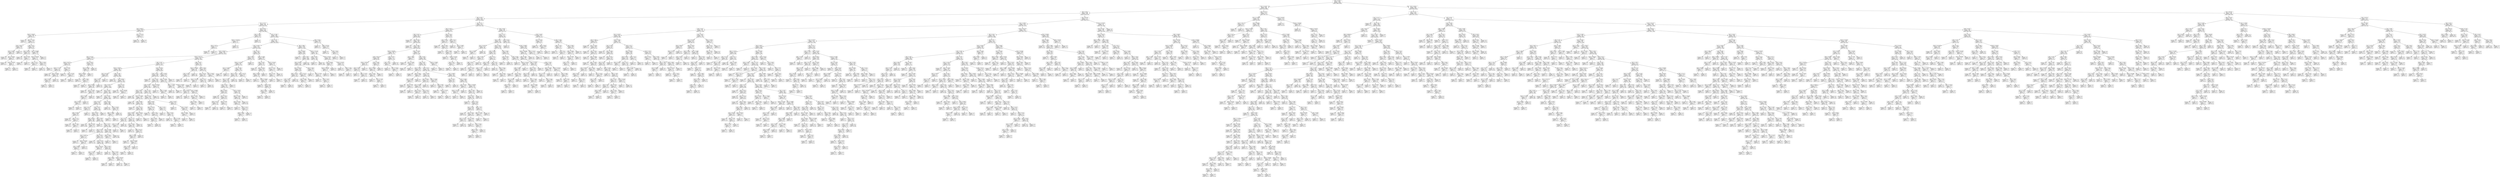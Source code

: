 digraph Tree {
node [shape=box] ;
0 [label="X[9] <= 24.264\nentropy = 0.932\nsamples = 14265\nvalue = [4965, 9300]"] ;
1 [label="X[1] <= 114.613\nentropy = 0.66\nsamples = 8266\nvalue = [1413, 6853]"] ;
0 -> 1 [labeldistance=2.5, labelangle=45, headlabel="True"] ;
2 [label="X[9] <= 9.355\nentropy = 0.586\nsamples = 7887\nvalue = [1108, 6779]"] ;
1 -> 2 ;
3 [label="X[5] <= 0.243\nentropy = 0.419\nsamples = 4876\nvalue = [414, 4462]"] ;
2 -> 3 ;
4 [label="X[7] <= -53.75\nentropy = 0.32\nsamples = 3943\nvalue = [229, 3714]"] ;
3 -> 4 ;
5 [label="X[2] <= 49.617\nentropy = 0.992\nsamples = 96\nvalue = [43, 53]"] ;
4 -> 5 ;
6 [label="X[10] <= 159.537\nentropy = 0.889\nsamples = 75\nvalue = [23, 52]"] ;
5 -> 6 ;
7 [label="entropy = 0.0\nsamples = 4\nvalue = [4, 0]"] ;
6 -> 7 ;
8 [label="X[6] <= -71.071\nentropy = 0.838\nsamples = 71\nvalue = [19, 52]"] ;
6 -> 8 ;
9 [label="X[4] <= 0.287\nentropy = 0.982\nsamples = 19\nvalue = [11, 8]"] ;
8 -> 9 ;
10 [label="X[2] <= 32.431\nentropy = 0.985\nsamples = 14\nvalue = [6, 8]"] ;
9 -> 10 ;
11 [label="entropy = 0.0\nsamples = 6\nvalue = [0, 6]"] ;
10 -> 11 ;
12 [label="X[7] <= -64.283\nentropy = 0.811\nsamples = 8\nvalue = [6, 2]"] ;
10 -> 12 ;
13 [label="entropy = 0.0\nsamples = 4\nvalue = [4, 0]"] ;
12 -> 13 ;
14 [label="X[10] <= 353.852\nentropy = 1.0\nsamples = 4\nvalue = [2, 2]"] ;
12 -> 14 ;
15 [label="entropy = 0.0\nsamples = 2\nvalue = [2, 0]"] ;
14 -> 15 ;
16 [label="entropy = 0.0\nsamples = 2\nvalue = [0, 2]"] ;
14 -> 16 ;
17 [label="entropy = 0.0\nsamples = 5\nvalue = [5, 0]"] ;
9 -> 17 ;
18 [label="X[9] <= 5.53\nentropy = 0.619\nsamples = 52\nvalue = [8, 44]"] ;
8 -> 18 ;
19 [label="X[2] <= 48.257\nentropy = 0.191\nsamples = 34\nvalue = [1, 33]"] ;
18 -> 19 ;
20 [label="entropy = 0.0\nsamples = 32\nvalue = [0, 32]"] ;
19 -> 20 ;
21 [label="X[4] <= 0.196\nentropy = 1.0\nsamples = 2\nvalue = [1, 1]"] ;
19 -> 21 ;
22 [label="entropy = 0.0\nsamples = 1\nvalue = [0, 1]"] ;
21 -> 22 ;
23 [label="entropy = 0.0\nsamples = 1\nvalue = [1, 0]"] ;
21 -> 23 ;
24 [label="X[1] <= 100.468\nentropy = 0.964\nsamples = 18\nvalue = [7, 11]"] ;
18 -> 24 ;
25 [label="X[10] <= 194.446\nentropy = 0.75\nsamples = 14\nvalue = [3, 11]"] ;
24 -> 25 ;
26 [label="X[5] <= 0.173\nentropy = 0.918\nsamples = 3\nvalue = [2, 1]"] ;
25 -> 26 ;
27 [label="entropy = 0.0\nsamples = 2\nvalue = [2, 0]"] ;
26 -> 27 ;
28 [label="entropy = 0.0\nsamples = 1\nvalue = [0, 1]"] ;
26 -> 28 ;
29 [label="X[4] <= 0.359\nentropy = 0.439\nsamples = 11\nvalue = [1, 10]"] ;
25 -> 29 ;
30 [label="entropy = 0.0\nsamples = 10\nvalue = [0, 10]"] ;
29 -> 30 ;
31 [label="entropy = 0.0\nsamples = 1\nvalue = [1, 0]"] ;
29 -> 31 ;
32 [label="entropy = 0.0\nsamples = 4\nvalue = [4, 0]"] ;
24 -> 32 ;
33 [label="X[7] <= -55.712\nentropy = 0.276\nsamples = 21\nvalue = [20, 1]"] ;
5 -> 33 ;
34 [label="entropy = 0.0\nsamples = 20\nvalue = [20, 0]"] ;
33 -> 34 ;
35 [label="entropy = 0.0\nsamples = 1\nvalue = [0, 1]"] ;
33 -> 35 ;
36 [label="X[2] <= 9.673\nentropy = 0.279\nsamples = 3847\nvalue = [186, 3661]"] ;
4 -> 36 ;
37 [label="X[3] <= 2.756\nentropy = 0.999\nsamples = 29\nvalue = [14, 15]"] ;
36 -> 37 ;
38 [label="X[10] <= 116.344\nentropy = 0.523\nsamples = 17\nvalue = [2, 15]"] ;
37 -> 38 ;
39 [label="X[3] <= 2.551\nentropy = 1.0\nsamples = 4\nvalue = [2, 2]"] ;
38 -> 39 ;
40 [label="entropy = 0.0\nsamples = 2\nvalue = [0, 2]"] ;
39 -> 40 ;
41 [label="entropy = 0.0\nsamples = 2\nvalue = [2, 0]"] ;
39 -> 41 ;
42 [label="entropy = 0.0\nsamples = 13\nvalue = [0, 13]"] ;
38 -> 42 ;
43 [label="entropy = 0.0\nsamples = 12\nvalue = [12, 0]"] ;
37 -> 43 ;
44 [label="X[2] <= 57.492\nentropy = 0.265\nsamples = 3818\nvalue = [172, 3646]"] ;
36 -> 44 ;
45 [label="X[3] <= 3.267\nentropy = 0.252\nsamples = 3793\nvalue = [160, 3633]"] ;
44 -> 45 ;
46 [label="X[2] <= 25.559\nentropy = 0.312\nsamples = 2578\nvalue = [145, 2433]"] ;
45 -> 46 ;
47 [label="X[10] <= 98.367\nentropy = 0.258\nsamples = 2324\nvalue = [101, 2223]"] ;
46 -> 47 ;
48 [label="X[1] <= 37.797\nentropy = 0.684\nsamples = 77\nvalue = [14, 63]"] ;
47 -> 48 ;
49 [label="X[10] <= 95.377\nentropy = 0.424\nsamples = 58\nvalue = [5, 53]"] ;
48 -> 49 ;
50 [label="X[10] <= 77.721\nentropy = 0.235\nsamples = 52\nvalue = [2, 50]"] ;
49 -> 50 ;
51 [label="entropy = 0.0\nsamples = 30\nvalue = [0, 30]"] ;
50 -> 51 ;
52 [label="X[10] <= 81.585\nentropy = 0.439\nsamples = 22\nvalue = [2, 20]"] ;
50 -> 52 ;
53 [label="X[4] <= 0.324\nentropy = 0.918\nsamples = 6\nvalue = [2, 4]"] ;
52 -> 53 ;
54 [label="entropy = 0.0\nsamples = 4\nvalue = [0, 4]"] ;
53 -> 54 ;
55 [label="entropy = 0.0\nsamples = 2\nvalue = [2, 0]"] ;
53 -> 55 ;
56 [label="entropy = 0.0\nsamples = 16\nvalue = [0, 16]"] ;
52 -> 56 ;
57 [label="X[4] <= 0.306\nentropy = 1.0\nsamples = 6\nvalue = [3, 3]"] ;
49 -> 57 ;
58 [label="entropy = 0.0\nsamples = 2\nvalue = [0, 2]"] ;
57 -> 58 ;
59 [label="X[1] <= 23.756\nentropy = 0.811\nsamples = 4\nvalue = [3, 1]"] ;
57 -> 59 ;
60 [label="entropy = 0.0\nsamples = 1\nvalue = [0, 1]"] ;
59 -> 60 ;
61 [label="entropy = 0.0\nsamples = 3\nvalue = [3, 0]"] ;
59 -> 61 ;
62 [label="X[7] <= 40.35\nentropy = 0.998\nsamples = 19\nvalue = [9, 10]"] ;
48 -> 62 ;
63 [label="X[1] <= 43.339\nentropy = 0.89\nsamples = 13\nvalue = [9, 4]"] ;
62 -> 63 ;
64 [label="X[10] <= 83.505\nentropy = 0.918\nsamples = 6\nvalue = [2, 4]"] ;
63 -> 64 ;
65 [label="entropy = 0.0\nsamples = 3\nvalue = [0, 3]"] ;
64 -> 65 ;
66 [label="X[4] <= 0.268\nentropy = 0.918\nsamples = 3\nvalue = [2, 1]"] ;
64 -> 66 ;
67 [label="entropy = 0.0\nsamples = 2\nvalue = [2, 0]"] ;
66 -> 67 ;
68 [label="entropy = 0.0\nsamples = 1\nvalue = [0, 1]"] ;
66 -> 68 ;
69 [label="entropy = 0.0\nsamples = 7\nvalue = [7, 0]"] ;
63 -> 69 ;
70 [label="entropy = 0.0\nsamples = 6\nvalue = [0, 6]"] ;
62 -> 70 ;
71 [label="X[10] <= 303.722\nentropy = 0.236\nsamples = 2247\nvalue = [87, 2160]"] ;
47 -> 71 ;
72 [label="X[4] <= 0.335\nentropy = 0.218\nsamples = 2152\nvalue = [75, 2077]"] ;
71 -> 72 ;
73 [label="X[10] <= 139.922\nentropy = 0.163\nsamples = 1460\nvalue = [35, 1425]"] ;
72 -> 73 ;
74 [label="X[1] <= 61.128\nentropy = 0.449\nsamples = 96\nvalue = [9, 87]"] ;
73 -> 74 ;
75 [label="X[9] <= 3.413\nentropy = 0.26\nsamples = 91\nvalue = [4, 87]"] ;
74 -> 75 ;
76 [label="X[1] <= 39.543\nentropy = 0.485\nsamples = 38\nvalue = [4, 34]"] ;
75 -> 76 ;
77 [label="entropy = 0.0\nsamples = 22\nvalue = [0, 22]"] ;
76 -> 77 ;
78 [label="X[7] <= 22.166\nentropy = 0.811\nsamples = 16\nvalue = [4, 12]"] ;
76 -> 78 ;
79 [label="X[0] <= 0.297\nentropy = 0.985\nsamples = 7\nvalue = [4, 3]"] ;
78 -> 79 ;
80 [label="X[1] <= 55.201\nentropy = 0.811\nsamples = 4\nvalue = [1, 3]"] ;
79 -> 80 ;
81 [label="entropy = 0.0\nsamples = 3\nvalue = [0, 3]"] ;
80 -> 81 ;
82 [label="entropy = 0.0\nsamples = 1\nvalue = [1, 0]"] ;
80 -> 82 ;
83 [label="entropy = 0.0\nsamples = 3\nvalue = [3, 0]"] ;
79 -> 83 ;
84 [label="entropy = 0.0\nsamples = 9\nvalue = [0, 9]"] ;
78 -> 84 ;
85 [label="entropy = 0.0\nsamples = 53\nvalue = [0, 53]"] ;
75 -> 85 ;
86 [label="entropy = 0.0\nsamples = 5\nvalue = [5, 0]"] ;
74 -> 86 ;
87 [label="X[9] <= 1.246\nentropy = 0.136\nsamples = 1364\nvalue = [26, 1338]"] ;
73 -> 87 ;
88 [label="entropy = 0.0\nsamples = 235\nvalue = [0, 235]"] ;
87 -> 88 ;
89 [label="X[1] <= 99.691\nentropy = 0.158\nsamples = 1129\nvalue = [26, 1103]"] ;
87 -> 89 ;
90 [label="X[2] <= 10.015\nentropy = 0.141\nsamples = 1105\nvalue = [22, 1083]"] ;
89 -> 90 ;
91 [label="entropy = 0.0\nsamples = 1\nvalue = [1, 0]"] ;
90 -> 91 ;
92 [label="X[1] <= 24.352\nentropy = 0.136\nsamples = 1104\nvalue = [21, 1083]"] ;
90 -> 92 ;
93 [label="entropy = 0.0\nsamples = 1\nvalue = [1, 0]"] ;
92 -> 93 ;
94 [label="X[3] <= 3.036\nentropy = 0.131\nsamples = 1103\nvalue = [20, 1083]"] ;
92 -> 94 ;
95 [label="X[5] <= 0.107\nentropy = 0.166\nsamples = 737\nvalue = [18, 719]"] ;
94 -> 95 ;
96 [label="X[4] <= 0.211\nentropy = 0.555\nsamples = 31\nvalue = [4, 27]"] ;
95 -> 96 ;
97 [label="X[6] <= 31.922\nentropy = 0.362\nsamples = 29\nvalue = [2, 27]"] ;
96 -> 97 ;
98 [label="entropy = 0.0\nsamples = 20\nvalue = [0, 20]"] ;
97 -> 98 ;
99 [label="X[9] <= 2.711\nentropy = 0.764\nsamples = 9\nvalue = [2, 7]"] ;
97 -> 99 ;
100 [label="entropy = 0.0\nsamples = 6\nvalue = [0, 6]"] ;
99 -> 100 ;
101 [label="X[9] <= 7.422\nentropy = 0.918\nsamples = 3\nvalue = [2, 1]"] ;
99 -> 101 ;
102 [label="entropy = 0.0\nsamples = 2\nvalue = [2, 0]"] ;
101 -> 102 ;
103 [label="entropy = 0.0\nsamples = 1\nvalue = [0, 1]"] ;
101 -> 103 ;
104 [label="entropy = 0.0\nsamples = 2\nvalue = [2, 0]"] ;
96 -> 104 ;
105 [label="X[3] <= 3.035\nentropy = 0.14\nsamples = 706\nvalue = [14, 692]"] ;
95 -> 105 ;
106 [label="X[8] <= -8.424\nentropy = 0.133\nsamples = 705\nvalue = [13, 692]"] ;
105 -> 106 ;
107 [label="X[6] <= 60.242\nentropy = 0.036\nsamples = 264\nvalue = [1, 263]"] ;
106 -> 107 ;
108 [label="entropy = 0.0\nsamples = 246\nvalue = [0, 246]"] ;
107 -> 108 ;
109 [label="X[6] <= 61.592\nentropy = 0.31\nsamples = 18\nvalue = [1, 17]"] ;
107 -> 109 ;
110 [label="entropy = 0.0\nsamples = 1\nvalue = [1, 0]"] ;
109 -> 110 ;
111 [label="entropy = 0.0\nsamples = 17\nvalue = [0, 17]"] ;
109 -> 111 ;
112 [label="X[8] <= -8.365\nentropy = 0.18\nsamples = 441\nvalue = [12, 429]"] ;
106 -> 112 ;
113 [label="entropy = 0.0\nsamples = 2\nvalue = [2, 0]"] ;
112 -> 113 ;
114 [label="X[3] <= 2.875\nentropy = 0.157\nsamples = 439\nvalue = [10, 429]"] ;
112 -> 114 ;
115 [label="X[5] <= 0.128\nentropy = 0.237\nsamples = 232\nvalue = [9, 223]"] ;
114 -> 115 ;
116 [label="X[1] <= 43.677\nentropy = 0.779\nsamples = 13\nvalue = [3, 10]"] ;
115 -> 116 ;
117 [label="entropy = 0.0\nsamples = 5\nvalue = [0, 5]"] ;
116 -> 117 ;
118 [label="X[10] <= 219.104\nentropy = 0.954\nsamples = 8\nvalue = [3, 5]"] ;
116 -> 118 ;
119 [label="X[2] <= 18.006\nentropy = 0.811\nsamples = 4\nvalue = [3, 1]"] ;
118 -> 119 ;
120 [label="entropy = 0.0\nsamples = 1\nvalue = [0, 1]"] ;
119 -> 120 ;
121 [label="entropy = 0.0\nsamples = 3\nvalue = [3, 0]"] ;
119 -> 121 ;
122 [label="entropy = 0.0\nsamples = 4\nvalue = [0, 4]"] ;
118 -> 122 ;
123 [label="X[9] <= 4.674\nentropy = 0.181\nsamples = 219\nvalue = [6, 213]"] ;
115 -> 123 ;
124 [label="entropy = 0.0\nsamples = 113\nvalue = [0, 113]"] ;
123 -> 124 ;
125 [label="X[0] <= 0.125\nentropy = 0.314\nsamples = 106\nvalue = [6, 100]"] ;
123 -> 125 ;
126 [label="X[10] <= 191.118\nentropy = 0.954\nsamples = 8\nvalue = [3, 5]"] ;
125 -> 126 ;
127 [label="X[2] <= 13.673\nentropy = 0.811\nsamples = 4\nvalue = [3, 1]"] ;
126 -> 127 ;
128 [label="entropy = 0.0\nsamples = 1\nvalue = [0, 1]"] ;
127 -> 128 ;
129 [label="entropy = 0.0\nsamples = 3\nvalue = [3, 0]"] ;
127 -> 129 ;
130 [label="entropy = 0.0\nsamples = 4\nvalue = [0, 4]"] ;
126 -> 130 ;
131 [label="X[3] <= 2.832\nentropy = 0.197\nsamples = 98\nvalue = [3, 95]"] ;
125 -> 131 ;
132 [label="entropy = 0.0\nsamples = 76\nvalue = [0, 76]"] ;
131 -> 132 ;
133 [label="X[9] <= 5.092\nentropy = 0.575\nsamples = 22\nvalue = [3, 19]"] ;
131 -> 133 ;
134 [label="X[3] <= 2.858\nentropy = 0.918\nsamples = 3\nvalue = [2, 1]"] ;
133 -> 134 ;
135 [label="entropy = 0.0\nsamples = 2\nvalue = [2, 0]"] ;
134 -> 135 ;
136 [label="entropy = 0.0\nsamples = 1\nvalue = [0, 1]"] ;
134 -> 136 ;
137 [label="X[10] <= 267.627\nentropy = 0.297\nsamples = 19\nvalue = [1, 18]"] ;
133 -> 137 ;
138 [label="entropy = 0.0\nsamples = 18\nvalue = [0, 18]"] ;
137 -> 138 ;
139 [label="entropy = 0.0\nsamples = 1\nvalue = [1, 0]"] ;
137 -> 139 ;
140 [label="X[2] <= 12.968\nentropy = 0.044\nsamples = 207\nvalue = [1, 206]"] ;
114 -> 140 ;
141 [label="X[0] <= 0.831\nentropy = 0.918\nsamples = 3\nvalue = [1, 2]"] ;
140 -> 141 ;
142 [label="entropy = 0.0\nsamples = 2\nvalue = [0, 2]"] ;
141 -> 142 ;
143 [label="entropy = 0.0\nsamples = 1\nvalue = [1, 0]"] ;
141 -> 143 ;
144 [label="entropy = 0.0\nsamples = 204\nvalue = [0, 204]"] ;
140 -> 144 ;
145 [label="entropy = 0.0\nsamples = 1\nvalue = [1, 0]"] ;
105 -> 145 ;
146 [label="X[3] <= 3.242\nentropy = 0.049\nsamples = 366\nvalue = [2, 364]"] ;
94 -> 146 ;
147 [label="entropy = 0.0\nsamples = 337\nvalue = [0, 337]"] ;
146 -> 147 ;
148 [label="X[2] <= 18.253\nentropy = 0.362\nsamples = 29\nvalue = [2, 27]"] ;
146 -> 148 ;
149 [label="X[8] <= -13.865\nentropy = 0.918\nsamples = 3\nvalue = [2, 1]"] ;
148 -> 149 ;
150 [label="entropy = 0.0\nsamples = 1\nvalue = [0, 1]"] ;
149 -> 150 ;
151 [label="entropy = 0.0\nsamples = 2\nvalue = [2, 0]"] ;
149 -> 151 ;
152 [label="entropy = 0.0\nsamples = 26\nvalue = [0, 26]"] ;
148 -> 152 ;
153 [label="X[3] <= 3.178\nentropy = 0.65\nsamples = 24\nvalue = [4, 20]"] ;
89 -> 153 ;
154 [label="entropy = 0.0\nsamples = 19\nvalue = [0, 19]"] ;
153 -> 154 ;
155 [label="X[1] <= 106.558\nentropy = 0.722\nsamples = 5\nvalue = [4, 1]"] ;
153 -> 155 ;
156 [label="entropy = 0.0\nsamples = 4\nvalue = [4, 0]"] ;
155 -> 156 ;
157 [label="entropy = 0.0\nsamples = 1\nvalue = [0, 1]"] ;
155 -> 157 ;
158 [label="X[2] <= 20.059\nentropy = 0.319\nsamples = 692\nvalue = [40, 652]"] ;
72 -> 158 ;
159 [label="X[5] <= 0.167\nentropy = 0.266\nsamples = 640\nvalue = [29, 611]"] ;
158 -> 159 ;
160 [label="entropy = 0.0\nsamples = 2\nvalue = [2, 0]"] ;
159 -> 160 ;
161 [label="X[3] <= 2.942\nentropy = 0.253\nsamples = 638\nvalue = [27, 611]"] ;
159 -> 161 ;
162 [label="X[8] <= 9.785\nentropy = 0.223\nsamples = 614\nvalue = [22, 592]"] ;
161 -> 162 ;
163 [label="X[6] <= 4.654\nentropy = 0.151\nsamples = 459\nvalue = [10, 449]"] ;
162 -> 163 ;
164 [label="entropy = 0.0\nsamples = 188\nvalue = [0, 188]"] ;
163 -> 164 ;
165 [label="X[10] <= 172.892\nentropy = 0.228\nsamples = 271\nvalue = [10, 261]"] ;
163 -> 165 ;
166 [label="entropy = 0.0\nsamples = 109\nvalue = [0, 109]"] ;
165 -> 166 ;
167 [label="X[6] <= 4.956\nentropy = 0.334\nsamples = 162\nvalue = [10, 152]"] ;
165 -> 167 ;
168 [label="entropy = 0.0\nsamples = 2\nvalue = [2, 0]"] ;
167 -> 168 ;
169 [label="X[2] <= 18.73\nentropy = 0.286\nsamples = 160\nvalue = [8, 152]"] ;
167 -> 169 ;
170 [label="X[3] <= 2.692\nentropy = 0.238\nsamples = 154\nvalue = [6, 148]"] ;
169 -> 170 ;
171 [label="X[1] <= 24.7\nentropy = 0.087\nsamples = 91\nvalue = [1, 90]"] ;
170 -> 171 ;
172 [label="X[7] <= 11.739\nentropy = 0.592\nsamples = 7\nvalue = [1, 6]"] ;
171 -> 172 ;
173 [label="entropy = 0.0\nsamples = 6\nvalue = [0, 6]"] ;
172 -> 173 ;
174 [label="entropy = 0.0\nsamples = 1\nvalue = [1, 0]"] ;
172 -> 174 ;
175 [label="entropy = 0.0\nsamples = 84\nvalue = [0, 84]"] ;
171 -> 175 ;
176 [label="X[3] <= 2.775\nentropy = 0.4\nsamples = 63\nvalue = [5, 58]"] ;
170 -> 176 ;
177 [label="X[7] <= 16.22\nentropy = 0.663\nsamples = 29\nvalue = [5, 24]"] ;
176 -> 177 ;
178 [label="entropy = 0.0\nsamples = 10\nvalue = [0, 10]"] ;
177 -> 178 ;
179 [label="X[6] <= 45.115\nentropy = 0.831\nsamples = 19\nvalue = [5, 14]"] ;
177 -> 179 ;
180 [label="X[8] <= -11.549\nentropy = 0.961\nsamples = 13\nvalue = [5, 8]"] ;
179 -> 180 ;
181 [label="entropy = 0.0\nsamples = 2\nvalue = [2, 0]"] ;
180 -> 181 ;
182 [label="X[10] <= 242.86\nentropy = 0.845\nsamples = 11\nvalue = [3, 8]"] ;
180 -> 182 ;
183 [label="X[6] <= 9.138\nentropy = 0.503\nsamples = 9\nvalue = [1, 8]"] ;
182 -> 183 ;
184 [label="entropy = 0.0\nsamples = 1\nvalue = [1, 0]"] ;
183 -> 184 ;
185 [label="entropy = 0.0\nsamples = 8\nvalue = [0, 8]"] ;
183 -> 185 ;
186 [label="entropy = 0.0\nsamples = 2\nvalue = [2, 0]"] ;
182 -> 186 ;
187 [label="entropy = 0.0\nsamples = 6\nvalue = [0, 6]"] ;
179 -> 187 ;
188 [label="entropy = 0.0\nsamples = 34\nvalue = [0, 34]"] ;
176 -> 188 ;
189 [label="X[6] <= 38.125\nentropy = 0.918\nsamples = 6\nvalue = [2, 4]"] ;
169 -> 189 ;
190 [label="entropy = 0.0\nsamples = 4\nvalue = [0, 4]"] ;
189 -> 190 ;
191 [label="entropy = 0.0\nsamples = 2\nvalue = [2, 0]"] ;
189 -> 191 ;
192 [label="X[2] <= 17.25\nentropy = 0.393\nsamples = 155\nvalue = [12, 143]"] ;
162 -> 192 ;
193 [label="X[8] <= 14.212\nentropy = 0.491\nsamples = 112\nvalue = [12, 100]"] ;
192 -> 193 ;
194 [label="X[8] <= 10.367\nentropy = 0.397\nsamples = 102\nvalue = [8, 94]"] ;
193 -> 194 ;
195 [label="X[6] <= -36.153\nentropy = 0.779\nsamples = 26\nvalue = [6, 20]"] ;
194 -> 195 ;
196 [label="entropy = 0.0\nsamples = 3\nvalue = [3, 0]"] ;
195 -> 196 ;
197 [label="X[3] <= 2.821\nentropy = 0.559\nsamples = 23\nvalue = [3, 20]"] ;
195 -> 197 ;
198 [label="X[9] <= 0.306\nentropy = 0.276\nsamples = 21\nvalue = [1, 20]"] ;
197 -> 198 ;
199 [label="entropy = 0.0\nsamples = 1\nvalue = [1, 0]"] ;
198 -> 199 ;
200 [label="entropy = 0.0\nsamples = 20\nvalue = [0, 20]"] ;
198 -> 200 ;
201 [label="entropy = 0.0\nsamples = 2\nvalue = [2, 0]"] ;
197 -> 201 ;
202 [label="X[3] <= 2.351\nentropy = 0.176\nsamples = 76\nvalue = [2, 74]"] ;
194 -> 202 ;
203 [label="entropy = 0.0\nsamples = 1\nvalue = [1, 0]"] ;
202 -> 203 ;
204 [label="X[4] <= 0.433\nentropy = 0.102\nsamples = 75\nvalue = [1, 74]"] ;
202 -> 204 ;
205 [label="entropy = 0.0\nsamples = 70\nvalue = [0, 70]"] ;
204 -> 205 ;
206 [label="X[8] <= 12.136\nentropy = 0.722\nsamples = 5\nvalue = [1, 4]"] ;
204 -> 206 ;
207 [label="entropy = 0.0\nsamples = 4\nvalue = [0, 4]"] ;
206 -> 207 ;
208 [label="entropy = 0.0\nsamples = 1\nvalue = [1, 0]"] ;
206 -> 208 ;
209 [label="X[2] <= 15.027\nentropy = 0.971\nsamples = 10\nvalue = [4, 6]"] ;
193 -> 209 ;
210 [label="entropy = 0.0\nsamples = 2\nvalue = [2, 0]"] ;
209 -> 210 ;
211 [label="X[1] <= 29.457\nentropy = 0.811\nsamples = 8\nvalue = [2, 6]"] ;
209 -> 211 ;
212 [label="X[2] <= 15.855\nentropy = 0.918\nsamples = 3\nvalue = [2, 1]"] ;
211 -> 212 ;
213 [label="entropy = 0.0\nsamples = 1\nvalue = [0, 1]"] ;
212 -> 213 ;
214 [label="entropy = 0.0\nsamples = 2\nvalue = [2, 0]"] ;
212 -> 214 ;
215 [label="entropy = 0.0\nsamples = 5\nvalue = [0, 5]"] ;
211 -> 215 ;
216 [label="entropy = 0.0\nsamples = 43\nvalue = [0, 43]"] ;
192 -> 216 ;
217 [label="X[10] <= 236.632\nentropy = 0.738\nsamples = 24\nvalue = [5, 19]"] ;
161 -> 217 ;
218 [label="entropy = 0.0\nsamples = 17\nvalue = [0, 17]"] ;
217 -> 218 ;
219 [label="X[6] <= 12.239\nentropy = 0.863\nsamples = 7\nvalue = [5, 2]"] ;
217 -> 219 ;
220 [label="entropy = 0.0\nsamples = 2\nvalue = [0, 2]"] ;
219 -> 220 ;
221 [label="entropy = 0.0\nsamples = 5\nvalue = [5, 0]"] ;
219 -> 221 ;
222 [label="X[8] <= 14.679\nentropy = 0.744\nsamples = 52\nvalue = [11, 41]"] ;
158 -> 222 ;
223 [label="X[6] <= -13.678\nentropy = 0.839\nsamples = 41\nvalue = [11, 30]"] ;
222 -> 223 ;
224 [label="X[8] <= 14.348\nentropy = 0.323\nsamples = 17\nvalue = [1, 16]"] ;
223 -> 224 ;
225 [label="entropy = 0.0\nsamples = 16\nvalue = [0, 16]"] ;
224 -> 225 ;
226 [label="entropy = 0.0\nsamples = 1\nvalue = [1, 0]"] ;
224 -> 226 ;
227 [label="X[10] <= 226.69\nentropy = 0.98\nsamples = 24\nvalue = [10, 14]"] ;
223 -> 227 ;
228 [label="X[1] <= 46.252\nentropy = 0.65\nsamples = 12\nvalue = [2, 10]"] ;
227 -> 228 ;
229 [label="entropy = 0.0\nsamples = 10\nvalue = [0, 10]"] ;
228 -> 229 ;
230 [label="entropy = 0.0\nsamples = 2\nvalue = [2, 0]"] ;
228 -> 230 ;
231 [label="X[1] <= 65.096\nentropy = 0.918\nsamples = 12\nvalue = [8, 4]"] ;
227 -> 231 ;
232 [label="X[8] <= -13.997\nentropy = 0.722\nsamples = 10\nvalue = [8, 2]"] ;
231 -> 232 ;
233 [label="X[4] <= 0.353\nentropy = 0.918\nsamples = 3\nvalue = [1, 2]"] ;
232 -> 233 ;
234 [label="entropy = 0.0\nsamples = 1\nvalue = [1, 0]"] ;
233 -> 234 ;
235 [label="entropy = 0.0\nsamples = 2\nvalue = [0, 2]"] ;
233 -> 235 ;
236 [label="entropy = 0.0\nsamples = 7\nvalue = [7, 0]"] ;
232 -> 236 ;
237 [label="entropy = 0.0\nsamples = 2\nvalue = [0, 2]"] ;
231 -> 237 ;
238 [label="entropy = 0.0\nsamples = 11\nvalue = [0, 11]"] ;
222 -> 238 ;
239 [label="X[9] <= 4.637\nentropy = 0.547\nsamples = 95\nvalue = [12, 83]"] ;
71 -> 239 ;
240 [label="X[10] <= 313.038\nentropy = 0.198\nsamples = 65\nvalue = [2, 63]"] ;
239 -> 240 ;
241 [label="X[3] <= 3.149\nentropy = 0.523\nsamples = 17\nvalue = [2, 15]"] ;
240 -> 241 ;
242 [label="entropy = 0.0\nsamples = 15\nvalue = [0, 15]"] ;
241 -> 242 ;
243 [label="entropy = 0.0\nsamples = 2\nvalue = [2, 0]"] ;
241 -> 243 ;
244 [label="entropy = 0.0\nsamples = 48\nvalue = [0, 48]"] ;
240 -> 244 ;
245 [label="X[3] <= 3.168\nentropy = 0.918\nsamples = 30\nvalue = [10, 20]"] ;
239 -> 245 ;
246 [label="X[2] <= 18.773\nentropy = 0.667\nsamples = 23\nvalue = [4, 19]"] ;
245 -> 246 ;
247 [label="X[10] <= 327.363\nentropy = 0.811\nsamples = 4\nvalue = [3, 1]"] ;
246 -> 247 ;
248 [label="entropy = 0.0\nsamples = 1\nvalue = [0, 1]"] ;
247 -> 248 ;
249 [label="entropy = 0.0\nsamples = 3\nvalue = [3, 0]"] ;
247 -> 249 ;
250 [label="X[4] <= 0.217\nentropy = 0.297\nsamples = 19\nvalue = [1, 18]"] ;
246 -> 250 ;
251 [label="entropy = 0.0\nsamples = 1\nvalue = [1, 0]"] ;
250 -> 251 ;
252 [label="entropy = 0.0\nsamples = 18\nvalue = [0, 18]"] ;
250 -> 252 ;
253 [label="X[2] <= 23.815\nentropy = 0.592\nsamples = 7\nvalue = [6, 1]"] ;
245 -> 253 ;
254 [label="entropy = 0.0\nsamples = 6\nvalue = [6, 0]"] ;
253 -> 254 ;
255 [label="entropy = 0.0\nsamples = 1\nvalue = [0, 1]"] ;
253 -> 255 ;
256 [label="X[4] <= 0.271\nentropy = 0.665\nsamples = 254\nvalue = [44, 210]"] ;
46 -> 256 ;
257 [label="X[2] <= 44.81\nentropy = 0.505\nsamples = 197\nvalue = [22, 175]"] ;
256 -> 257 ;
258 [label="X[10] <= 111.659\nentropy = 0.447\nsamples = 193\nvalue = [18, 175]"] ;
257 -> 258 ;
259 [label="X[7] <= 12.409\nentropy = 0.918\nsamples = 6\nvalue = [4, 2]"] ;
258 -> 259 ;
260 [label="entropy = 0.0\nsamples = 4\nvalue = [4, 0]"] ;
259 -> 260 ;
261 [label="entropy = 0.0\nsamples = 2\nvalue = [0, 2]"] ;
259 -> 261 ;
262 [label="X[3] <= 3.265\nentropy = 0.384\nsamples = 187\nvalue = [14, 173]"] ;
258 -> 262 ;
263 [label="X[8] <= 17.475\nentropy = 0.328\nsamples = 183\nvalue = [11, 172]"] ;
262 -> 263 ;
264 [label="X[8] <= 17.291\nentropy = 0.409\nsamples = 134\nvalue = [11, 123]"] ;
263 -> 264 ;
265 [label="X[4] <= 0.222\nentropy = 0.385\nsamples = 133\nvalue = [10, 123]"] ;
264 -> 265 ;
266 [label="X[6] <= 22.991\nentropy = 0.215\nsamples = 88\nvalue = [3, 85]"] ;
265 -> 266 ;
267 [label="entropy = 0.0\nsamples = 53\nvalue = [0, 53]"] ;
266 -> 267 ;
268 [label="X[3] <= 3.222\nentropy = 0.422\nsamples = 35\nvalue = [3, 32]"] ;
266 -> 268 ;
269 [label="X[6] <= 25.117\nentropy = 0.206\nsamples = 31\nvalue = [1, 30]"] ;
268 -> 269 ;
270 [label="entropy = 0.0\nsamples = 1\nvalue = [1, 0]"] ;
269 -> 270 ;
271 [label="entropy = 0.0\nsamples = 30\nvalue = [0, 30]"] ;
269 -> 271 ;
272 [label="X[4] <= 0.156\nentropy = 1.0\nsamples = 4\nvalue = [2, 2]"] ;
268 -> 272 ;
273 [label="entropy = 0.0\nsamples = 2\nvalue = [0, 2]"] ;
272 -> 273 ;
274 [label="entropy = 0.0\nsamples = 2\nvalue = [2, 0]"] ;
272 -> 274 ;
275 [label="X[7] <= 78.378\nentropy = 0.624\nsamples = 45\nvalue = [7, 38]"] ;
265 -> 275 ;
276 [label="X[6] <= -31.501\nentropy = 0.454\nsamples = 42\nvalue = [4, 38]"] ;
275 -> 276 ;
277 [label="X[1] <= 52.102\nentropy = 0.918\nsamples = 12\nvalue = [4, 8]"] ;
276 -> 277 ;
278 [label="entropy = 0.0\nsamples = 2\nvalue = [2, 0]"] ;
277 -> 278 ;
279 [label="X[4] <= 0.232\nentropy = 0.722\nsamples = 10\nvalue = [2, 8]"] ;
277 -> 279 ;
280 [label="X[9] <= 2.306\nentropy = 0.918\nsamples = 3\nvalue = [2, 1]"] ;
279 -> 280 ;
281 [label="entropy = 0.0\nsamples = 1\nvalue = [0, 1]"] ;
280 -> 281 ;
282 [label="entropy = 0.0\nsamples = 2\nvalue = [2, 0]"] ;
280 -> 282 ;
283 [label="entropy = 0.0\nsamples = 7\nvalue = [0, 7]"] ;
279 -> 283 ;
284 [label="entropy = 0.0\nsamples = 30\nvalue = [0, 30]"] ;
276 -> 284 ;
285 [label="entropy = 0.0\nsamples = 3\nvalue = [3, 0]"] ;
275 -> 285 ;
286 [label="entropy = 0.0\nsamples = 1\nvalue = [1, 0]"] ;
264 -> 286 ;
287 [label="entropy = 0.0\nsamples = 49\nvalue = [0, 49]"] ;
263 -> 287 ;
288 [label="X[6] <= -42.775\nentropy = 0.811\nsamples = 4\nvalue = [3, 1]"] ;
262 -> 288 ;
289 [label="entropy = 0.0\nsamples = 3\nvalue = [3, 0]"] ;
288 -> 289 ;
290 [label="entropy = 0.0\nsamples = 1\nvalue = [0, 1]"] ;
288 -> 290 ;
291 [label="entropy = 0.0\nsamples = 4\nvalue = [4, 0]"] ;
257 -> 291 ;
292 [label="X[2] <= 31.298\nentropy = 0.962\nsamples = 57\nvalue = [22, 35]"] ;
256 -> 292 ;
293 [label="X[0] <= 0.243\nentropy = 0.83\nsamples = 42\nvalue = [11, 31]"] ;
292 -> 293 ;
294 [label="entropy = 0.0\nsamples = 9\nvalue = [0, 9]"] ;
293 -> 294 ;
295 [label="X[2] <= 29.547\nentropy = 0.918\nsamples = 33\nvalue = [11, 22]"] ;
293 -> 295 ;
296 [label="X[6] <= -53.354\nentropy = 0.983\nsamples = 26\nvalue = [11, 15]"] ;
295 -> 296 ;
297 [label="entropy = 0.0\nsamples = 5\nvalue = [5, 0]"] ;
296 -> 297 ;
298 [label="X[10] <= 158.601\nentropy = 0.863\nsamples = 21\nvalue = [6, 15]"] ;
296 -> 298 ;
299 [label="entropy = 0.0\nsamples = 3\nvalue = [3, 0]"] ;
298 -> 299 ;
300 [label="X[5] <= 0.162\nentropy = 0.65\nsamples = 18\nvalue = [3, 15]"] ;
298 -> 300 ;
301 [label="X[4] <= 0.294\nentropy = 0.985\nsamples = 7\nvalue = [3, 4]"] ;
300 -> 301 ;
302 [label="entropy = 0.0\nsamples = 4\nvalue = [0, 4]"] ;
301 -> 302 ;
303 [label="entropy = 0.0\nsamples = 3\nvalue = [3, 0]"] ;
301 -> 303 ;
304 [label="entropy = 0.0\nsamples = 11\nvalue = [0, 11]"] ;
300 -> 304 ;
305 [label="entropy = 0.0\nsamples = 7\nvalue = [0, 7]"] ;
295 -> 305 ;
306 [label="X[10] <= 322.441\nentropy = 0.837\nsamples = 15\nvalue = [11, 4]"] ;
292 -> 306 ;
307 [label="X[7] <= -27.42\nentropy = 0.414\nsamples = 12\nvalue = [11, 1]"] ;
306 -> 307 ;
308 [label="X[5] <= 0.178\nentropy = 1.0\nsamples = 2\nvalue = [1, 1]"] ;
307 -> 308 ;
309 [label="entropy = 0.0\nsamples = 1\nvalue = [1, 0]"] ;
308 -> 309 ;
310 [label="entropy = 0.0\nsamples = 1\nvalue = [0, 1]"] ;
308 -> 310 ;
311 [label="entropy = 0.0\nsamples = 10\nvalue = [10, 0]"] ;
307 -> 311 ;
312 [label="entropy = 0.0\nsamples = 3\nvalue = [0, 3]"] ;
306 -> 312 ;
313 [label="X[9] <= 5.984\nentropy = 0.096\nsamples = 1215\nvalue = [15, 1200]"] ;
45 -> 313 ;
314 [label="X[10] <= 36.633\nentropy = 0.064\nsamples = 1070\nvalue = [8, 1062]"] ;
313 -> 314 ;
315 [label="entropy = 0.0\nsamples = 1\nvalue = [1, 0]"] ;
314 -> 315 ;
316 [label="X[3] <= 3.494\nentropy = 0.057\nsamples = 1069\nvalue = [7, 1062]"] ;
314 -> 316 ;
317 [label="X[2] <= 36.065\nentropy = 0.118\nsamples = 440\nvalue = [7, 433]"] ;
316 -> 317 ;
318 [label="X[1] <= 105.617\nentropy = 0.061\nsamples = 425\nvalue = [3, 422]"] ;
317 -> 318 ;
319 [label="X[8] <= -25.377\nentropy = 0.024\nsamples = 417\nvalue = [1, 416]"] ;
318 -> 319 ;
320 [label="X[5] <= 0.09\nentropy = 0.469\nsamples = 10\nvalue = [1, 9]"] ;
319 -> 320 ;
321 [label="entropy = 0.0\nsamples = 1\nvalue = [1, 0]"] ;
320 -> 321 ;
322 [label="entropy = 0.0\nsamples = 9\nvalue = [0, 9]"] ;
320 -> 322 ;
323 [label="entropy = 0.0\nsamples = 407\nvalue = [0, 407]"] ;
319 -> 323 ;
324 [label="X[1] <= 110.112\nentropy = 0.811\nsamples = 8\nvalue = [2, 6]"] ;
318 -> 324 ;
325 [label="X[5] <= 0.083\nentropy = 0.918\nsamples = 3\nvalue = [2, 1]"] ;
324 -> 325 ;
326 [label="entropy = 0.0\nsamples = 1\nvalue = [0, 1]"] ;
325 -> 326 ;
327 [label="entropy = 0.0\nsamples = 2\nvalue = [2, 0]"] ;
325 -> 327 ;
328 [label="entropy = 0.0\nsamples = 5\nvalue = [0, 5]"] ;
324 -> 328 ;
329 [label="X[3] <= 3.383\nentropy = 0.837\nsamples = 15\nvalue = [4, 11]"] ;
317 -> 329 ;
330 [label="entropy = 0.0\nsamples = 7\nvalue = [0, 7]"] ;
329 -> 330 ;
331 [label="X[8] <= 15.109\nentropy = 1.0\nsamples = 8\nvalue = [4, 4]"] ;
329 -> 331 ;
332 [label="entropy = 0.0\nsamples = 3\nvalue = [3, 0]"] ;
331 -> 332 ;
333 [label="X[3] <= 3.467\nentropy = 0.722\nsamples = 5\nvalue = [1, 4]"] ;
331 -> 333 ;
334 [label="entropy = 0.0\nsamples = 4\nvalue = [0, 4]"] ;
333 -> 334 ;
335 [label="entropy = 0.0\nsamples = 1\nvalue = [1, 0]"] ;
333 -> 335 ;
336 [label="entropy = 0.0\nsamples = 629\nvalue = [0, 629]"] ;
316 -> 336 ;
337 [label="X[10] <= 275.149\nentropy = 0.279\nsamples = 145\nvalue = [7, 138]"] ;
313 -> 337 ;
338 [label="X[9] <= 5.992\nentropy = 0.075\nsamples = 109\nvalue = [1, 108]"] ;
337 -> 338 ;
339 [label="entropy = 0.0\nsamples = 1\nvalue = [1, 0]"] ;
338 -> 339 ;
340 [label="entropy = 0.0\nsamples = 108\nvalue = [0, 108]"] ;
338 -> 340 ;
341 [label="X[7] <= 53.322\nentropy = 0.65\nsamples = 36\nvalue = [6, 30]"] ;
337 -> 341 ;
342 [label="X[1] <= 85.635\nentropy = 0.98\nsamples = 12\nvalue = [5, 7]"] ;
341 -> 342 ;
343 [label="X[10] <= 282.788\nentropy = 0.764\nsamples = 9\nvalue = [2, 7]"] ;
342 -> 343 ;
344 [label="entropy = 0.0\nsamples = 2\nvalue = [2, 0]"] ;
343 -> 344 ;
345 [label="entropy = 0.0\nsamples = 7\nvalue = [0, 7]"] ;
343 -> 345 ;
346 [label="entropy = 0.0\nsamples = 3\nvalue = [3, 0]"] ;
342 -> 346 ;
347 [label="X[7] <= 81.002\nentropy = 0.25\nsamples = 24\nvalue = [1, 23]"] ;
341 -> 347 ;
348 [label="entropy = 0.0\nsamples = 21\nvalue = [0, 21]"] ;
347 -> 348 ;
349 [label="X[8] <= 2.952\nentropy = 0.918\nsamples = 3\nvalue = [1, 2]"] ;
347 -> 349 ;
350 [label="entropy = 0.0\nsamples = 2\nvalue = [0, 2]"] ;
349 -> 350 ;
351 [label="entropy = 0.0\nsamples = 1\nvalue = [1, 0]"] ;
349 -> 351 ;
352 [label="X[5] <= 0.047\nentropy = 0.999\nsamples = 25\nvalue = [12, 13]"] ;
44 -> 352 ;
353 [label="entropy = 0.0\nsamples = 11\nvalue = [0, 11]"] ;
352 -> 353 ;
354 [label="X[6] <= 35.744\nentropy = 0.592\nsamples = 14\nvalue = [12, 2]"] ;
352 -> 354 ;
355 [label="entropy = 0.0\nsamples = 11\nvalue = [11, 0]"] ;
354 -> 355 ;
356 [label="X[5] <= 0.09\nentropy = 0.918\nsamples = 3\nvalue = [1, 2]"] ;
354 -> 356 ;
357 [label="entropy = 0.0\nsamples = 2\nvalue = [0, 2]"] ;
356 -> 357 ;
358 [label="entropy = 0.0\nsamples = 1\nvalue = [1, 0]"] ;
356 -> 358 ;
359 [label="X[3] <= 2.51\nentropy = 0.718\nsamples = 933\nvalue = [185, 748]"] ;
3 -> 359 ;
360 [label="X[4] <= 0.749\nentropy = 0.529\nsamples = 542\nvalue = [65, 477]"] ;
359 -> 360 ;
361 [label="X[4] <= 0.415\nentropy = 0.473\nsamples = 493\nvalue = [50, 443]"] ;
360 -> 361 ;
362 [label="entropy = 0.0\nsamples = 2\nvalue = [2, 0]"] ;
361 -> 362 ;
363 [label="X[9] <= 0.265\nentropy = 0.462\nsamples = 491\nvalue = [48, 443]"] ;
361 -> 363 ;
364 [label="entropy = 0.0\nsamples = 34\nvalue = [0, 34]"] ;
363 -> 364 ;
365 [label="X[7] <= -6.66\nentropy = 0.485\nsamples = 457\nvalue = [48, 409]"] ;
363 -> 365 ;
366 [label="X[10] <= 158.592\nentropy = 0.329\nsamples = 182\nvalue = [11, 171]"] ;
365 -> 366 ;
367 [label="X[0] <= 0.814\nentropy = 0.564\nsamples = 68\nvalue = [9, 59]"] ;
366 -> 367 ;
368 [label="X[10] <= 158.344\nentropy = 0.31\nsamples = 54\nvalue = [3, 51]"] ;
367 -> 368 ;
369 [label="X[9] <= 0.285\nentropy = 0.232\nsamples = 53\nvalue = [2, 51]"] ;
368 -> 369 ;
370 [label="entropy = 0.0\nsamples = 1\nvalue = [1, 0]"] ;
369 -> 370 ;
371 [label="X[8] <= -13.537\nentropy = 0.137\nsamples = 52\nvalue = [1, 51]"] ;
369 -> 371 ;
372 [label="entropy = 0.0\nsamples = 1\nvalue = [1, 0]"] ;
371 -> 372 ;
373 [label="entropy = 0.0\nsamples = 51\nvalue = [0, 51]"] ;
371 -> 373 ;
374 [label="entropy = 0.0\nsamples = 1\nvalue = [1, 0]"] ;
368 -> 374 ;
375 [label="X[3] <= 2.449\nentropy = 0.985\nsamples = 14\nvalue = [6, 8]"] ;
367 -> 375 ;
376 [label="X[1] <= 32.585\nentropy = 0.845\nsamples = 11\nvalue = [3, 8]"] ;
375 -> 376 ;
377 [label="X[3] <= 2.425\nentropy = 0.503\nsamples = 9\nvalue = [1, 8]"] ;
376 -> 377 ;
378 [label="entropy = 0.0\nsamples = 7\nvalue = [0, 7]"] ;
377 -> 378 ;
379 [label="X[1] <= 21.389\nentropy = 1.0\nsamples = 2\nvalue = [1, 1]"] ;
377 -> 379 ;
380 [label="entropy = 0.0\nsamples = 1\nvalue = [0, 1]"] ;
379 -> 380 ;
381 [label="entropy = 0.0\nsamples = 1\nvalue = [1, 0]"] ;
379 -> 381 ;
382 [label="entropy = 0.0\nsamples = 2\nvalue = [2, 0]"] ;
376 -> 382 ;
383 [label="entropy = 0.0\nsamples = 3\nvalue = [3, 0]"] ;
375 -> 383 ;
384 [label="X[5] <= 0.247\nentropy = 0.127\nsamples = 114\nvalue = [2, 112]"] ;
366 -> 384 ;
385 [label="X[2] <= 14.4\nentropy = 0.863\nsamples = 7\nvalue = [2, 5]"] ;
384 -> 385 ;
386 [label="entropy = 0.0\nsamples = 4\nvalue = [0, 4]"] ;
385 -> 386 ;
387 [label="X[7] <= -25.031\nentropy = 0.918\nsamples = 3\nvalue = [2, 1]"] ;
385 -> 387 ;
388 [label="entropy = 0.0\nsamples = 1\nvalue = [0, 1]"] ;
387 -> 388 ;
389 [label="entropy = 0.0\nsamples = 2\nvalue = [2, 0]"] ;
387 -> 389 ;
390 [label="entropy = 0.0\nsamples = 107\nvalue = [0, 107]"] ;
384 -> 390 ;
391 [label="X[8] <= -13.346\nentropy = 0.57\nsamples = 275\nvalue = [37, 238]"] ;
365 -> 391 ;
392 [label="X[3] <= 2.292\nentropy = 0.985\nsamples = 7\nvalue = [4, 3]"] ;
391 -> 392 ;
393 [label="entropy = 0.0\nsamples = 3\nvalue = [3, 0]"] ;
392 -> 393 ;
394 [label="X[7] <= 21.668\nentropy = 0.811\nsamples = 4\nvalue = [1, 3]"] ;
392 -> 394 ;
395 [label="entropy = 0.0\nsamples = 3\nvalue = [0, 3]"] ;
394 -> 395 ;
396 [label="entropy = 0.0\nsamples = 1\nvalue = [1, 0]"] ;
394 -> 396 ;
397 [label="X[5] <= 0.455\nentropy = 0.538\nsamples = 268\nvalue = [33, 235]"] ;
391 -> 397 ;
398 [label="X[0] <= 0.067\nentropy = 0.521\nsamples = 265\nvalue = [31, 234]"] ;
397 -> 398 ;
399 [label="X[5] <= 0.278\nentropy = 0.881\nsamples = 20\nvalue = [6, 14]"] ;
398 -> 399 ;
400 [label="entropy = 0.0\nsamples = 7\nvalue = [0, 7]"] ;
399 -> 400 ;
401 [label="X[9] <= 4.304\nentropy = 0.996\nsamples = 13\nvalue = [6, 7]"] ;
399 -> 401 ;
402 [label="X[1] <= 25.009\nentropy = 0.764\nsamples = 9\nvalue = [2, 7]"] ;
401 -> 402 ;
403 [label="entropy = 0.0\nsamples = 5\nvalue = [0, 5]"] ;
402 -> 403 ;
404 [label="X[4] <= 0.509\nentropy = 1.0\nsamples = 4\nvalue = [2, 2]"] ;
402 -> 404 ;
405 [label="entropy = 0.0\nsamples = 2\nvalue = [2, 0]"] ;
404 -> 405 ;
406 [label="entropy = 0.0\nsamples = 2\nvalue = [0, 2]"] ;
404 -> 406 ;
407 [label="entropy = 0.0\nsamples = 4\nvalue = [4, 0]"] ;
401 -> 407 ;
408 [label="X[2] <= 9.257\nentropy = 0.475\nsamples = 245\nvalue = [25, 220]"] ;
398 -> 408 ;
409 [label="X[3] <= 2.383\nentropy = 0.73\nsamples = 49\nvalue = [10, 39]"] ;
408 -> 409 ;
410 [label="X[4] <= 0.624\nentropy = 0.535\nsamples = 41\nvalue = [5, 36]"] ;
409 -> 410 ;
411 [label="X[7] <= 10.849\nentropy = 0.831\nsamples = 19\nvalue = [5, 14]"] ;
410 -> 411 ;
412 [label="X[0] <= 0.272\nentropy = 0.918\nsamples = 6\nvalue = [4, 2]"] ;
411 -> 412 ;
413 [label="entropy = 0.0\nsamples = 2\nvalue = [0, 2]"] ;
412 -> 413 ;
414 [label="entropy = 0.0\nsamples = 4\nvalue = [4, 0]"] ;
412 -> 414 ;
415 [label="X[2] <= 9.211\nentropy = 0.391\nsamples = 13\nvalue = [1, 12]"] ;
411 -> 415 ;
416 [label="entropy = 0.0\nsamples = 12\nvalue = [0, 12]"] ;
415 -> 416 ;
417 [label="entropy = 0.0\nsamples = 1\nvalue = [1, 0]"] ;
415 -> 417 ;
418 [label="entropy = 0.0\nsamples = 22\nvalue = [0, 22]"] ;
410 -> 418 ;
419 [label="X[6] <= -15.064\nentropy = 0.954\nsamples = 8\nvalue = [5, 3]"] ;
409 -> 419 ;
420 [label="entropy = 0.0\nsamples = 2\nvalue = [0, 2]"] ;
419 -> 420 ;
421 [label="X[4] <= 0.667\nentropy = 0.65\nsamples = 6\nvalue = [5, 1]"] ;
419 -> 421 ;
422 [label="entropy = 0.0\nsamples = 4\nvalue = [4, 0]"] ;
421 -> 422 ;
423 [label="X[10] <= 170.244\nentropy = 1.0\nsamples = 2\nvalue = [1, 1]"] ;
421 -> 423 ;
424 [label="entropy = 0.0\nsamples = 1\nvalue = [0, 1]"] ;
423 -> 424 ;
425 [label="entropy = 0.0\nsamples = 1\nvalue = [1, 0]"] ;
423 -> 425 ;
426 [label="X[2] <= 10.858\nentropy = 0.39\nsamples = 196\nvalue = [15, 181]"] ;
408 -> 426 ;
427 [label="X[5] <= 0.249\nentropy = 0.111\nsamples = 68\nvalue = [1, 67]"] ;
426 -> 427 ;
428 [label="entropy = 0.0\nsamples = 1\nvalue = [1, 0]"] ;
427 -> 428 ;
429 [label="entropy = 0.0\nsamples = 67\nvalue = [0, 67]"] ;
427 -> 429 ;
430 [label="X[2] <= 10.883\nentropy = 0.498\nsamples = 128\nvalue = [14, 114]"] ;
426 -> 430 ;
431 [label="X[2] <= 10.87\nentropy = 0.971\nsamples = 5\nvalue = [3, 2]"] ;
430 -> 431 ;
432 [label="X[10] <= 151.576\nentropy = 0.918\nsamples = 3\nvalue = [1, 2]"] ;
431 -> 432 ;
433 [label="entropy = 0.0\nsamples = 1\nvalue = [1, 0]"] ;
432 -> 433 ;
434 [label="entropy = 0.0\nsamples = 2\nvalue = [0, 2]"] ;
432 -> 434 ;
435 [label="entropy = 0.0\nsamples = 2\nvalue = [2, 0]"] ;
431 -> 435 ;
436 [label="X[10] <= 196.399\nentropy = 0.435\nsamples = 123\nvalue = [11, 112]"] ;
430 -> 436 ;
437 [label="X[9] <= 7.819\nentropy = 0.532\nsamples = 91\nvalue = [11, 80]"] ;
436 -> 437 ;
438 [label="X[5] <= 0.247\nentropy = 0.65\nsamples = 66\nvalue = [11, 55]"] ;
437 -> 438 ;
439 [label="entropy = 0.0\nsamples = 2\nvalue = [2, 0]"] ;
438 -> 439 ;
440 [label="X[9] <= 7.273\nentropy = 0.586\nsamples = 64\nvalue = [9, 55]"] ;
438 -> 440 ;
441 [label="X[2] <= 12.04\nentropy = 0.48\nsamples = 58\nvalue = [6, 52]"] ;
440 -> 441 ;
442 [label="entropy = 0.0\nsamples = 23\nvalue = [0, 23]"] ;
441 -> 442 ;
443 [label="X[5] <= 0.316\nentropy = 0.661\nsamples = 35\nvalue = [6, 29]"] ;
441 -> 443 ;
444 [label="X[2] <= 12.122\nentropy = 0.242\nsamples = 25\nvalue = [1, 24]"] ;
443 -> 444 ;
445 [label="entropy = 0.0\nsamples = 1\nvalue = [1, 0]"] ;
444 -> 445 ;
446 [label="entropy = 0.0\nsamples = 24\nvalue = [0, 24]"] ;
444 -> 446 ;
447 [label="X[7] <= 10.681\nentropy = 1.0\nsamples = 10\nvalue = [5, 5]"] ;
443 -> 447 ;
448 [label="entropy = 0.0\nsamples = 3\nvalue = [3, 0]"] ;
447 -> 448 ;
449 [label="X[4] <= 0.557\nentropy = 0.863\nsamples = 7\nvalue = [2, 5]"] ;
447 -> 449 ;
450 [label="X[8] <= 7.194\nentropy = 0.918\nsamples = 3\nvalue = [2, 1]"] ;
449 -> 450 ;
451 [label="entropy = 0.0\nsamples = 2\nvalue = [2, 0]"] ;
450 -> 451 ;
452 [label="entropy = 0.0\nsamples = 1\nvalue = [0, 1]"] ;
450 -> 452 ;
453 [label="entropy = 0.0\nsamples = 4\nvalue = [0, 4]"] ;
449 -> 453 ;
454 [label="X[8] <= 7.607\nentropy = 1.0\nsamples = 6\nvalue = [3, 3]"] ;
440 -> 454 ;
455 [label="X[6] <= -12.794\nentropy = 0.811\nsamples = 4\nvalue = [3, 1]"] ;
454 -> 455 ;
456 [label="entropy = 0.0\nsamples = 1\nvalue = [0, 1]"] ;
455 -> 456 ;
457 [label="entropy = 0.0\nsamples = 3\nvalue = [3, 0]"] ;
455 -> 457 ;
458 [label="entropy = 0.0\nsamples = 2\nvalue = [0, 2]"] ;
454 -> 458 ;
459 [label="entropy = 0.0\nsamples = 25\nvalue = [0, 25]"] ;
437 -> 459 ;
460 [label="entropy = 0.0\nsamples = 32\nvalue = [0, 32]"] ;
436 -> 460 ;
461 [label="X[10] <= 170.965\nentropy = 0.918\nsamples = 3\nvalue = [2, 1]"] ;
397 -> 461 ;
462 [label="entropy = 0.0\nsamples = 1\nvalue = [0, 1]"] ;
461 -> 462 ;
463 [label="entropy = 0.0\nsamples = 2\nvalue = [2, 0]"] ;
461 -> 463 ;
464 [label="X[3] <= 2.314\nentropy = 0.889\nsamples = 49\nvalue = [15, 34]"] ;
360 -> 464 ;
465 [label="X[4] <= 0.753\nentropy = 0.639\nsamples = 37\nvalue = [6, 31]"] ;
464 -> 465 ;
466 [label="entropy = 0.0\nsamples = 2\nvalue = [2, 0]"] ;
465 -> 466 ;
467 [label="X[8] <= 2.404\nentropy = 0.513\nsamples = 35\nvalue = [4, 31]"] ;
465 -> 467 ;
468 [label="entropy = 0.0\nsamples = 17\nvalue = [0, 17]"] ;
467 -> 468 ;
469 [label="X[5] <= 0.386\nentropy = 0.764\nsamples = 18\nvalue = [4, 14]"] ;
467 -> 469 ;
470 [label="entropy = 0.0\nsamples = 2\nvalue = [2, 0]"] ;
469 -> 470 ;
471 [label="X[10] <= 127.824\nentropy = 0.544\nsamples = 16\nvalue = [2, 14]"] ;
469 -> 471 ;
472 [label="X[5] <= 0.45\nentropy = 0.918\nsamples = 3\nvalue = [2, 1]"] ;
471 -> 472 ;
473 [label="entropy = 0.0\nsamples = 1\nvalue = [0, 1]"] ;
472 -> 473 ;
474 [label="entropy = 0.0\nsamples = 2\nvalue = [2, 0]"] ;
472 -> 474 ;
475 [label="entropy = 0.0\nsamples = 13\nvalue = [0, 13]"] ;
471 -> 475 ;
476 [label="X[5] <= 0.515\nentropy = 0.811\nsamples = 12\nvalue = [9, 3]"] ;
464 -> 476 ;
477 [label="entropy = 0.0\nsamples = 8\nvalue = [8, 0]"] ;
476 -> 477 ;
478 [label="X[1] <= 12.909\nentropy = 0.811\nsamples = 4\nvalue = [1, 3]"] ;
476 -> 478 ;
479 [label="entropy = 0.0\nsamples = 1\nvalue = [1, 0]"] ;
478 -> 479 ;
480 [label="entropy = 0.0\nsamples = 3\nvalue = [0, 3]"] ;
478 -> 480 ;
481 [label="X[4] <= 0.545\nentropy = 0.89\nsamples = 391\nvalue = [120, 271]"] ;
359 -> 481 ;
482 [label="X[3] <= 2.712\nentropy = 0.737\nsamples = 318\nvalue = [66, 252]"] ;
481 -> 482 ;
483 [label="X[4] <= 0.442\nentropy = 0.53\nsamples = 208\nvalue = [25, 183]"] ;
482 -> 483 ;
484 [label="X[1] <= 22.316\nentropy = 0.122\nsamples = 60\nvalue = [1, 59]"] ;
483 -> 484 ;
485 [label="X[2] <= 18.966\nentropy = 1.0\nsamples = 2\nvalue = [1, 1]"] ;
484 -> 485 ;
486 [label="entropy = 0.0\nsamples = 1\nvalue = [0, 1]"] ;
485 -> 486 ;
487 [label="entropy = 0.0\nsamples = 1\nvalue = [1, 0]"] ;
485 -> 487 ;
488 [label="entropy = 0.0\nsamples = 58\nvalue = [0, 58]"] ;
484 -> 488 ;
489 [label="X[3] <= 2.622\nentropy = 0.639\nsamples = 148\nvalue = [24, 124]"] ;
483 -> 489 ;
490 [label="X[5] <= 0.299\nentropy = 0.478\nsamples = 107\nvalue = [11, 96]"] ;
489 -> 490 ;
491 [label="X[5] <= 0.256\nentropy = 0.255\nsamples = 70\nvalue = [3, 67]"] ;
490 -> 491 ;
492 [label="X[8] <= 8.421\nentropy = 0.722\nsamples = 15\nvalue = [3, 12]"] ;
491 -> 492 ;
493 [label="entropy = 0.0\nsamples = 10\nvalue = [0, 10]"] ;
492 -> 493 ;
494 [label="X[3] <= 2.574\nentropy = 0.971\nsamples = 5\nvalue = [3, 2]"] ;
492 -> 494 ;
495 [label="entropy = 0.0\nsamples = 3\nvalue = [3, 0]"] ;
494 -> 495 ;
496 [label="entropy = 0.0\nsamples = 2\nvalue = [0, 2]"] ;
494 -> 496 ;
497 [label="entropy = 0.0\nsamples = 55\nvalue = [0, 55]"] ;
491 -> 497 ;
498 [label="X[5] <= 0.31\nentropy = 0.753\nsamples = 37\nvalue = [8, 29]"] ;
490 -> 498 ;
499 [label="X[3] <= 2.591\nentropy = 0.994\nsamples = 11\nvalue = [6, 5]"] ;
498 -> 499 ;
500 [label="X[8] <= -7.727\nentropy = 0.811\nsamples = 8\nvalue = [6, 2]"] ;
499 -> 500 ;
501 [label="entropy = 0.0\nsamples = 2\nvalue = [0, 2]"] ;
500 -> 501 ;
502 [label="entropy = 0.0\nsamples = 6\nvalue = [6, 0]"] ;
500 -> 502 ;
503 [label="entropy = 0.0\nsamples = 3\nvalue = [0, 3]"] ;
499 -> 503 ;
504 [label="X[4] <= 0.53\nentropy = 0.391\nsamples = 26\nvalue = [2, 24]"] ;
498 -> 504 ;
505 [label="entropy = 0.0\nsamples = 19\nvalue = [0, 19]"] ;
504 -> 505 ;
506 [label="X[4] <= 0.531\nentropy = 0.863\nsamples = 7\nvalue = [2, 5]"] ;
504 -> 506 ;
507 [label="entropy = 0.0\nsamples = 1\nvalue = [1, 0]"] ;
506 -> 507 ;
508 [label="X[0] <= 0.627\nentropy = 0.65\nsamples = 6\nvalue = [1, 5]"] ;
506 -> 508 ;
509 [label="entropy = 0.0\nsamples = 5\nvalue = [0, 5]"] ;
508 -> 509 ;
510 [label="entropy = 0.0\nsamples = 1\nvalue = [1, 0]"] ;
508 -> 510 ;
511 [label="X[4] <= 0.461\nentropy = 0.901\nsamples = 41\nvalue = [13, 28]"] ;
489 -> 511 ;
512 [label="X[2] <= 9.328\nentropy = 0.337\nsamples = 16\nvalue = [1, 15]"] ;
511 -> 512 ;
513 [label="entropy = 0.0\nsamples = 1\nvalue = [1, 0]"] ;
512 -> 513 ;
514 [label="entropy = 0.0\nsamples = 15\nvalue = [0, 15]"] ;
512 -> 514 ;
515 [label="X[0] <= 0.283\nentropy = 0.999\nsamples = 25\nvalue = [12, 13]"] ;
511 -> 515 ;
516 [label="entropy = 0.0\nsamples = 5\nvalue = [5, 0]"] ;
515 -> 516 ;
517 [label="X[10] <= 210.103\nentropy = 0.934\nsamples = 20\nvalue = [7, 13]"] ;
515 -> 517 ;
518 [label="X[9] <= 2.303\nentropy = 0.996\nsamples = 13\nvalue = [7, 6]"] ;
517 -> 518 ;
519 [label="entropy = 0.0\nsamples = 3\nvalue = [0, 3]"] ;
518 -> 519 ;
520 [label="X[3] <= 2.671\nentropy = 0.881\nsamples = 10\nvalue = [7, 3]"] ;
518 -> 520 ;
521 [label="X[1] <= 36.309\nentropy = 1.0\nsamples = 6\nvalue = [3, 3]"] ;
520 -> 521 ;
522 [label="X[4] <= 0.522\nentropy = 0.811\nsamples = 4\nvalue = [1, 3]"] ;
521 -> 522 ;
523 [label="entropy = 0.0\nsamples = 3\nvalue = [0, 3]"] ;
522 -> 523 ;
524 [label="entropy = 0.0\nsamples = 1\nvalue = [1, 0]"] ;
522 -> 524 ;
525 [label="entropy = 0.0\nsamples = 2\nvalue = [2, 0]"] ;
521 -> 525 ;
526 [label="entropy = 0.0\nsamples = 4\nvalue = [4, 0]"] ;
520 -> 526 ;
527 [label="entropy = 0.0\nsamples = 7\nvalue = [0, 7]"] ;
517 -> 527 ;
528 [label="X[2] <= 9.523\nentropy = 0.953\nsamples = 110\nvalue = [41, 69]"] ;
482 -> 528 ;
529 [label="entropy = 0.0\nsamples = 8\nvalue = [8, 0]"] ;
528 -> 529 ;
530 [label="X[2] <= 24.063\nentropy = 0.908\nsamples = 102\nvalue = [33, 69]"] ;
528 -> 530 ;
531 [label="X[10] <= 306.496\nentropy = 0.797\nsamples = 87\nvalue = [21, 66]"] ;
530 -> 531 ;
532 [label="X[9] <= 5.469\nentropy = 0.897\nsamples = 67\nvalue = [21, 46]"] ;
531 -> 532 ;
533 [label="X[6] <= 41.509\nentropy = 0.661\nsamples = 35\nvalue = [6, 29]"] ;
532 -> 533 ;
534 [label="X[9] <= 2.021\nentropy = 0.533\nsamples = 33\nvalue = [4, 29]"] ;
533 -> 534 ;
535 [label="X[5] <= 0.251\nentropy = 0.89\nsamples = 13\nvalue = [4, 9]"] ;
534 -> 535 ;
536 [label="entropy = 0.0\nsamples = 2\nvalue = [2, 0]"] ;
535 -> 536 ;
537 [label="X[7] <= 17.045\nentropy = 0.684\nsamples = 11\nvalue = [2, 9]"] ;
535 -> 537 ;
538 [label="entropy = 0.0\nsamples = 8\nvalue = [0, 8]"] ;
537 -> 538 ;
539 [label="X[2] <= 15.848\nentropy = 0.918\nsamples = 3\nvalue = [2, 1]"] ;
537 -> 539 ;
540 [label="entropy = 0.0\nsamples = 1\nvalue = [0, 1]"] ;
539 -> 540 ;
541 [label="entropy = 0.0\nsamples = 2\nvalue = [2, 0]"] ;
539 -> 541 ;
542 [label="entropy = 0.0\nsamples = 20\nvalue = [0, 20]"] ;
534 -> 542 ;
543 [label="entropy = 0.0\nsamples = 2\nvalue = [2, 0]"] ;
533 -> 543 ;
544 [label="X[8] <= -5.234\nentropy = 0.997\nsamples = 32\nvalue = [15, 17]"] ;
532 -> 544 ;
545 [label="X[6] <= 14.649\nentropy = 0.831\nsamples = 19\nvalue = [5, 14]"] ;
544 -> 545 ;
546 [label="X[2] <= 15.713\nentropy = 1.0\nsamples = 10\nvalue = [5, 5]"] ;
545 -> 546 ;
547 [label="entropy = 0.0\nsamples = 3\nvalue = [3, 0]"] ;
546 -> 547 ;
548 [label="X[4] <= 0.384\nentropy = 0.863\nsamples = 7\nvalue = [2, 5]"] ;
546 -> 548 ;
549 [label="entropy = 0.0\nsamples = 2\nvalue = [2, 0]"] ;
548 -> 549 ;
550 [label="entropy = 0.0\nsamples = 5\nvalue = [0, 5]"] ;
548 -> 550 ;
551 [label="entropy = 0.0\nsamples = 9\nvalue = [0, 9]"] ;
545 -> 551 ;
552 [label="X[10] <= 144.351\nentropy = 0.779\nsamples = 13\nvalue = [10, 3]"] ;
544 -> 552 ;
553 [label="entropy = 0.0\nsamples = 2\nvalue = [0, 2]"] ;
552 -> 553 ;
554 [label="X[5] <= 0.288\nentropy = 0.439\nsamples = 11\nvalue = [10, 1]"] ;
552 -> 554 ;
555 [label="entropy = 0.0\nsamples = 9\nvalue = [9, 0]"] ;
554 -> 555 ;
556 [label="X[3] <= 2.855\nentropy = 1.0\nsamples = 2\nvalue = [1, 1]"] ;
554 -> 556 ;
557 [label="entropy = 0.0\nsamples = 1\nvalue = [1, 0]"] ;
556 -> 557 ;
558 [label="entropy = 0.0\nsamples = 1\nvalue = [0, 1]"] ;
556 -> 558 ;
559 [label="entropy = 0.0\nsamples = 20\nvalue = [0, 20]"] ;
531 -> 559 ;
560 [label="X[6] <= 14.213\nentropy = 0.722\nsamples = 15\nvalue = [12, 3]"] ;
530 -> 560 ;
561 [label="entropy = 0.0\nsamples = 12\nvalue = [12, 0]"] ;
560 -> 561 ;
562 [label="entropy = 0.0\nsamples = 3\nvalue = [0, 3]"] ;
560 -> 562 ;
563 [label="X[9] <= 4.456\nentropy = 0.827\nsamples = 73\nvalue = [54, 19]"] ;
481 -> 563 ;
564 [label="X[7] <= 23.403\nentropy = 0.353\nsamples = 30\nvalue = [28, 2]"] ;
563 -> 564 ;
565 [label="entropy = 0.0\nsamples = 24\nvalue = [24, 0]"] ;
564 -> 565 ;
566 [label="X[6] <= 23.814\nentropy = 0.918\nsamples = 6\nvalue = [4, 2]"] ;
564 -> 566 ;
567 [label="entropy = 0.0\nsamples = 4\nvalue = [4, 0]"] ;
566 -> 567 ;
568 [label="entropy = 0.0\nsamples = 2\nvalue = [0, 2]"] ;
566 -> 568 ;
569 [label="X[3] <= 2.559\nentropy = 0.968\nsamples = 43\nvalue = [26, 17]"] ;
563 -> 569 ;
570 [label="X[9] <= 7.574\nentropy = 0.567\nsamples = 15\nvalue = [2, 13]"] ;
569 -> 570 ;
571 [label="entropy = 0.0\nsamples = 12\nvalue = [0, 12]"] ;
570 -> 571 ;
572 [label="X[4] <= 0.6\nentropy = 0.918\nsamples = 3\nvalue = [2, 1]"] ;
570 -> 572 ;
573 [label="entropy = 0.0\nsamples = 2\nvalue = [2, 0]"] ;
572 -> 573 ;
574 [label="entropy = 0.0\nsamples = 1\nvalue = [0, 1]"] ;
572 -> 574 ;
575 [label="X[4] <= 0.584\nentropy = 0.592\nsamples = 28\nvalue = [24, 4]"] ;
569 -> 575 ;
576 [label="X[6] <= 10.942\nentropy = 0.837\nsamples = 15\nvalue = [11, 4]"] ;
575 -> 576 ;
577 [label="X[2] <= 12.859\nentropy = 1.0\nsamples = 8\nvalue = [4, 4]"] ;
576 -> 577 ;
578 [label="X[3] <= 2.761\nentropy = 0.722\nsamples = 5\nvalue = [1, 4]"] ;
577 -> 578 ;
579 [label="entropy = 0.0\nsamples = 4\nvalue = [0, 4]"] ;
578 -> 579 ;
580 [label="entropy = 0.0\nsamples = 1\nvalue = [1, 0]"] ;
578 -> 580 ;
581 [label="entropy = 0.0\nsamples = 3\nvalue = [3, 0]"] ;
577 -> 581 ;
582 [label="entropy = 0.0\nsamples = 7\nvalue = [7, 0]"] ;
576 -> 582 ;
583 [label="entropy = 0.0\nsamples = 13\nvalue = [13, 0]"] ;
575 -> 583 ;
584 [label="X[1] <= 65.183\nentropy = 0.779\nsamples = 3011\nvalue = [694, 2317]"] ;
2 -> 584 ;
585 [label="X[2] <= 10.606\nentropy = 0.705\nsamples = 2644\nvalue = [507, 2137]"] ;
584 -> 585 ;
586 [label="X[3] <= 2.447\nentropy = 0.921\nsamples = 512\nvalue = [172, 340]"] ;
585 -> 586 ;
587 [label="X[1] <= 18.078\nentropy = 0.652\nsamples = 364\nvalue = [61, 303]"] ;
586 -> 587 ;
588 [label="X[5] <= 0.369\nentropy = 0.998\nsamples = 53\nvalue = [28, 25]"] ;
587 -> 588 ;
589 [label="entropy = 0.0\nsamples = 7\nvalue = [7, 0]"] ;
588 -> 589 ;
590 [label="X[1] <= 12.553\nentropy = 0.995\nsamples = 46\nvalue = [21, 25]"] ;
588 -> 590 ;
591 [label="entropy = 0.0\nsamples = 5\nvalue = [5, 0]"] ;
590 -> 591 ;
592 [label="X[0] <= 0.221\nentropy = 0.965\nsamples = 41\nvalue = [16, 25]"] ;
590 -> 592 ;
593 [label="entropy = 0.0\nsamples = 4\nvalue = [4, 0]"] ;
592 -> 593 ;
594 [label="X[9] <= 10.082\nentropy = 0.909\nsamples = 37\nvalue = [12, 25]"] ;
592 -> 594 ;
595 [label="entropy = 0.0\nsamples = 3\nvalue = [3, 0]"] ;
594 -> 595 ;
596 [label="X[6] <= 13.003\nentropy = 0.834\nsamples = 34\nvalue = [9, 25]"] ;
594 -> 596 ;
597 [label="X[2] <= 9.053\nentropy = 0.559\nsamples = 23\nvalue = [3, 20]"] ;
596 -> 597 ;
598 [label="X[8] <= 4.313\nentropy = 0.954\nsamples = 8\nvalue = [3, 5]"] ;
597 -> 598 ;
599 [label="entropy = 0.0\nsamples = 4\nvalue = [0, 4]"] ;
598 -> 599 ;
600 [label="X[0] <= 0.331\nentropy = 0.811\nsamples = 4\nvalue = [3, 1]"] ;
598 -> 600 ;
601 [label="entropy = 0.0\nsamples = 1\nvalue = [0, 1]"] ;
600 -> 601 ;
602 [label="entropy = 0.0\nsamples = 3\nvalue = [3, 0]"] ;
600 -> 602 ;
603 [label="entropy = 0.0\nsamples = 15\nvalue = [0, 15]"] ;
597 -> 603 ;
604 [label="X[2] <= 9.241\nentropy = 0.994\nsamples = 11\nvalue = [6, 5]"] ;
596 -> 604 ;
605 [label="entropy = 0.0\nsamples = 3\nvalue = [3, 0]"] ;
604 -> 605 ;
606 [label="X[1] <= 13.514\nentropy = 0.954\nsamples = 8\nvalue = [3, 5]"] ;
604 -> 606 ;
607 [label="X[2] <= 10.51\nentropy = 0.811\nsamples = 4\nvalue = [3, 1]"] ;
606 -> 607 ;
608 [label="entropy = 0.0\nsamples = 3\nvalue = [3, 0]"] ;
607 -> 608 ;
609 [label="entropy = 0.0\nsamples = 1\nvalue = [0, 1]"] ;
607 -> 609 ;
610 [label="entropy = 0.0\nsamples = 4\nvalue = [0, 4]"] ;
606 -> 610 ;
611 [label="X[2] <= 7.008\nentropy = 0.488\nsamples = 311\nvalue = [33, 278]"] ;
587 -> 611 ;
612 [label="X[2] <= 0.106\nentropy = 0.762\nsamples = 86\nvalue = [19, 67]"] ;
611 -> 612 ;
613 [label="entropy = 0.0\nsamples = 18\nvalue = [0, 18]"] ;
612 -> 613 ;
614 [label="X[2] <= 3.208\nentropy = 0.855\nsamples = 68\nvalue = [19, 49]"] ;
612 -> 614 ;
615 [label="entropy = 0.0\nsamples = 5\nvalue = [5, 0]"] ;
614 -> 615 ;
616 [label="X[5] <= 0.531\nentropy = 0.764\nsamples = 63\nvalue = [14, 49]"] ;
614 -> 616 ;
617 [label="X[5] <= 0.279\nentropy = 0.687\nsamples = 60\nvalue = [11, 49]"] ;
616 -> 617 ;
618 [label="entropy = 0.0\nsamples = 2\nvalue = [2, 0]"] ;
617 -> 618 ;
619 [label="X[9] <= 13.799\nentropy = 0.623\nsamples = 58\nvalue = [9, 49]"] ;
617 -> 619 ;
620 [label="entropy = 0.0\nsamples = 21\nvalue = [0, 21]"] ;
619 -> 620 ;
621 [label="X[8] <= -2.542\nentropy = 0.8\nsamples = 37\nvalue = [9, 28]"] ;
619 -> 621 ;
622 [label="X[3] <= 2.214\nentropy = 0.971\nsamples = 20\nvalue = [8, 12]"] ;
621 -> 622 ;
623 [label="X[3] <= 2.08\nentropy = 0.65\nsamples = 12\nvalue = [2, 10]"] ;
622 -> 623 ;
624 [label="X[5] <= 0.364\nentropy = 0.918\nsamples = 3\nvalue = [2, 1]"] ;
623 -> 624 ;
625 [label="entropy = 0.0\nsamples = 1\nvalue = [0, 1]"] ;
624 -> 625 ;
626 [label="entropy = 0.0\nsamples = 2\nvalue = [2, 0]"] ;
624 -> 626 ;
627 [label="entropy = 0.0\nsamples = 9\nvalue = [0, 9]"] ;
623 -> 627 ;
628 [label="X[2] <= 6.745\nentropy = 0.811\nsamples = 8\nvalue = [6, 2]"] ;
622 -> 628 ;
629 [label="X[0] <= 0.729\nentropy = 0.918\nsamples = 3\nvalue = [1, 2]"] ;
628 -> 629 ;
630 [label="entropy = 0.0\nsamples = 2\nvalue = [0, 2]"] ;
629 -> 630 ;
631 [label="entropy = 0.0\nsamples = 1\nvalue = [1, 0]"] ;
629 -> 631 ;
632 [label="entropy = 0.0\nsamples = 5\nvalue = [5, 0]"] ;
628 -> 632 ;
633 [label="X[10] <= 50.016\nentropy = 0.323\nsamples = 17\nvalue = [1, 16]"] ;
621 -> 633 ;
634 [label="entropy = 0.0\nsamples = 1\nvalue = [1, 0]"] ;
633 -> 634 ;
635 [label="entropy = 0.0\nsamples = 16\nvalue = [0, 16]"] ;
633 -> 635 ;
636 [label="entropy = 0.0\nsamples = 3\nvalue = [3, 0]"] ;
616 -> 636 ;
637 [label="X[3] <= 2.371\nentropy = 0.336\nsamples = 225\nvalue = [14, 211]"] ;
611 -> 637 ;
638 [label="X[6] <= 28.636\nentropy = 0.195\nsamples = 166\nvalue = [5, 161]"] ;
637 -> 638 ;
639 [label="X[5] <= 0.238\nentropy = 0.103\nsamples = 149\nvalue = [2, 147]"] ;
638 -> 639 ;
640 [label="X[2] <= 10.059\nentropy = 1.0\nsamples = 2\nvalue = [1, 1]"] ;
639 -> 640 ;
641 [label="entropy = 0.0\nsamples = 1\nvalue = [0, 1]"] ;
640 -> 641 ;
642 [label="entropy = 0.0\nsamples = 1\nvalue = [1, 0]"] ;
640 -> 642 ;
643 [label="X[3] <= 2.077\nentropy = 0.059\nsamples = 147\nvalue = [1, 146]"] ;
639 -> 643 ;
644 [label="X[1] <= 19.782\nentropy = 0.592\nsamples = 7\nvalue = [1, 6]"] ;
643 -> 644 ;
645 [label="entropy = 0.0\nsamples = 1\nvalue = [1, 0]"] ;
644 -> 645 ;
646 [label="entropy = 0.0\nsamples = 6\nvalue = [0, 6]"] ;
644 -> 646 ;
647 [label="entropy = 0.0\nsamples = 140\nvalue = [0, 140]"] ;
643 -> 647 ;
648 [label="X[3] <= 2.227\nentropy = 0.672\nsamples = 17\nvalue = [3, 14]"] ;
638 -> 648 ;
649 [label="entropy = 0.0\nsamples = 3\nvalue = [3, 0]"] ;
648 -> 649 ;
650 [label="entropy = 0.0\nsamples = 14\nvalue = [0, 14]"] ;
648 -> 650 ;
651 [label="X[3] <= 2.375\nentropy = 0.616\nsamples = 59\nvalue = [9, 50]"] ;
637 -> 651 ;
652 [label="X[5] <= 0.314\nentropy = 0.722\nsamples = 5\nvalue = [4, 1]"] ;
651 -> 652 ;
653 [label="entropy = 0.0\nsamples = 1\nvalue = [0, 1]"] ;
652 -> 653 ;
654 [label="entropy = 0.0\nsamples = 4\nvalue = [4, 0]"] ;
652 -> 654 ;
655 [label="X[0] <= 0.687\nentropy = 0.445\nsamples = 54\nvalue = [5, 49]"] ;
651 -> 655 ;
656 [label="X[2] <= 7.949\nentropy = 0.169\nsamples = 40\nvalue = [1, 39]"] ;
655 -> 656 ;
657 [label="X[7] <= 8.488\nentropy = 0.918\nsamples = 3\nvalue = [1, 2]"] ;
656 -> 657 ;
658 [label="entropy = 0.0\nsamples = 1\nvalue = [1, 0]"] ;
657 -> 658 ;
659 [label="entropy = 0.0\nsamples = 2\nvalue = [0, 2]"] ;
657 -> 659 ;
660 [label="entropy = 0.0\nsamples = 37\nvalue = [0, 37]"] ;
656 -> 660 ;
661 [label="X[4] <= 0.683\nentropy = 0.863\nsamples = 14\nvalue = [4, 10]"] ;
655 -> 661 ;
662 [label="X[10] <= 210.715\nentropy = 0.65\nsamples = 12\nvalue = [2, 10]"] ;
661 -> 662 ;
663 [label="entropy = 0.0\nsamples = 9\nvalue = [0, 9]"] ;
662 -> 663 ;
664 [label="X[7] <= -0.972\nentropy = 0.918\nsamples = 3\nvalue = [2, 1]"] ;
662 -> 664 ;
665 [label="entropy = 0.0\nsamples = 1\nvalue = [0, 1]"] ;
664 -> 665 ;
666 [label="entropy = 0.0\nsamples = 2\nvalue = [2, 0]"] ;
664 -> 666 ;
667 [label="entropy = 0.0\nsamples = 2\nvalue = [2, 0]"] ;
661 -> 667 ;
668 [label="X[3] <= 2.623\nentropy = 0.811\nsamples = 148\nvalue = [111, 37]"] ;
586 -> 668 ;
669 [label="X[1] <= 20.754\nentropy = 0.931\nsamples = 101\nvalue = [66, 35]"] ;
668 -> 669 ;
670 [label="X[0] <= 0.099\nentropy = 0.25\nsamples = 24\nvalue = [23, 1]"] ;
669 -> 670 ;
671 [label="X[9] <= 20.579\nentropy = 1.0\nsamples = 2\nvalue = [1, 1]"] ;
670 -> 671 ;
672 [label="entropy = 0.0\nsamples = 1\nvalue = [1, 0]"] ;
671 -> 672 ;
673 [label="entropy = 0.0\nsamples = 1\nvalue = [0, 1]"] ;
671 -> 673 ;
674 [label="entropy = 0.0\nsamples = 22\nvalue = [22, 0]"] ;
670 -> 674 ;
675 [label="X[9] <= 13.872\nentropy = 0.99\nsamples = 77\nvalue = [43, 34]"] ;
669 -> 675 ;
676 [label="X[4] <= 0.585\nentropy = 0.792\nsamples = 21\nvalue = [5, 16]"] ;
675 -> 676 ;
677 [label="X[4] <= 0.437\nentropy = 0.323\nsamples = 17\nvalue = [1, 16]"] ;
676 -> 677 ;
678 [label="entropy = 0.0\nsamples = 1\nvalue = [1, 0]"] ;
677 -> 678 ;
679 [label="entropy = 0.0\nsamples = 16\nvalue = [0, 16]"] ;
677 -> 679 ;
680 [label="entropy = 0.0\nsamples = 4\nvalue = [4, 0]"] ;
676 -> 680 ;
681 [label="X[1] <= 21.996\nentropy = 0.906\nsamples = 56\nvalue = [38, 18]"] ;
675 -> 681 ;
682 [label="entropy = 0.0\nsamples = 4\nvalue = [0, 4]"] ;
681 -> 682 ;
683 [label="X[5] <= 0.323\nentropy = 0.84\nsamples = 52\nvalue = [38, 14]"] ;
681 -> 683 ;
684 [label="X[4] <= 0.446\nentropy = 0.971\nsamples = 35\nvalue = [21, 14]"] ;
683 -> 684 ;
685 [label="entropy = 0.0\nsamples = 7\nvalue = [7, 0]"] ;
684 -> 685 ;
686 [label="X[4] <= 0.479\nentropy = 1.0\nsamples = 28\nvalue = [14, 14]"] ;
684 -> 686 ;
687 [label="entropy = 0.0\nsamples = 8\nvalue = [0, 8]"] ;
686 -> 687 ;
688 [label="X[3] <= 2.606\nentropy = 0.881\nsamples = 20\nvalue = [14, 6]"] ;
686 -> 688 ;
689 [label="X[5] <= 0.318\nentropy = 0.672\nsamples = 17\nvalue = [14, 3]"] ;
688 -> 689 ;
690 [label="X[0] <= 0.05\nentropy = 0.353\nsamples = 15\nvalue = [14, 1]"] ;
689 -> 690 ;
691 [label="entropy = 0.0\nsamples = 1\nvalue = [0, 1]"] ;
690 -> 691 ;
692 [label="entropy = 0.0\nsamples = 14\nvalue = [14, 0]"] ;
690 -> 692 ;
693 [label="entropy = 0.0\nsamples = 2\nvalue = [0, 2]"] ;
689 -> 693 ;
694 [label="entropy = 0.0\nsamples = 3\nvalue = [0, 3]"] ;
688 -> 694 ;
695 [label="entropy = 0.0\nsamples = 17\nvalue = [17, 0]"] ;
683 -> 695 ;
696 [label="X[2] <= 10.597\nentropy = 0.254\nsamples = 47\nvalue = [45, 2]"] ;
668 -> 696 ;
697 [label="X[0] <= 0.141\nentropy = 0.151\nsamples = 46\nvalue = [45, 1]"] ;
696 -> 697 ;
698 [label="X[0] <= 0.121\nentropy = 0.65\nsamples = 6\nvalue = [5, 1]"] ;
697 -> 698 ;
699 [label="entropy = 0.0\nsamples = 5\nvalue = [5, 0]"] ;
698 -> 699 ;
700 [label="entropy = 0.0\nsamples = 1\nvalue = [0, 1]"] ;
698 -> 700 ;
701 [label="entropy = 0.0\nsamples = 40\nvalue = [40, 0]"] ;
697 -> 701 ;
702 [label="entropy = 0.0\nsamples = 1\nvalue = [0, 1]"] ;
696 -> 702 ;
703 [label="X[10] <= 253.123\nentropy = 0.627\nsamples = 2132\nvalue = [335, 1797]"] ;
585 -> 703 ;
704 [label="X[5] <= 0.241\nentropy = 0.587\nsamples = 1978\nvalue = [279, 1699]"] ;
703 -> 704 ;
705 [label="X[1] <= 47.456\nentropy = 0.475\nsamples = 1294\nvalue = [132, 1162]"] ;
704 -> 705 ;
706 [label="X[4] <= 0.289\nentropy = 0.378\nsamples = 1039\nvalue = [76, 963]"] ;
705 -> 706 ;
707 [label="X[6] <= -15.047\nentropy = 0.122\nsamples = 301\nvalue = [5, 296]"] ;
706 -> 707 ;
708 [label="X[4] <= 0.172\nentropy = 0.408\nsamples = 49\nvalue = [4, 45]"] ;
707 -> 708 ;
709 [label="entropy = 0.0\nsamples = 2\nvalue = [2, 0]"] ;
708 -> 709 ;
710 [label="X[6] <= -17.342\nentropy = 0.254\nsamples = 47\nvalue = [2, 45]"] ;
708 -> 710 ;
711 [label="entropy = 0.0\nsamples = 43\nvalue = [0, 43]"] ;
710 -> 711 ;
712 [label="X[9] <= 14.039\nentropy = 1.0\nsamples = 4\nvalue = [2, 2]"] ;
710 -> 712 ;
713 [label="entropy = 0.0\nsamples = 2\nvalue = [0, 2]"] ;
712 -> 713 ;
714 [label="entropy = 0.0\nsamples = 2\nvalue = [2, 0]"] ;
712 -> 714 ;
715 [label="X[5] <= 0.17\nentropy = 0.037\nsamples = 252\nvalue = [1, 251]"] ;
707 -> 715 ;
716 [label="entropy = 0.0\nsamples = 248\nvalue = [0, 248]"] ;
715 -> 716 ;
717 [label="X[8] <= 15.549\nentropy = 0.811\nsamples = 4\nvalue = [1, 3]"] ;
715 -> 717 ;
718 [label="entropy = 0.0\nsamples = 3\nvalue = [0, 3]"] ;
717 -> 718 ;
719 [label="entropy = 0.0\nsamples = 1\nvalue = [1, 0]"] ;
717 -> 719 ;
720 [label="X[2] <= 25.566\nentropy = 0.457\nsamples = 738\nvalue = [71, 667]"] ;
706 -> 720 ;
721 [label="X[3] <= 2.286\nentropy = 0.426\nsamples = 724\nvalue = [63, 661]"] ;
720 -> 721 ;
722 [label="X[2] <= 12.997\nentropy = 0.811\nsamples = 4\nvalue = [3, 1]"] ;
721 -> 722 ;
723 [label="entropy = 0.0\nsamples = 1\nvalue = [0, 1]"] ;
722 -> 723 ;
724 [label="entropy = 0.0\nsamples = 3\nvalue = [3, 0]"] ;
722 -> 724 ;
725 [label="X[2] <= 11.176\nentropy = 0.414\nsamples = 720\nvalue = [60, 660]"] ;
721 -> 725 ;
726 [label="X[3] <= 2.542\nentropy = 0.971\nsamples = 15\nvalue = [6, 9]"] ;
725 -> 726 ;
727 [label="entropy = 0.0\nsamples = 7\nvalue = [0, 7]"] ;
726 -> 727 ;
728 [label="X[8] <= 2.076\nentropy = 0.811\nsamples = 8\nvalue = [6, 2]"] ;
726 -> 728 ;
729 [label="entropy = 0.0\nsamples = 5\nvalue = [5, 0]"] ;
728 -> 729 ;
730 [label="X[2] <= 11.126\nentropy = 0.918\nsamples = 3\nvalue = [1, 2]"] ;
728 -> 730 ;
731 [label="entropy = 0.0\nsamples = 2\nvalue = [0, 2]"] ;
730 -> 731 ;
732 [label="entropy = 0.0\nsamples = 1\nvalue = [1, 0]"] ;
730 -> 732 ;
733 [label="X[3] <= 2.833\nentropy = 0.39\nsamples = 705\nvalue = [54, 651]"] ;
725 -> 733 ;
734 [label="X[8] <= -20.213\nentropy = 0.431\nsamples = 599\nvalue = [53, 546]"] ;
733 -> 734 ;
735 [label="entropy = 0.0\nsamples = 2\nvalue = [2, 0]"] ;
734 -> 735 ;
736 [label="X[3] <= 2.549\nentropy = 0.421\nsamples = 597\nvalue = [51, 546]"] ;
734 -> 736 ;
737 [label="X[6] <= 2.76\nentropy = 0.221\nsamples = 169\nvalue = [6, 163]"] ;
736 -> 737 ;
738 [label="entropy = 0.0\nsamples = 77\nvalue = [0, 77]"] ;
737 -> 738 ;
739 [label="X[0] <= 0.473\nentropy = 0.348\nsamples = 92\nvalue = [6, 86]"] ;
737 -> 739 ;
740 [label="entropy = 0.0\nsamples = 40\nvalue = [0, 40]"] ;
739 -> 740 ;
741 [label="X[2] <= 13.111\nentropy = 0.516\nsamples = 52\nvalue = [6, 46]"] ;
739 -> 741 ;
742 [label="entropy = 0.0\nsamples = 19\nvalue = [0, 19]"] ;
741 -> 742 ;
743 [label="X[3] <= 2.516\nentropy = 0.684\nsamples = 33\nvalue = [6, 27]"] ;
741 -> 743 ;
744 [label="X[4] <= 0.435\nentropy = 0.828\nsamples = 23\nvalue = [6, 17]"] ;
743 -> 744 ;
745 [label="X[1] <= 29.213\nentropy = 0.629\nsamples = 19\nvalue = [3, 16]"] ;
744 -> 745 ;
746 [label="entropy = 0.0\nsamples = 13\nvalue = [0, 13]"] ;
745 -> 746 ;
747 [label="X[9] <= 15.58\nentropy = 1.0\nsamples = 6\nvalue = [3, 3]"] ;
745 -> 747 ;
748 [label="X[9] <= 12.752\nentropy = 0.811\nsamples = 4\nvalue = [1, 3]"] ;
747 -> 748 ;
749 [label="entropy = 0.0\nsamples = 1\nvalue = [1, 0]"] ;
748 -> 749 ;
750 [label="entropy = 0.0\nsamples = 3\nvalue = [0, 3]"] ;
748 -> 750 ;
751 [label="entropy = 0.0\nsamples = 2\nvalue = [2, 0]"] ;
747 -> 751 ;
752 [label="X[1] <= 28.251\nentropy = 0.811\nsamples = 4\nvalue = [3, 1]"] ;
744 -> 752 ;
753 [label="entropy = 0.0\nsamples = 3\nvalue = [3, 0]"] ;
752 -> 753 ;
754 [label="entropy = 0.0\nsamples = 1\nvalue = [0, 1]"] ;
752 -> 754 ;
755 [label="entropy = 0.0\nsamples = 10\nvalue = [0, 10]"] ;
743 -> 755 ;
756 [label="X[1] <= 22.594\nentropy = 0.485\nsamples = 428\nvalue = [45, 383]"] ;
736 -> 756 ;
757 [label="X[9] <= 19.872\nentropy = 0.946\nsamples = 22\nvalue = [8, 14]"] ;
756 -> 757 ;
758 [label="X[2] <= 18.797\nentropy = 0.567\nsamples = 15\nvalue = [2, 13]"] ;
757 -> 758 ;
759 [label="entropy = 0.0\nsamples = 12\nvalue = [0, 12]"] ;
758 -> 759 ;
760 [label="X[5] <= 0.203\nentropy = 0.918\nsamples = 3\nvalue = [2, 1]"] ;
758 -> 760 ;
761 [label="entropy = 0.0\nsamples = 1\nvalue = [0, 1]"] ;
760 -> 761 ;
762 [label="entropy = 0.0\nsamples = 2\nvalue = [2, 0]"] ;
760 -> 762 ;
763 [label="X[7] <= -10.814\nentropy = 0.592\nsamples = 7\nvalue = [6, 1]"] ;
757 -> 763 ;
764 [label="entropy = 0.0\nsamples = 1\nvalue = [0, 1]"] ;
763 -> 764 ;
765 [label="entropy = 0.0\nsamples = 6\nvalue = [6, 0]"] ;
763 -> 765 ;
766 [label="X[2] <= 14.58\nentropy = 0.44\nsamples = 406\nvalue = [37, 369]"] ;
756 -> 766 ;
767 [label="X[10] <= 179.474\nentropy = 0.726\nsamples = 89\nvalue = [18, 71]"] ;
766 -> 767 ;
768 [label="X[10] <= 112.261\nentropy = 0.386\nsamples = 53\nvalue = [4, 49]"] ;
767 -> 768 ;
769 [label="X[9] <= 14.924\nentropy = 0.946\nsamples = 11\nvalue = [4, 7]"] ;
768 -> 769 ;
770 [label="X[7] <= 1.202\nentropy = 0.918\nsamples = 6\nvalue = [4, 2]"] ;
769 -> 770 ;
771 [label="entropy = 0.0\nsamples = 3\nvalue = [3, 0]"] ;
770 -> 771 ;
772 [label="X[9] <= 13.737\nentropy = 0.918\nsamples = 3\nvalue = [1, 2]"] ;
770 -> 772 ;
773 [label="entropy = 0.0\nsamples = 2\nvalue = [0, 2]"] ;
772 -> 773 ;
774 [label="entropy = 0.0\nsamples = 1\nvalue = [1, 0]"] ;
772 -> 774 ;
775 [label="entropy = 0.0\nsamples = 5\nvalue = [0, 5]"] ;
769 -> 775 ;
776 [label="entropy = 0.0\nsamples = 42\nvalue = [0, 42]"] ;
768 -> 776 ;
777 [label="X[7] <= -14.884\nentropy = 0.964\nsamples = 36\nvalue = [14, 22]"] ;
767 -> 777 ;
778 [label="entropy = 0.0\nsamples = 6\nvalue = [0, 6]"] ;
777 -> 778 ;
779 [label="X[8] <= 9.309\nentropy = 0.997\nsamples = 30\nvalue = [14, 16]"] ;
777 -> 779 ;
780 [label="X[8] <= 6.801\nentropy = 0.961\nsamples = 26\nvalue = [10, 16]"] ;
779 -> 780 ;
781 [label="X[9] <= 16.956\nentropy = 0.998\nsamples = 19\nvalue = [10, 9]"] ;
780 -> 781 ;
782 [label="X[0] <= 0.343\nentropy = 0.811\nsamples = 12\nvalue = [9, 3]"] ;
781 -> 782 ;
783 [label="X[2] <= 13.629\nentropy = 0.811\nsamples = 4\nvalue = [1, 3]"] ;
782 -> 783 ;
784 [label="entropy = 0.0\nsamples = 3\nvalue = [0, 3]"] ;
783 -> 784 ;
785 [label="entropy = 0.0\nsamples = 1\nvalue = [1, 0]"] ;
783 -> 785 ;
786 [label="entropy = 0.0\nsamples = 8\nvalue = [8, 0]"] ;
782 -> 786 ;
787 [label="X[7] <= -0.163\nentropy = 0.592\nsamples = 7\nvalue = [1, 6]"] ;
781 -> 787 ;
788 [label="entropy = 0.0\nsamples = 1\nvalue = [1, 0]"] ;
787 -> 788 ;
789 [label="entropy = 0.0\nsamples = 6\nvalue = [0, 6]"] ;
787 -> 789 ;
790 [label="entropy = 0.0\nsamples = 7\nvalue = [0, 7]"] ;
780 -> 790 ;
791 [label="entropy = 0.0\nsamples = 4\nvalue = [4, 0]"] ;
779 -> 791 ;
792 [label="X[6] <= -9.008\nentropy = 0.327\nsamples = 317\nvalue = [19, 298]"] ;
766 -> 792 ;
793 [label="X[3] <= 2.743\nentropy = 0.581\nsamples = 72\nvalue = [10, 62]"] ;
792 -> 793 ;
794 [label="X[5] <= 0.223\nentropy = 0.699\nsamples = 53\nvalue = [10, 43]"] ;
793 -> 794 ;
795 [label="X[7] <= -12.154\nentropy = 0.801\nsamples = 41\nvalue = [10, 31]"] ;
794 -> 795 ;
796 [label="X[1] <= 26.224\nentropy = 0.954\nsamples = 24\nvalue = [9, 15]"] ;
795 -> 796 ;
797 [label="entropy = 0.0\nsamples = 4\nvalue = [4, 0]"] ;
796 -> 797 ;
798 [label="X[7] <= -22.4\nentropy = 0.811\nsamples = 20\nvalue = [5, 15]"] ;
796 -> 798 ;
799 [label="entropy = 0.0\nsamples = 10\nvalue = [0, 10]"] ;
798 -> 799 ;
800 [label="X[7] <= -20.061\nentropy = 1.0\nsamples = 10\nvalue = [5, 5]"] ;
798 -> 800 ;
801 [label="entropy = 0.0\nsamples = 4\nvalue = [4, 0]"] ;
800 -> 801 ;
802 [label="X[4] <= 0.311\nentropy = 0.65\nsamples = 6\nvalue = [1, 5]"] ;
800 -> 802 ;
803 [label="entropy = 0.0\nsamples = 1\nvalue = [1, 0]"] ;
802 -> 803 ;
804 [label="entropy = 0.0\nsamples = 5\nvalue = [0, 5]"] ;
802 -> 804 ;
805 [label="X[10] <= 227.908\nentropy = 0.323\nsamples = 17\nvalue = [1, 16]"] ;
795 -> 805 ;
806 [label="entropy = 0.0\nsamples = 16\nvalue = [0, 16]"] ;
805 -> 806 ;
807 [label="entropy = 0.0\nsamples = 1\nvalue = [1, 0]"] ;
805 -> 807 ;
808 [label="entropy = 0.0\nsamples = 12\nvalue = [0, 12]"] ;
794 -> 808 ;
809 [label="entropy = 0.0\nsamples = 19\nvalue = [0, 19]"] ;
793 -> 809 ;
810 [label="X[5] <= 0.163\nentropy = 0.227\nsamples = 245\nvalue = [9, 236]"] ;
792 -> 810 ;
811 [label="X[6] <= 17.727\nentropy = 0.634\nsamples = 25\nvalue = [4, 21]"] ;
810 -> 811 ;
812 [label="entropy = 0.0\nsamples = 12\nvalue = [0, 12]"] ;
811 -> 812 ;
813 [label="X[4] <= 0.301\nentropy = 0.89\nsamples = 13\nvalue = [4, 9]"] ;
811 -> 813 ;
814 [label="entropy = 0.0\nsamples = 6\nvalue = [0, 6]"] ;
813 -> 814 ;
815 [label="X[2] <= 16.891\nentropy = 0.985\nsamples = 7\nvalue = [4, 3]"] ;
813 -> 815 ;
816 [label="entropy = 0.0\nsamples = 3\nvalue = [0, 3]"] ;
815 -> 816 ;
817 [label="entropy = 0.0\nsamples = 4\nvalue = [4, 0]"] ;
815 -> 817 ;
818 [label="X[5] <= 0.192\nentropy = 0.156\nsamples = 220\nvalue = [5, 215]"] ;
810 -> 818 ;
819 [label="entropy = 0.0\nsamples = 96\nvalue = [0, 96]"] ;
818 -> 819 ;
820 [label="X[5] <= 0.192\nentropy = 0.244\nsamples = 124\nvalue = [5, 119]"] ;
818 -> 820 ;
821 [label="entropy = 0.0\nsamples = 1\nvalue = [1, 0]"] ;
820 -> 821 ;
822 [label="X[3] <= 2.725\nentropy = 0.207\nsamples = 123\nvalue = [4, 119]"] ;
820 -> 822 ;
823 [label="X[3] <= 2.72\nentropy = 0.295\nsamples = 77\nvalue = [4, 73]"] ;
822 -> 823 ;
824 [label="X[7] <= 14.631\nentropy = 0.24\nsamples = 76\nvalue = [3, 73]"] ;
823 -> 824 ;
825 [label="X[7] <= -8.294\nentropy = 0.459\nsamples = 31\nvalue = [3, 28]"] ;
824 -> 825 ;
826 [label="entropy = 0.0\nsamples = 17\nvalue = [0, 17]"] ;
825 -> 826 ;
827 [label="X[1] <= 30.057\nentropy = 0.75\nsamples = 14\nvalue = [3, 11]"] ;
825 -> 827 ;
828 [label="X[2] <= 20.514\nentropy = 0.414\nsamples = 12\nvalue = [1, 11]"] ;
827 -> 828 ;
829 [label="entropy = 0.0\nsamples = 11\nvalue = [0, 11]"] ;
828 -> 829 ;
830 [label="entropy = 0.0\nsamples = 1\nvalue = [1, 0]"] ;
828 -> 830 ;
831 [label="entropy = 0.0\nsamples = 2\nvalue = [2, 0]"] ;
827 -> 831 ;
832 [label="entropy = 0.0\nsamples = 45\nvalue = [0, 45]"] ;
824 -> 832 ;
833 [label="entropy = 0.0\nsamples = 1\nvalue = [1, 0]"] ;
823 -> 833 ;
834 [label="entropy = 0.0\nsamples = 46\nvalue = [0, 46]"] ;
822 -> 834 ;
835 [label="X[9] <= 23.865\nentropy = 0.077\nsamples = 106\nvalue = [1, 105]"] ;
733 -> 835 ;
836 [label="entropy = 0.0\nsamples = 104\nvalue = [0, 104]"] ;
835 -> 836 ;
837 [label="X[3] <= 2.933\nentropy = 1.0\nsamples = 2\nvalue = [1, 1]"] ;
835 -> 837 ;
838 [label="entropy = 0.0\nsamples = 1\nvalue = [0, 1]"] ;
837 -> 838 ;
839 [label="entropy = 0.0\nsamples = 1\nvalue = [1, 0]"] ;
837 -> 839 ;
840 [label="X[1] <= 31.912\nentropy = 0.985\nsamples = 14\nvalue = [8, 6]"] ;
720 -> 840 ;
841 [label="entropy = 0.0\nsamples = 3\nvalue = [0, 3]"] ;
840 -> 841 ;
842 [label="X[1] <= 35.86\nentropy = 0.845\nsamples = 11\nvalue = [8, 3]"] ;
840 -> 842 ;
843 [label="entropy = 0.0\nsamples = 5\nvalue = [5, 0]"] ;
842 -> 843 ;
844 [label="X[0] <= 0.35\nentropy = 1.0\nsamples = 6\nvalue = [3, 3]"] ;
842 -> 844 ;
845 [label="entropy = 0.0\nsamples = 2\nvalue = [0, 2]"] ;
844 -> 845 ;
846 [label="X[3] <= 3.032\nentropy = 0.811\nsamples = 4\nvalue = [3, 1]"] ;
844 -> 846 ;
847 [label="entropy = 0.0\nsamples = 3\nvalue = [3, 0]"] ;
846 -> 847 ;
848 [label="entropy = 0.0\nsamples = 1\nvalue = [0, 1]"] ;
846 -> 848 ;
849 [label="X[2] <= 12.71\nentropy = 0.759\nsamples = 255\nvalue = [56, 199]"] ;
705 -> 849 ;
850 [label="X[3] <= 2.768\nentropy = 0.722\nsamples = 15\nvalue = [12, 3]"] ;
849 -> 850 ;
851 [label="X[9] <= 13.376\nentropy = 0.971\nsamples = 5\nvalue = [2, 3]"] ;
850 -> 851 ;
852 [label="entropy = 0.0\nsamples = 3\nvalue = [0, 3]"] ;
851 -> 852 ;
853 [label="entropy = 0.0\nsamples = 2\nvalue = [2, 0]"] ;
851 -> 853 ;
854 [label="entropy = 0.0\nsamples = 10\nvalue = [10, 0]"] ;
850 -> 854 ;
855 [label="X[9] <= 12.705\nentropy = 0.687\nsamples = 240\nvalue = [44, 196]"] ;
849 -> 855 ;
856 [label="X[0] <= 0.826\nentropy = 0.346\nsamples = 108\nvalue = [7, 101]"] ;
855 -> 856 ;
857 [label="X[6] <= 76.177\nentropy = 0.206\nsamples = 93\nvalue = [3, 90]"] ;
856 -> 857 ;
858 [label="X[9] <= 10.103\nentropy = 0.151\nsamples = 92\nvalue = [2, 90]"] ;
857 -> 858 ;
859 [label="X[7] <= -46.158\nentropy = 0.454\nsamples = 21\nvalue = [2, 19]"] ;
858 -> 859 ;
860 [label="entropy = 0.0\nsamples = 1\nvalue = [1, 0]"] ;
859 -> 860 ;
861 [label="X[9] <= 9.462\nentropy = 0.286\nsamples = 20\nvalue = [1, 19]"] ;
859 -> 861 ;
862 [label="X[4] <= 0.227\nentropy = 1.0\nsamples = 2\nvalue = [1, 1]"] ;
861 -> 862 ;
863 [label="entropy = 0.0\nsamples = 1\nvalue = [0, 1]"] ;
862 -> 863 ;
864 [label="entropy = 0.0\nsamples = 1\nvalue = [1, 0]"] ;
862 -> 864 ;
865 [label="entropy = 0.0\nsamples = 18\nvalue = [0, 18]"] ;
861 -> 865 ;
866 [label="entropy = 0.0\nsamples = 71\nvalue = [0, 71]"] ;
858 -> 866 ;
867 [label="entropy = 0.0\nsamples = 1\nvalue = [1, 0]"] ;
857 -> 867 ;
868 [label="X[2] <= 19.193\nentropy = 0.837\nsamples = 15\nvalue = [4, 11]"] ;
856 -> 868 ;
869 [label="X[0] <= 0.958\nentropy = 0.985\nsamples = 7\nvalue = [4, 3]"] ;
868 -> 869 ;
870 [label="X[8] <= 12.117\nentropy = 0.722\nsamples = 5\nvalue = [4, 1]"] ;
869 -> 870 ;
871 [label="entropy = 0.0\nsamples = 4\nvalue = [4, 0]"] ;
870 -> 871 ;
872 [label="entropy = 0.0\nsamples = 1\nvalue = [0, 1]"] ;
870 -> 872 ;
873 [label="entropy = 0.0\nsamples = 2\nvalue = [0, 2]"] ;
869 -> 873 ;
874 [label="entropy = 0.0\nsamples = 8\nvalue = [0, 8]"] ;
868 -> 874 ;
875 [label="X[7] <= 37.368\nentropy = 0.856\nsamples = 132\nvalue = [37, 95]"] ;
855 -> 875 ;
876 [label="X[7] <= -52.736\nentropy = 0.985\nsamples = 70\nvalue = [30, 40]"] ;
875 -> 876 ;
877 [label="entropy = 0.0\nsamples = 5\nvalue = [5, 0]"] ;
876 -> 877 ;
878 [label="X[4] <= 0.219\nentropy = 0.961\nsamples = 65\nvalue = [25, 40]"] ;
876 -> 878 ;
879 [label="X[8] <= -20.568\nentropy = 0.592\nsamples = 21\nvalue = [3, 18]"] ;
878 -> 879 ;
880 [label="X[7] <= 26.962\nentropy = 0.971\nsamples = 5\nvalue = [3, 2]"] ;
879 -> 880 ;
881 [label="entropy = 0.0\nsamples = 3\nvalue = [3, 0]"] ;
880 -> 881 ;
882 [label="entropy = 0.0\nsamples = 2\nvalue = [0, 2]"] ;
880 -> 882 ;
883 [label="entropy = 0.0\nsamples = 16\nvalue = [0, 16]"] ;
879 -> 883 ;
884 [label="X[7] <= -42.676\nentropy = 1.0\nsamples = 44\nvalue = [22, 22]"] ;
878 -> 884 ;
885 [label="entropy = 0.0\nsamples = 6\nvalue = [0, 6]"] ;
884 -> 885 ;
886 [label="X[3] <= 2.63\nentropy = 0.982\nsamples = 38\nvalue = [22, 16]"] ;
884 -> 886 ;
887 [label="entropy = 0.0\nsamples = 5\nvalue = [0, 5]"] ;
886 -> 887 ;
888 [label="X[10] <= 208.773\nentropy = 0.918\nsamples = 33\nvalue = [22, 11]"] ;
886 -> 888 ;
889 [label="X[10] <= 133.166\nentropy = 0.999\nsamples = 23\nvalue = [12, 11]"] ;
888 -> 889 ;
890 [label="X[2] <= 13.416\nentropy = 0.544\nsamples = 8\nvalue = [7, 1]"] ;
889 -> 890 ;
891 [label="entropy = 0.0\nsamples = 1\nvalue = [0, 1]"] ;
890 -> 891 ;
892 [label="entropy = 0.0\nsamples = 7\nvalue = [7, 0]"] ;
890 -> 892 ;
893 [label="X[9] <= 17.873\nentropy = 0.918\nsamples = 15\nvalue = [5, 10]"] ;
889 -> 893 ;
894 [label="entropy = 0.0\nsamples = 7\nvalue = [0, 7]"] ;
893 -> 894 ;
895 [label="X[10] <= 180.681\nentropy = 0.954\nsamples = 8\nvalue = [5, 3]"] ;
893 -> 895 ;
896 [label="entropy = 0.0\nsamples = 4\nvalue = [4, 0]"] ;
895 -> 896 ;
897 [label="X[7] <= 32.75\nentropy = 0.811\nsamples = 4\nvalue = [1, 3]"] ;
895 -> 897 ;
898 [label="entropy = 0.0\nsamples = 3\nvalue = [0, 3]"] ;
897 -> 898 ;
899 [label="entropy = 0.0\nsamples = 1\nvalue = [1, 0]"] ;
897 -> 899 ;
900 [label="entropy = 0.0\nsamples = 10\nvalue = [10, 0]"] ;
888 -> 900 ;
901 [label="X[5] <= 0.136\nentropy = 0.509\nsamples = 62\nvalue = [7, 55]"] ;
875 -> 901 ;
902 [label="X[2] <= 32.682\nentropy = 0.187\nsamples = 35\nvalue = [1, 34]"] ;
901 -> 902 ;
903 [label="entropy = 0.0\nsamples = 29\nvalue = [0, 29]"] ;
902 -> 903 ;
904 [label="X[3] <= 3.602\nentropy = 0.65\nsamples = 6\nvalue = [1, 5]"] ;
902 -> 904 ;
905 [label="entropy = 0.0\nsamples = 1\nvalue = [1, 0]"] ;
904 -> 905 ;
906 [label="entropy = 0.0\nsamples = 5\nvalue = [0, 5]"] ;
904 -> 906 ;
907 [label="X[8] <= 14.75\nentropy = 0.764\nsamples = 27\nvalue = [6, 21]"] ;
901 -> 907 ;
908 [label="X[9] <= 13.067\nentropy = 0.634\nsamples = 25\nvalue = [4, 21]"] ;
907 -> 908 ;
909 [label="entropy = 0.0\nsamples = 2\nvalue = [2, 0]"] ;
908 -> 909 ;
910 [label="X[5] <= 0.14\nentropy = 0.426\nsamples = 23\nvalue = [2, 21]"] ;
908 -> 910 ;
911 [label="X[6] <= 33.078\nentropy = 1.0\nsamples = 4\nvalue = [2, 2]"] ;
910 -> 911 ;
912 [label="entropy = 0.0\nsamples = 2\nvalue = [2, 0]"] ;
911 -> 912 ;
913 [label="entropy = 0.0\nsamples = 2\nvalue = [0, 2]"] ;
911 -> 913 ;
914 [label="entropy = 0.0\nsamples = 19\nvalue = [0, 19]"] ;
910 -> 914 ;
915 [label="entropy = 0.0\nsamples = 2\nvalue = [2, 0]"] ;
907 -> 915 ;
916 [label="X[3] <= 2.62\nentropy = 0.751\nsamples = 684\nvalue = [147, 537]"] ;
704 -> 916 ;
917 [label="X[2] <= 18.205\nentropy = 0.635\nsamples = 567\nvalue = [91, 476]"] ;
916 -> 917 ;
918 [label="X[5] <= 0.302\nentropy = 0.612\nsamples = 557\nvalue = [84, 473]"] ;
917 -> 918 ;
919 [label="X[3] <= 2.462\nentropy = 0.462\nsamples = 266\nvalue = [26, 240]"] ;
918 -> 919 ;
920 [label="X[4] <= 0.506\nentropy = 0.293\nsamples = 136\nvalue = [7, 129]"] ;
919 -> 920 ;
921 [label="X[0] <= 0.728\nentropy = 0.447\nsamples = 75\nvalue = [7, 68]"] ;
920 -> 921 ;
922 [label="X[0] <= 0.713\nentropy = 0.592\nsamples = 49\nvalue = [7, 42]"] ;
921 -> 922 ;
923 [label="X[4] <= 0.478\nentropy = 0.544\nsamples = 48\nvalue = [6, 42]"] ;
922 -> 923 ;
924 [label="entropy = 0.0\nsamples = 21\nvalue = [0, 21]"] ;
923 -> 924 ;
925 [label="X[2] <= 12.913\nentropy = 0.764\nsamples = 27\nvalue = [6, 21]"] ;
923 -> 925 ;
926 [label="X[10] <= 180.799\nentropy = 0.971\nsamples = 15\nvalue = [6, 9]"] ;
925 -> 926 ;
927 [label="X[6] <= -1.396\nentropy = 0.811\nsamples = 12\nvalue = [3, 9]"] ;
926 -> 927 ;
928 [label="X[7] <= -12.476\nentropy = 0.985\nsamples = 7\nvalue = [3, 4]"] ;
927 -> 928 ;
929 [label="entropy = 0.0\nsamples = 3\nvalue = [0, 3]"] ;
928 -> 929 ;
930 [label="X[6] <= -27.16\nentropy = 0.811\nsamples = 4\nvalue = [3, 1]"] ;
928 -> 930 ;
931 [label="entropy = 0.0\nsamples = 1\nvalue = [0, 1]"] ;
930 -> 931 ;
932 [label="entropy = 0.0\nsamples = 3\nvalue = [3, 0]"] ;
930 -> 932 ;
933 [label="entropy = 0.0\nsamples = 5\nvalue = [0, 5]"] ;
927 -> 933 ;
934 [label="entropy = 0.0\nsamples = 3\nvalue = [3, 0]"] ;
926 -> 934 ;
935 [label="entropy = 0.0\nsamples = 12\nvalue = [0, 12]"] ;
925 -> 935 ;
936 [label="entropy = 0.0\nsamples = 1\nvalue = [1, 0]"] ;
922 -> 936 ;
937 [label="entropy = 0.0\nsamples = 26\nvalue = [0, 26]"] ;
921 -> 937 ;
938 [label="entropy = 0.0\nsamples = 61\nvalue = [0, 61]"] ;
920 -> 938 ;
939 [label="X[8] <= -16.691\nentropy = 0.6\nsamples = 130\nvalue = [19, 111]"] ;
919 -> 939 ;
940 [label="entropy = 0.0\nsamples = 2\nvalue = [2, 0]"] ;
939 -> 940 ;
941 [label="X[3] <= 2.463\nentropy = 0.565\nsamples = 128\nvalue = [17, 111]"] ;
939 -> 941 ;
942 [label="entropy = 0.0\nsamples = 2\nvalue = [2, 0]"] ;
941 -> 942 ;
943 [label="X[6] <= 22.798\nentropy = 0.527\nsamples = 126\nvalue = [15, 111]"] ;
941 -> 943 ;
944 [label="X[2] <= 12.951\nentropy = 0.366\nsamples = 100\nvalue = [7, 93]"] ;
943 -> 944 ;
945 [label="X[8] <= -4.059\nentropy = 0.661\nsamples = 35\nvalue = [6, 29]"] ;
944 -> 945 ;
946 [label="X[5] <= 0.291\nentropy = 0.863\nsamples = 21\nvalue = [6, 15]"] ;
945 -> 946 ;
947 [label="X[5] <= 0.257\nentropy = 0.742\nsamples = 19\nvalue = [4, 15]"] ;
946 -> 947 ;
948 [label="X[5] <= 0.249\nentropy = 0.971\nsamples = 5\nvalue = [3, 2]"] ;
947 -> 948 ;
949 [label="entropy = 0.0\nsamples = 2\nvalue = [0, 2]"] ;
948 -> 949 ;
950 [label="entropy = 0.0\nsamples = 3\nvalue = [3, 0]"] ;
948 -> 950 ;
951 [label="X[8] <= -5.071\nentropy = 0.371\nsamples = 14\nvalue = [1, 13]"] ;
947 -> 951 ;
952 [label="entropy = 0.0\nsamples = 12\nvalue = [0, 12]"] ;
951 -> 952 ;
953 [label="X[5] <= 0.282\nentropy = 1.0\nsamples = 2\nvalue = [1, 1]"] ;
951 -> 953 ;
954 [label="entropy = 0.0\nsamples = 1\nvalue = [0, 1]"] ;
953 -> 954 ;
955 [label="entropy = 0.0\nsamples = 1\nvalue = [1, 0]"] ;
953 -> 955 ;
956 [label="entropy = 0.0\nsamples = 2\nvalue = [2, 0]"] ;
946 -> 956 ;
957 [label="entropy = 0.0\nsamples = 14\nvalue = [0, 14]"] ;
945 -> 957 ;
958 [label="X[8] <= 16.578\nentropy = 0.115\nsamples = 65\nvalue = [1, 64]"] ;
944 -> 958 ;
959 [label="entropy = 0.0\nsamples = 63\nvalue = [0, 63]"] ;
958 -> 959 ;
960 [label="X[3] <= 2.5\nentropy = 1.0\nsamples = 2\nvalue = [1, 1]"] ;
958 -> 960 ;
961 [label="entropy = 0.0\nsamples = 1\nvalue = [0, 1]"] ;
960 -> 961 ;
962 [label="entropy = 0.0\nsamples = 1\nvalue = [1, 0]"] ;
960 -> 962 ;
963 [label="X[4] <= 0.418\nentropy = 0.89\nsamples = 26\nvalue = [8, 18]"] ;
943 -> 963 ;
964 [label="entropy = 0.0\nsamples = 3\nvalue = [3, 0]"] ;
963 -> 964 ;
965 [label="X[2] <= 16.095\nentropy = 0.755\nsamples = 23\nvalue = [5, 18]"] ;
963 -> 965 ;
966 [label="X[6] <= 25.942\nentropy = 0.592\nsamples = 21\nvalue = [3, 18]"] ;
965 -> 966 ;
967 [label="X[0] <= 0.452\nentropy = 0.985\nsamples = 7\nvalue = [3, 4]"] ;
966 -> 967 ;
968 [label="X[7] <= 15.658\nentropy = 0.811\nsamples = 4\nvalue = [3, 1]"] ;
967 -> 968 ;
969 [label="entropy = 0.0\nsamples = 1\nvalue = [0, 1]"] ;
968 -> 969 ;
970 [label="entropy = 0.0\nsamples = 3\nvalue = [3, 0]"] ;
968 -> 970 ;
971 [label="entropy = 0.0\nsamples = 3\nvalue = [0, 3]"] ;
967 -> 971 ;
972 [label="entropy = 0.0\nsamples = 14\nvalue = [0, 14]"] ;
966 -> 972 ;
973 [label="entropy = 0.0\nsamples = 2\nvalue = [2, 0]"] ;
965 -> 973 ;
974 [label="X[3] <= 2.361\nentropy = 0.721\nsamples = 291\nvalue = [58, 233]"] ;
918 -> 974 ;
975 [label="X[1] <= 12.415\nentropy = 0.508\nsamples = 133\nvalue = [15, 118]"] ;
974 -> 975 ;
976 [label="entropy = 0.0\nsamples = 2\nvalue = [2, 0]"] ;
975 -> 976 ;
977 [label="X[8] <= -11.628\nentropy = 0.467\nsamples = 131\nvalue = [13, 118]"] ;
975 -> 977 ;
978 [label="X[3] <= 2.324\nentropy = 1.0\nsamples = 6\nvalue = [3, 3]"] ;
977 -> 978 ;
979 [label="X[4] <= 0.773\nentropy = 0.811\nsamples = 4\nvalue = [3, 1]"] ;
978 -> 979 ;
980 [label="entropy = 0.0\nsamples = 3\nvalue = [3, 0]"] ;
979 -> 980 ;
981 [label="entropy = 0.0\nsamples = 1\nvalue = [0, 1]"] ;
979 -> 981 ;
982 [label="entropy = 0.0\nsamples = 2\nvalue = [0, 2]"] ;
978 -> 982 ;
983 [label="X[4] <= 0.781\nentropy = 0.402\nsamples = 125\nvalue = [10, 115]"] ;
977 -> 983 ;
984 [label="X[7] <= -19.522\nentropy = 0.349\nsamples = 122\nvalue = [8, 114]"] ;
983 -> 984 ;
985 [label="X[6] <= -2.913\nentropy = 0.918\nsamples = 3\nvalue = [2, 1]"] ;
984 -> 985 ;
986 [label="entropy = 0.0\nsamples = 1\nvalue = [0, 1]"] ;
985 -> 986 ;
987 [label="entropy = 0.0\nsamples = 2\nvalue = [2, 0]"] ;
985 -> 987 ;
988 [label="X[3] <= 2.252\nentropy = 0.288\nsamples = 119\nvalue = [6, 113]"] ;
984 -> 988 ;
989 [label="entropy = 0.0\nsamples = 49\nvalue = [0, 49]"] ;
988 -> 989 ;
990 [label="X[3] <= 2.261\nentropy = 0.422\nsamples = 70\nvalue = [6, 64]"] ;
988 -> 990 ;
991 [label="X[2] <= 11.288\nentropy = 0.985\nsamples = 7\nvalue = [3, 4]"] ;
990 -> 991 ;
992 [label="entropy = 0.0\nsamples = 3\nvalue = [0, 3]"] ;
991 -> 992 ;
993 [label="X[5] <= 0.323\nentropy = 0.811\nsamples = 4\nvalue = [3, 1]"] ;
991 -> 993 ;
994 [label="entropy = 0.0\nsamples = 1\nvalue = [0, 1]"] ;
993 -> 994 ;
995 [label="entropy = 0.0\nsamples = 3\nvalue = [3, 0]"] ;
993 -> 995 ;
996 [label="X[5] <= 0.304\nentropy = 0.276\nsamples = 63\nvalue = [3, 60]"] ;
990 -> 996 ;
997 [label="entropy = 0.0\nsamples = 1\nvalue = [1, 0]"] ;
996 -> 997 ;
998 [label="X[1] <= 35.987\nentropy = 0.206\nsamples = 62\nvalue = [2, 60]"] ;
996 -> 998 ;
999 [label="X[10] <= 46.545\nentropy = 0.122\nsamples = 60\nvalue = [1, 59]"] ;
998 -> 999 ;
1000 [label="X[2] <= 12.082\nentropy = 1.0\nsamples = 2\nvalue = [1, 1]"] ;
999 -> 1000 ;
1001 [label="entropy = 0.0\nsamples = 1\nvalue = [1, 0]"] ;
1000 -> 1001 ;
1002 [label="entropy = 0.0\nsamples = 1\nvalue = [0, 1]"] ;
1000 -> 1002 ;
1003 [label="entropy = 0.0\nsamples = 58\nvalue = [0, 58]"] ;
999 -> 1003 ;
1004 [label="X[4] <= 0.515\nentropy = 1.0\nsamples = 2\nvalue = [1, 1]"] ;
998 -> 1004 ;
1005 [label="entropy = 0.0\nsamples = 1\nvalue = [0, 1]"] ;
1004 -> 1005 ;
1006 [label="entropy = 0.0\nsamples = 1\nvalue = [1, 0]"] ;
1004 -> 1006 ;
1007 [label="X[6] <= 0.362\nentropy = 0.918\nsamples = 3\nvalue = [2, 1]"] ;
983 -> 1007 ;
1008 [label="entropy = 0.0\nsamples = 1\nvalue = [0, 1]"] ;
1007 -> 1008 ;
1009 [label="entropy = 0.0\nsamples = 2\nvalue = [2, 0]"] ;
1007 -> 1009 ;
1010 [label="X[5] <= 0.418\nentropy = 0.845\nsamples = 158\nvalue = [43, 115]"] ;
974 -> 1010 ;
1011 [label="X[1] <= 16.483\nentropy = 0.779\nsamples = 143\nvalue = [33, 110]"] ;
1010 -> 1011 ;
1012 [label="X[4] <= 0.621\nentropy = 0.918\nsamples = 15\nvalue = [10, 5]"] ;
1011 -> 1012 ;
1013 [label="entropy = 0.0\nsamples = 7\nvalue = [7, 0]"] ;
1012 -> 1013 ;
1014 [label="X[9] <= 17.825\nentropy = 0.954\nsamples = 8\nvalue = [3, 5]"] ;
1012 -> 1014 ;
1015 [label="X[4] <= 0.626\nentropy = 0.811\nsamples = 4\nvalue = [3, 1]"] ;
1014 -> 1015 ;
1016 [label="entropy = 0.0\nsamples = 1\nvalue = [0, 1]"] ;
1015 -> 1016 ;
1017 [label="entropy = 0.0\nsamples = 3\nvalue = [3, 0]"] ;
1015 -> 1017 ;
1018 [label="entropy = 0.0\nsamples = 4\nvalue = [0, 4]"] ;
1014 -> 1018 ;
1019 [label="X[6] <= -26.041\nentropy = 0.679\nsamples = 128\nvalue = [23, 105]"] ;
1011 -> 1019 ;
1020 [label="entropy = 0.0\nsamples = 3\nvalue = [3, 0]"] ;
1019 -> 1020 ;
1021 [label="X[8] <= -16.691\nentropy = 0.634\nsamples = 125\nvalue = [20, 105]"] ;
1019 -> 1021 ;
1022 [label="X[9] <= 14.034\nentropy = 0.811\nsamples = 4\nvalue = [3, 1]"] ;
1021 -> 1022 ;
1023 [label="entropy = 0.0\nsamples = 3\nvalue = [3, 0]"] ;
1022 -> 1023 ;
1024 [label="entropy = 0.0\nsamples = 1\nvalue = [0, 1]"] ;
1022 -> 1024 ;
1025 [label="X[8] <= -9.668\nentropy = 0.586\nsamples = 121\nvalue = [17, 104]"] ;
1021 -> 1025 ;
1026 [label="entropy = 0.0\nsamples = 24\nvalue = [0, 24]"] ;
1025 -> 1026 ;
1027 [label="X[3] <= 2.372\nentropy = 0.67\nsamples = 97\nvalue = [17, 80]"] ;
1025 -> 1027 ;
1028 [label="X[10] <= 204.358\nentropy = 0.811\nsamples = 4\nvalue = [3, 1]"] ;
1027 -> 1028 ;
1029 [label="entropy = 0.0\nsamples = 3\nvalue = [3, 0]"] ;
1028 -> 1029 ;
1030 [label="entropy = 0.0\nsamples = 1\nvalue = [0, 1]"] ;
1028 -> 1030 ;
1031 [label="X[0] <= 0.113\nentropy = 0.611\nsamples = 93\nvalue = [14, 79]"] ;
1027 -> 1031 ;
1032 [label="X[0] <= 0.071\nentropy = 0.985\nsamples = 14\nvalue = [6, 8]"] ;
1031 -> 1032 ;
1033 [label="X[2] <= 15.648\nentropy = 0.592\nsamples = 7\nvalue = [1, 6]"] ;
1032 -> 1033 ;
1034 [label="entropy = 0.0\nsamples = 6\nvalue = [0, 6]"] ;
1033 -> 1034 ;
1035 [label="entropy = 0.0\nsamples = 1\nvalue = [1, 0]"] ;
1033 -> 1035 ;
1036 [label="X[10] <= 213.034\nentropy = 0.863\nsamples = 7\nvalue = [5, 2]"] ;
1032 -> 1036 ;
1037 [label="entropy = 0.0\nsamples = 5\nvalue = [5, 0]"] ;
1036 -> 1037 ;
1038 [label="entropy = 0.0\nsamples = 2\nvalue = [0, 2]"] ;
1036 -> 1038 ;
1039 [label="X[8] <= -5.34\nentropy = 0.473\nsamples = 79\nvalue = [8, 71]"] ;
1031 -> 1039 ;
1040 [label="entropy = 0.0\nsamples = 26\nvalue = [0, 26]"] ;
1039 -> 1040 ;
1041 [label="X[9] <= 10.227\nentropy = 0.612\nsamples = 53\nvalue = [8, 45]"] ;
1039 -> 1041 ;
1042 [label="entropy = 0.0\nsamples = 2\nvalue = [2, 0]"] ;
1041 -> 1042 ;
1043 [label="X[8] <= 5.733\nentropy = 0.523\nsamples = 51\nvalue = [6, 45]"] ;
1041 -> 1043 ;
1044 [label="X[7] <= 19.361\nentropy = 0.946\nsamples = 11\nvalue = [4, 7]"] ;
1043 -> 1044 ;
1045 [label="X[1] <= 18.591\nentropy = 0.764\nsamples = 9\nvalue = [2, 7]"] ;
1044 -> 1045 ;
1046 [label="X[7] <= -2.597\nentropy = 0.918\nsamples = 3\nvalue = [2, 1]"] ;
1045 -> 1046 ;
1047 [label="entropy = 0.0\nsamples = 1\nvalue = [0, 1]"] ;
1046 -> 1047 ;
1048 [label="entropy = 0.0\nsamples = 2\nvalue = [2, 0]"] ;
1046 -> 1048 ;
1049 [label="entropy = 0.0\nsamples = 6\nvalue = [0, 6]"] ;
1045 -> 1049 ;
1050 [label="entropy = 0.0\nsamples = 2\nvalue = [2, 0]"] ;
1044 -> 1050 ;
1051 [label="X[9] <= 23.021\nentropy = 0.286\nsamples = 40\nvalue = [2, 38]"] ;
1043 -> 1051 ;
1052 [label="entropy = 0.0\nsamples = 38\nvalue = [0, 38]"] ;
1051 -> 1052 ;
1053 [label="entropy = 0.0\nsamples = 2\nvalue = [2, 0]"] ;
1051 -> 1053 ;
1054 [label="X[9] <= 16.777\nentropy = 0.918\nsamples = 15\nvalue = [10, 5]"] ;
1010 -> 1054 ;
1055 [label="entropy = 0.0\nsamples = 7\nvalue = [7, 0]"] ;
1054 -> 1055 ;
1056 [label="X[7] <= 9.734\nentropy = 0.954\nsamples = 8\nvalue = [3, 5]"] ;
1054 -> 1056 ;
1057 [label="entropy = 0.0\nsamples = 5\nvalue = [0, 5]"] ;
1056 -> 1057 ;
1058 [label="entropy = 0.0\nsamples = 3\nvalue = [3, 0]"] ;
1056 -> 1058 ;
1059 [label="X[8] <= -14.204\nentropy = 0.881\nsamples = 10\nvalue = [7, 3]"] ;
917 -> 1059 ;
1060 [label="X[5] <= 0.268\nentropy = 0.811\nsamples = 4\nvalue = [1, 3]"] ;
1059 -> 1060 ;
1061 [label="entropy = 0.0\nsamples = 3\nvalue = [0, 3]"] ;
1060 -> 1061 ;
1062 [label="entropy = 0.0\nsamples = 1\nvalue = [1, 0]"] ;
1060 -> 1062 ;
1063 [label="entropy = 0.0\nsamples = 6\nvalue = [6, 0]"] ;
1059 -> 1063 ;
1064 [label="X[4] <= 0.484\nentropy = 0.999\nsamples = 117\nvalue = [56, 61]"] ;
916 -> 1064 ;
1065 [label="X[1] <= 23.201\nentropy = 0.88\nsamples = 77\nvalue = [23, 54]"] ;
1064 -> 1065 ;
1066 [label="X[9] <= 12.304\nentropy = 0.89\nsamples = 13\nvalue = [9, 4]"] ;
1065 -> 1066 ;
1067 [label="entropy = 0.0\nsamples = 3\nvalue = [0, 3]"] ;
1066 -> 1067 ;
1068 [label="X[0] <= 0.017\nentropy = 0.469\nsamples = 10\nvalue = [9, 1]"] ;
1066 -> 1068 ;
1069 [label="entropy = 0.0\nsamples = 1\nvalue = [0, 1]"] ;
1068 -> 1069 ;
1070 [label="entropy = 0.0\nsamples = 9\nvalue = [9, 0]"] ;
1068 -> 1070 ;
1071 [label="X[6] <= -28.146\nentropy = 0.758\nsamples = 64\nvalue = [14, 50]"] ;
1065 -> 1071 ;
1072 [label="entropy = 0.0\nsamples = 3\nvalue = [3, 0]"] ;
1071 -> 1072 ;
1073 [label="X[2] <= 12.512\nentropy = 0.681\nsamples = 61\nvalue = [11, 50]"] ;
1071 -> 1073 ;
1074 [label="X[6] <= -5.839\nentropy = 0.863\nsamples = 7\nvalue = [5, 2]"] ;
1073 -> 1074 ;
1075 [label="entropy = 0.0\nsamples = 2\nvalue = [0, 2]"] ;
1074 -> 1075 ;
1076 [label="entropy = 0.0\nsamples = 5\nvalue = [5, 0]"] ;
1074 -> 1076 ;
1077 [label="X[1] <= 39.562\nentropy = 0.503\nsamples = 54\nvalue = [6, 48]"] ;
1073 -> 1077 ;
1078 [label="X[9] <= 23.371\nentropy = 0.342\nsamples = 47\nvalue = [3, 44]"] ;
1077 -> 1078 ;
1079 [label="X[5] <= 0.267\nentropy = 0.258\nsamples = 46\nvalue = [2, 44]"] ;
1078 -> 1079 ;
1080 [label="entropy = 0.0\nsamples = 29\nvalue = [0, 29]"] ;
1079 -> 1080 ;
1081 [label="X[5] <= 0.267\nentropy = 0.523\nsamples = 17\nvalue = [2, 15]"] ;
1079 -> 1081 ;
1082 [label="entropy = 0.0\nsamples = 1\nvalue = [1, 0]"] ;
1081 -> 1082 ;
1083 [label="X[6] <= -12.01\nentropy = 0.337\nsamples = 16\nvalue = [1, 15]"] ;
1081 -> 1083 ;
1084 [label="entropy = 0.0\nsamples = 1\nvalue = [1, 0]"] ;
1083 -> 1084 ;
1085 [label="entropy = 0.0\nsamples = 15\nvalue = [0, 15]"] ;
1083 -> 1085 ;
1086 [label="entropy = 0.0\nsamples = 1\nvalue = [1, 0]"] ;
1078 -> 1086 ;
1087 [label="X[10] <= 183.826\nentropy = 0.985\nsamples = 7\nvalue = [3, 4]"] ;
1077 -> 1087 ;
1088 [label="entropy = 0.0\nsamples = 3\nvalue = [3, 0]"] ;
1087 -> 1088 ;
1089 [label="entropy = 0.0\nsamples = 4\nvalue = [0, 4]"] ;
1087 -> 1089 ;
1090 [label="X[1] <= 26.768\nentropy = 0.669\nsamples = 40\nvalue = [33, 7]"] ;
1064 -> 1090 ;
1091 [label="X[9] <= 18.828\nentropy = 0.84\nsamples = 26\nvalue = [19, 7]"] ;
1090 -> 1091 ;
1092 [label="X[9] <= 10.407\nentropy = 0.667\nsamples = 23\nvalue = [19, 4]"] ;
1091 -> 1092 ;
1093 [label="entropy = 0.0\nsamples = 2\nvalue = [0, 2]"] ;
1092 -> 1093 ;
1094 [label="X[10] <= 213.9\nentropy = 0.454\nsamples = 21\nvalue = [19, 2]"] ;
1092 -> 1094 ;
1095 [label="entropy = 0.0\nsamples = 15\nvalue = [15, 0]"] ;
1094 -> 1095 ;
1096 [label="X[0] <= 0.649\nentropy = 0.918\nsamples = 6\nvalue = [4, 2]"] ;
1094 -> 1096 ;
1097 [label="entropy = 0.0\nsamples = 3\nvalue = [3, 0]"] ;
1096 -> 1097 ;
1098 [label="X[5] <= 0.289\nentropy = 0.918\nsamples = 3\nvalue = [1, 2]"] ;
1096 -> 1098 ;
1099 [label="entropy = 0.0\nsamples = 1\nvalue = [1, 0]"] ;
1098 -> 1099 ;
1100 [label="entropy = 0.0\nsamples = 2\nvalue = [0, 2]"] ;
1098 -> 1100 ;
1101 [label="entropy = 0.0\nsamples = 3\nvalue = [0, 3]"] ;
1091 -> 1101 ;
1102 [label="entropy = 0.0\nsamples = 14\nvalue = [14, 0]"] ;
1090 -> 1102 ;
1103 [label="X[2] <= 33.294\nentropy = 0.946\nsamples = 154\nvalue = [56, 98]"] ;
703 -> 1103 ;
1104 [label="X[9] <= 10.382\nentropy = 0.896\nsamples = 141\nvalue = [44, 97]"] ;
1103 -> 1104 ;
1105 [label="entropy = 0.0\nsamples = 16\nvalue = [0, 16]"] ;
1104 -> 1105 ;
1106 [label="X[3] <= 2.669\nentropy = 0.936\nsamples = 125\nvalue = [44, 81]"] ;
1104 -> 1106 ;
1107 [label="X[5] <= 0.207\nentropy = 0.684\nsamples = 44\nvalue = [8, 36]"] ;
1106 -> 1107 ;
1108 [label="entropy = 0.0\nsamples = 17\nvalue = [0, 17]"] ;
1107 -> 1108 ;
1109 [label="X[8] <= -9.286\nentropy = 0.877\nsamples = 27\nvalue = [8, 19]"] ;
1107 -> 1109 ;
1110 [label="X[4] <= 0.676\nentropy = 0.863\nsamples = 7\nvalue = [5, 2]"] ;
1109 -> 1110 ;
1111 [label="X[3] <= 2.639\nentropy = 0.65\nsamples = 6\nvalue = [5, 1]"] ;
1110 -> 1111 ;
1112 [label="entropy = 0.0\nsamples = 5\nvalue = [5, 0]"] ;
1111 -> 1112 ;
1113 [label="entropy = 0.0\nsamples = 1\nvalue = [0, 1]"] ;
1111 -> 1113 ;
1114 [label="entropy = 0.0\nsamples = 1\nvalue = [0, 1]"] ;
1110 -> 1114 ;
1115 [label="X[5] <= 0.297\nentropy = 0.61\nsamples = 20\nvalue = [3, 17]"] ;
1109 -> 1115 ;
1116 [label="entropy = 0.0\nsamples = 13\nvalue = [0, 13]"] ;
1115 -> 1116 ;
1117 [label="X[4] <= 0.615\nentropy = 0.985\nsamples = 7\nvalue = [3, 4]"] ;
1115 -> 1117 ;
1118 [label="entropy = 0.0\nsamples = 3\nvalue = [3, 0]"] ;
1117 -> 1118 ;
1119 [label="entropy = 0.0\nsamples = 4\nvalue = [0, 4]"] ;
1117 -> 1119 ;
1120 [label="X[4] <= 0.39\nentropy = 0.991\nsamples = 81\nvalue = [36, 45]"] ;
1106 -> 1120 ;
1121 [label="X[9] <= 14.42\nentropy = 0.928\nsamples = 67\nvalue = [23, 44]"] ;
1120 -> 1121 ;
1122 [label="X[7] <= 59.684\nentropy = 0.614\nsamples = 33\nvalue = [5, 28]"] ;
1121 -> 1122 ;
1123 [label="X[1] <= 48.009\nentropy = 0.353\nsamples = 30\nvalue = [2, 28]"] ;
1122 -> 1123 ;
1124 [label="X[3] <= 2.948\nentropy = 0.863\nsamples = 7\nvalue = [2, 5]"] ;
1123 -> 1124 ;
1125 [label="entropy = 0.0\nsamples = 5\nvalue = [0, 5]"] ;
1124 -> 1125 ;
1126 [label="entropy = 0.0\nsamples = 2\nvalue = [2, 0]"] ;
1124 -> 1126 ;
1127 [label="entropy = 0.0\nsamples = 23\nvalue = [0, 23]"] ;
1123 -> 1127 ;
1128 [label="entropy = 0.0\nsamples = 3\nvalue = [3, 0]"] ;
1122 -> 1128 ;
1129 [label="X[4] <= 0.291\nentropy = 0.998\nsamples = 34\nvalue = [18, 16]"] ;
1121 -> 1129 ;
1130 [label="X[0] <= 0.81\nentropy = 0.881\nsamples = 20\nvalue = [6, 14]"] ;
1129 -> 1130 ;
1131 [label="X[9] <= 15.143\nentropy = 0.567\nsamples = 15\nvalue = [2, 13]"] ;
1130 -> 1131 ;
1132 [label="X[5] <= 0.137\nentropy = 1.0\nsamples = 4\nvalue = [2, 2]"] ;
1131 -> 1132 ;
1133 [label="entropy = 0.0\nsamples = 2\nvalue = [2, 0]"] ;
1132 -> 1133 ;
1134 [label="entropy = 0.0\nsamples = 2\nvalue = [0, 2]"] ;
1132 -> 1134 ;
1135 [label="entropy = 0.0\nsamples = 11\nvalue = [0, 11]"] ;
1131 -> 1135 ;
1136 [label="X[6] <= -84.268\nentropy = 0.722\nsamples = 5\nvalue = [4, 1]"] ;
1130 -> 1136 ;
1137 [label="entropy = 0.0\nsamples = 1\nvalue = [0, 1]"] ;
1136 -> 1137 ;
1138 [label="entropy = 0.0\nsamples = 4\nvalue = [4, 0]"] ;
1136 -> 1138 ;
1139 [label="X[7] <= 52.825\nentropy = 0.592\nsamples = 14\nvalue = [12, 2]"] ;
1129 -> 1139 ;
1140 [label="entropy = 0.0\nsamples = 12\nvalue = [12, 0]"] ;
1139 -> 1140 ;
1141 [label="entropy = 0.0\nsamples = 2\nvalue = [0, 2]"] ;
1139 -> 1141 ;
1142 [label="X[7] <= 40.869\nentropy = 0.371\nsamples = 14\nvalue = [13, 1]"] ;
1120 -> 1142 ;
1143 [label="entropy = 0.0\nsamples = 12\nvalue = [12, 0]"] ;
1142 -> 1143 ;
1144 [label="X[9] <= 11.528\nentropy = 1.0\nsamples = 2\nvalue = [1, 1]"] ;
1142 -> 1144 ;
1145 [label="entropy = 0.0\nsamples = 1\nvalue = [1, 0]"] ;
1144 -> 1145 ;
1146 [label="entropy = 0.0\nsamples = 1\nvalue = [0, 1]"] ;
1144 -> 1146 ;
1147 [label="X[8] <= -28.736\nentropy = 0.391\nsamples = 13\nvalue = [12, 1]"] ;
1103 -> 1147 ;
1148 [label="entropy = 0.0\nsamples = 1\nvalue = [0, 1]"] ;
1147 -> 1148 ;
1149 [label="entropy = 0.0\nsamples = 12\nvalue = [12, 0]"] ;
1147 -> 1149 ;
1150 [label="X[10] <= 332.982\nentropy = 1.0\nsamples = 367\nvalue = [187, 180]"] ;
584 -> 1150 ;
1151 [label="X[7] <= 47.281\nentropy = 0.991\nsamples = 323\nvalue = [143, 180]"] ;
1150 -> 1151 ;
1152 [label="X[10] <= 144.277\nentropy = 0.918\nsamples = 123\nvalue = [82, 41]"] ;
1151 -> 1152 ;
1153 [label="X[8] <= 19.989\nentropy = 0.276\nsamples = 21\nvalue = [20, 1]"] ;
1152 -> 1153 ;
1154 [label="entropy = 0.0\nsamples = 20\nvalue = [20, 0]"] ;
1153 -> 1154 ;
1155 [label="entropy = 0.0\nsamples = 1\nvalue = [0, 1]"] ;
1153 -> 1155 ;
1156 [label="X[3] <= 2.625\nentropy = 0.966\nsamples = 102\nvalue = [62, 40]"] ;
1152 -> 1156 ;
1157 [label="X[1] <= 77.302\nentropy = 0.65\nsamples = 12\nvalue = [2, 10]"] ;
1156 -> 1157 ;
1158 [label="entropy = 0.0\nsamples = 8\nvalue = [0, 8]"] ;
1157 -> 1158 ;
1159 [label="X[7] <= -45.418\nentropy = 1.0\nsamples = 4\nvalue = [2, 2]"] ;
1157 -> 1159 ;
1160 [label="entropy = 0.0\nsamples = 2\nvalue = [0, 2]"] ;
1159 -> 1160 ;
1161 [label="entropy = 0.0\nsamples = 2\nvalue = [2, 0]"] ;
1159 -> 1161 ;
1162 [label="X[7] <= -67.2\nentropy = 0.918\nsamples = 90\nvalue = [60, 30]"] ;
1156 -> 1162 ;
1163 [label="X[9] <= 9.633\nentropy = 0.286\nsamples = 20\nvalue = [19, 1]"] ;
1162 -> 1163 ;
1164 [label="entropy = 0.0\nsamples = 1\nvalue = [0, 1]"] ;
1163 -> 1164 ;
1165 [label="entropy = 0.0\nsamples = 19\nvalue = [19, 0]"] ;
1163 -> 1165 ;
1166 [label="X[2] <= 12.691\nentropy = 0.979\nsamples = 70\nvalue = [41, 29]"] ;
1162 -> 1166 ;
1167 [label="entropy = 0.0\nsamples = 6\nvalue = [6, 0]"] ;
1166 -> 1167 ;
1168 [label="X[8] <= -3.353\nentropy = 0.994\nsamples = 64\nvalue = [35, 29]"] ;
1166 -> 1168 ;
1169 [label="X[9] <= 9.521\nentropy = 0.885\nsamples = 33\nvalue = [23, 10]"] ;
1168 -> 1169 ;
1170 [label="entropy = 0.0\nsamples = 3\nvalue = [0, 3]"] ;
1169 -> 1170 ;
1171 [label="X[7] <= 32.512\nentropy = 0.784\nsamples = 30\nvalue = [23, 7]"] ;
1169 -> 1171 ;
1172 [label="X[3] <= 2.915\nentropy = 0.949\nsamples = 19\nvalue = [12, 7]"] ;
1171 -> 1172 ;
1173 [label="X[10] <= 271.544\nentropy = 0.971\nsamples = 10\nvalue = [4, 6]"] ;
1172 -> 1173 ;
1174 [label="X[7] <= 27.44\nentropy = 0.722\nsamples = 5\nvalue = [4, 1]"] ;
1173 -> 1174 ;
1175 [label="entropy = 0.0\nsamples = 4\nvalue = [4, 0]"] ;
1174 -> 1175 ;
1176 [label="entropy = 0.0\nsamples = 1\nvalue = [0, 1]"] ;
1174 -> 1176 ;
1177 [label="entropy = 0.0\nsamples = 5\nvalue = [0, 5]"] ;
1173 -> 1177 ;
1178 [label="X[4] <= 0.11\nentropy = 0.503\nsamples = 9\nvalue = [8, 1]"] ;
1172 -> 1178 ;
1179 [label="entropy = 0.0\nsamples = 1\nvalue = [0, 1]"] ;
1178 -> 1179 ;
1180 [label="entropy = 0.0\nsamples = 8\nvalue = [8, 0]"] ;
1178 -> 1180 ;
1181 [label="entropy = 0.0\nsamples = 11\nvalue = [11, 0]"] ;
1171 -> 1181 ;
1182 [label="X[8] <= 16.081\nentropy = 0.963\nsamples = 31\nvalue = [12, 19]"] ;
1168 -> 1182 ;
1183 [label="entropy = 0.0\nsamples = 10\nvalue = [0, 10]"] ;
1182 -> 1183 ;
1184 [label="X[6] <= -94.613\nentropy = 0.985\nsamples = 21\nvalue = [12, 9]"] ;
1182 -> 1184 ;
1185 [label="entropy = 0.0\nsamples = 4\nvalue = [0, 4]"] ;
1184 -> 1185 ;
1186 [label="X[7] <= -35.836\nentropy = 0.874\nsamples = 17\nvalue = [12, 5]"] ;
1184 -> 1186 ;
1187 [label="entropy = 0.0\nsamples = 6\nvalue = [6, 0]"] ;
1186 -> 1187 ;
1188 [label="X[4] <= 0.362\nentropy = 0.994\nsamples = 11\nvalue = [6, 5]"] ;
1186 -> 1188 ;
1189 [label="X[8] <= 25.883\nentropy = 0.954\nsamples = 8\nvalue = [3, 5]"] ;
1188 -> 1189 ;
1190 [label="entropy = 0.0\nsamples = 4\nvalue = [0, 4]"] ;
1189 -> 1190 ;
1191 [label="X[6] <= -23.926\nentropy = 0.811\nsamples = 4\nvalue = [3, 1]"] ;
1189 -> 1191 ;
1192 [label="entropy = 0.0\nsamples = 1\nvalue = [0, 1]"] ;
1191 -> 1192 ;
1193 [label="entropy = 0.0\nsamples = 3\nvalue = [3, 0]"] ;
1191 -> 1193 ;
1194 [label="entropy = 0.0\nsamples = 3\nvalue = [3, 0]"] ;
1188 -> 1194 ;
1195 [label="X[9] <= 19.959\nentropy = 0.887\nsamples = 200\nvalue = [61, 139]"] ;
1151 -> 1195 ;
1196 [label="X[1] <= 103.065\nentropy = 0.759\nsamples = 164\nvalue = [36, 128]"] ;
1195 -> 1196 ;
1197 [label="X[10] <= 295.535\nentropy = 0.589\nsamples = 141\nvalue = [20, 121]"] ;
1196 -> 1197 ;
1198 [label="X[2] <= 12.323\nentropy = 0.409\nsamples = 122\nvalue = [10, 112]"] ;
1197 -> 1198 ;
1199 [label="X[9] <= 11.408\nentropy = 0.971\nsamples = 5\nvalue = [3, 2]"] ;
1198 -> 1199 ;
1200 [label="entropy = 0.0\nsamples = 2\nvalue = [0, 2]"] ;
1199 -> 1200 ;
1201 [label="entropy = 0.0\nsamples = 3\nvalue = [3, 0]"] ;
1199 -> 1201 ;
1202 [label="X[1] <= 77.975\nentropy = 0.327\nsamples = 117\nvalue = [7, 110]"] ;
1198 -> 1202 ;
1203 [label="entropy = 0.0\nsamples = 55\nvalue = [0, 55]"] ;
1202 -> 1203 ;
1204 [label="X[4] <= 0.161\nentropy = 0.509\nsamples = 62\nvalue = [7, 55]"] ;
1202 -> 1204 ;
1205 [label="entropy = 0.0\nsamples = 17\nvalue = [0, 17]"] ;
1204 -> 1205 ;
1206 [label="X[0] <= 0.133\nentropy = 0.624\nsamples = 45\nvalue = [7, 38]"] ;
1204 -> 1206 ;
1207 [label="X[1] <= 85.71\nentropy = 1.0\nsamples = 6\nvalue = [3, 3]"] ;
1206 -> 1207 ;
1208 [label="X[10] <= 265.755\nentropy = 0.811\nsamples = 4\nvalue = [1, 3]"] ;
1207 -> 1208 ;
1209 [label="entropy = 0.0\nsamples = 3\nvalue = [0, 3]"] ;
1208 -> 1209 ;
1210 [label="entropy = 0.0\nsamples = 1\nvalue = [1, 0]"] ;
1208 -> 1210 ;
1211 [label="entropy = 0.0\nsamples = 2\nvalue = [2, 0]"] ;
1207 -> 1211 ;
1212 [label="X[5] <= 0.087\nentropy = 0.477\nsamples = 39\nvalue = [4, 35]"] ;
1206 -> 1212 ;
1213 [label="X[0] <= 0.486\nentropy = 0.918\nsamples = 3\nvalue = [2, 1]"] ;
1212 -> 1213 ;
1214 [label="entropy = 0.0\nsamples = 1\nvalue = [0, 1]"] ;
1213 -> 1214 ;
1215 [label="entropy = 0.0\nsamples = 2\nvalue = [2, 0]"] ;
1213 -> 1215 ;
1216 [label="X[1] <= 79.145\nentropy = 0.31\nsamples = 36\nvalue = [2, 34]"] ;
1212 -> 1216 ;
1217 [label="X[5] <= 0.13\nentropy = 1.0\nsamples = 4\nvalue = [2, 2]"] ;
1216 -> 1217 ;
1218 [label="entropy = 0.0\nsamples = 2\nvalue = [0, 2]"] ;
1217 -> 1218 ;
1219 [label="entropy = 0.0\nsamples = 2\nvalue = [2, 0]"] ;
1217 -> 1219 ;
1220 [label="entropy = 0.0\nsamples = 32\nvalue = [0, 32]"] ;
1216 -> 1220 ;
1221 [label="X[0] <= 0.134\nentropy = 0.998\nsamples = 19\nvalue = [10, 9]"] ;
1197 -> 1221 ;
1222 [label="entropy = 0.0\nsamples = 4\nvalue = [4, 0]"] ;
1221 -> 1222 ;
1223 [label="X[6] <= -35.667\nentropy = 0.971\nsamples = 15\nvalue = [6, 9]"] ;
1221 -> 1223 ;
1224 [label="X[8] <= -6.88\nentropy = 0.722\nsamples = 5\nvalue = [4, 1]"] ;
1223 -> 1224 ;
1225 [label="entropy = 0.0\nsamples = 1\nvalue = [0, 1]"] ;
1224 -> 1225 ;
1226 [label="entropy = 0.0\nsamples = 4\nvalue = [4, 0]"] ;
1224 -> 1226 ;
1227 [label="X[10] <= 320.793\nentropy = 0.722\nsamples = 10\nvalue = [2, 8]"] ;
1223 -> 1227 ;
1228 [label="entropy = 0.0\nsamples = 6\nvalue = [0, 6]"] ;
1227 -> 1228 ;
1229 [label="X[9] <= 12.213\nentropy = 1.0\nsamples = 4\nvalue = [2, 2]"] ;
1227 -> 1229 ;
1230 [label="entropy = 0.0\nsamples = 2\nvalue = [0, 2]"] ;
1229 -> 1230 ;
1231 [label="entropy = 0.0\nsamples = 2\nvalue = [2, 0]"] ;
1229 -> 1231 ;
1232 [label="X[7] <= 83.737\nentropy = 0.887\nsamples = 23\nvalue = [16, 7]"] ;
1196 -> 1232 ;
1233 [label="X[2] <= 16.955\nentropy = 0.414\nsamples = 12\nvalue = [11, 1]"] ;
1232 -> 1233 ;
1234 [label="entropy = 0.0\nsamples = 1\nvalue = [0, 1]"] ;
1233 -> 1234 ;
1235 [label="entropy = 0.0\nsamples = 11\nvalue = [11, 0]"] ;
1233 -> 1235 ;
1236 [label="X[3] <= 3.032\nentropy = 0.994\nsamples = 11\nvalue = [5, 6]"] ;
1232 -> 1236 ;
1237 [label="X[0] <= 0.517\nentropy = 0.65\nsamples = 6\nvalue = [5, 1]"] ;
1236 -> 1237 ;
1238 [label="entropy = 0.0\nsamples = 5\nvalue = [5, 0]"] ;
1237 -> 1238 ;
1239 [label="entropy = 0.0\nsamples = 1\nvalue = [0, 1]"] ;
1237 -> 1239 ;
1240 [label="entropy = 0.0\nsamples = 5\nvalue = [0, 5]"] ;
1236 -> 1240 ;
1241 [label="X[7] <= 64.895\nentropy = 0.888\nsamples = 36\nvalue = [25, 11]"] ;
1195 -> 1241 ;
1242 [label="entropy = 0.0\nsamples = 15\nvalue = [15, 0]"] ;
1241 -> 1242 ;
1243 [label="X[2] <= 45.925\nentropy = 0.998\nsamples = 21\nvalue = [10, 11]"] ;
1241 -> 1243 ;
1244 [label="X[2] <= 18.076\nentropy = 0.937\nsamples = 17\nvalue = [6, 11]"] ;
1243 -> 1244 ;
1245 [label="entropy = 0.0\nsamples = 3\nvalue = [3, 0]"] ;
1244 -> 1245 ;
1246 [label="X[2] <= 33.297\nentropy = 0.75\nsamples = 14\nvalue = [3, 11]"] ;
1244 -> 1246 ;
1247 [label="entropy = 0.0\nsamples = 7\nvalue = [0, 7]"] ;
1246 -> 1247 ;
1248 [label="X[7] <= 91.797\nentropy = 0.985\nsamples = 7\nvalue = [3, 4]"] ;
1246 -> 1248 ;
1249 [label="X[2] <= 42.295\nentropy = 0.811\nsamples = 4\nvalue = [3, 1]"] ;
1248 -> 1249 ;
1250 [label="entropy = 0.0\nsamples = 3\nvalue = [3, 0]"] ;
1249 -> 1250 ;
1251 [label="entropy = 0.0\nsamples = 1\nvalue = [0, 1]"] ;
1249 -> 1251 ;
1252 [label="entropy = 0.0\nsamples = 3\nvalue = [0, 3]"] ;
1248 -> 1252 ;
1253 [label="entropy = 0.0\nsamples = 4\nvalue = [4, 0]"] ;
1243 -> 1253 ;
1254 [label="entropy = 0.0\nsamples = 44\nvalue = [44, 0]"] ;
1150 -> 1254 ;
1255 [label="X[9] <= 10.522\nentropy = 0.712\nsamples = 379\nvalue = [305, 74]"] ;
1 -> 1255 ;
1256 [label="X[7] <= -110.569\nentropy = 0.92\nsamples = 203\nvalue = [135, 68]"] ;
1255 -> 1256 ;
1257 [label="X[3] <= 2.547\nentropy = 0.133\nsamples = 54\nvalue = [53, 1]"] ;
1256 -> 1257 ;
1258 [label="entropy = 0.0\nsamples = 1\nvalue = [0, 1]"] ;
1257 -> 1258 ;
1259 [label="entropy = 0.0\nsamples = 53\nvalue = [53, 0]"] ;
1257 -> 1259 ;
1260 [label="X[2] <= 26.884\nentropy = 0.993\nsamples = 149\nvalue = [82, 67]"] ;
1256 -> 1260 ;
1261 [label="X[10] <= 257.816\nentropy = 0.801\nsamples = 41\nvalue = [10, 31]"] ;
1260 -> 1261 ;
1262 [label="X[5] <= 0.179\nentropy = 0.996\nsamples = 13\nvalue = [7, 6]"] ;
1261 -> 1262 ;
1263 [label="X[3] <= 3.036\nentropy = 0.811\nsamples = 8\nvalue = [2, 6]"] ;
1262 -> 1263 ;
1264 [label="entropy = 0.0\nsamples = 5\nvalue = [0, 5]"] ;
1263 -> 1264 ;
1265 [label="X[2] <= 25.922\nentropy = 0.918\nsamples = 3\nvalue = [2, 1]"] ;
1263 -> 1265 ;
1266 [label="entropy = 0.0\nsamples = 2\nvalue = [2, 0]"] ;
1265 -> 1266 ;
1267 [label="entropy = 0.0\nsamples = 1\nvalue = [0, 1]"] ;
1265 -> 1267 ;
1268 [label="entropy = 0.0\nsamples = 5\nvalue = [5, 0]"] ;
1262 -> 1268 ;
1269 [label="X[6] <= -212.15\nentropy = 0.491\nsamples = 28\nvalue = [3, 25]"] ;
1261 -> 1269 ;
1270 [label="entropy = 0.0\nsamples = 1\nvalue = [1, 0]"] ;
1269 -> 1270 ;
1271 [label="X[10] <= 330.092\nentropy = 0.381\nsamples = 27\nvalue = [2, 25]"] ;
1269 -> 1271 ;
1272 [label="entropy = 0.0\nsamples = 18\nvalue = [0, 18]"] ;
1271 -> 1272 ;
1273 [label="X[10] <= 336.264\nentropy = 0.764\nsamples = 9\nvalue = [2, 7]"] ;
1271 -> 1273 ;
1274 [label="entropy = 0.0\nsamples = 2\nvalue = [2, 0]"] ;
1273 -> 1274 ;
1275 [label="entropy = 0.0\nsamples = 7\nvalue = [0, 7]"] ;
1273 -> 1275 ;
1276 [label="X[3] <= 3.551\nentropy = 0.918\nsamples = 108\nvalue = [72, 36]"] ;
1260 -> 1276 ;
1277 [label="X[2] <= 37.572\nentropy = 0.704\nsamples = 68\nvalue = [55, 13]"] ;
1276 -> 1277 ;
1278 [label="X[0] <= 0.565\nentropy = 0.946\nsamples = 33\nvalue = [21, 12]"] ;
1277 -> 1278 ;
1279 [label="X[9] <= 4.364\nentropy = 0.994\nsamples = 22\nvalue = [10, 12]"] ;
1278 -> 1279 ;
1280 [label="X[6] <= -171.592\nentropy = 0.779\nsamples = 13\nvalue = [3, 10]"] ;
1279 -> 1280 ;
1281 [label="entropy = 0.0\nsamples = 2\nvalue = [2, 0]"] ;
1280 -> 1281 ;
1282 [label="X[7] <= 147.171\nentropy = 0.439\nsamples = 11\nvalue = [1, 10]"] ;
1280 -> 1282 ;
1283 [label="entropy = 0.0\nsamples = 10\nvalue = [0, 10]"] ;
1282 -> 1283 ;
1284 [label="entropy = 0.0\nsamples = 1\nvalue = [1, 0]"] ;
1282 -> 1284 ;
1285 [label="X[5] <= 0.11\nentropy = 0.764\nsamples = 9\nvalue = [7, 2]"] ;
1279 -> 1285 ;
1286 [label="X[5] <= 0.051\nentropy = 0.918\nsamples = 3\nvalue = [1, 2]"] ;
1285 -> 1286 ;
1287 [label="entropy = 0.0\nsamples = 1\nvalue = [1, 0]"] ;
1286 -> 1287 ;
1288 [label="entropy = 0.0\nsamples = 2\nvalue = [0, 2]"] ;
1286 -> 1288 ;
1289 [label="entropy = 0.0\nsamples = 6\nvalue = [6, 0]"] ;
1285 -> 1289 ;
1290 [label="entropy = 0.0\nsamples = 11\nvalue = [11, 0]"] ;
1278 -> 1290 ;
1291 [label="X[1] <= 116.208\nentropy = 0.187\nsamples = 35\nvalue = [34, 1]"] ;
1277 -> 1291 ;
1292 [label="entropy = 0.0\nsamples = 1\nvalue = [0, 1]"] ;
1291 -> 1292 ;
1293 [label="entropy = 0.0\nsamples = 34\nvalue = [34, 0]"] ;
1291 -> 1293 ;
1294 [label="X[7] <= 75.905\nentropy = 0.984\nsamples = 40\nvalue = [17, 23]"] ;
1276 -> 1294 ;
1295 [label="X[5] <= 0.087\nentropy = 0.831\nsamples = 19\nvalue = [14, 5]"] ;
1294 -> 1295 ;
1296 [label="X[6] <= -74.707\nentropy = 0.544\nsamples = 16\nvalue = [14, 2]"] ;
1295 -> 1296 ;
1297 [label="entropy = 0.0\nsamples = 10\nvalue = [10, 0]"] ;
1296 -> 1297 ;
1298 [label="X[4] <= 0.072\nentropy = 0.918\nsamples = 6\nvalue = [4, 2]"] ;
1296 -> 1298 ;
1299 [label="entropy = 0.0\nsamples = 3\nvalue = [3, 0]"] ;
1298 -> 1299 ;
1300 [label="X[8] <= 13.554\nentropy = 0.918\nsamples = 3\nvalue = [1, 2]"] ;
1298 -> 1300 ;
1301 [label="entropy = 0.0\nsamples = 2\nvalue = [0, 2]"] ;
1300 -> 1301 ;
1302 [label="entropy = 0.0\nsamples = 1\nvalue = [1, 0]"] ;
1300 -> 1302 ;
1303 [label="entropy = 0.0\nsamples = 3\nvalue = [0, 3]"] ;
1295 -> 1303 ;
1304 [label="X[1] <= 119.564\nentropy = 0.592\nsamples = 21\nvalue = [3, 18]"] ;
1294 -> 1304 ;
1305 [label="entropy = 0.0\nsamples = 10\nvalue = [0, 10]"] ;
1304 -> 1305 ;
1306 [label="X[9] <= 4.845\nentropy = 0.845\nsamples = 11\nvalue = [3, 8]"] ;
1304 -> 1306 ;
1307 [label="entropy = 0.0\nsamples = 5\nvalue = [0, 5]"] ;
1306 -> 1307 ;
1308 [label="X[1] <= 126.014\nentropy = 1.0\nsamples = 6\nvalue = [3, 3]"] ;
1306 -> 1308 ;
1309 [label="entropy = 0.0\nsamples = 3\nvalue = [3, 0]"] ;
1308 -> 1309 ;
1310 [label="entropy = 0.0\nsamples = 3\nvalue = [0, 3]"] ;
1308 -> 1310 ;
1311 [label="X[7] <= 36.339\nentropy = 0.215\nsamples = 176\nvalue = [170, 6]"] ;
1255 -> 1311 ;
1312 [label="entropy = 0.0\nsamples = 113\nvalue = [113, 0]"] ;
1311 -> 1312 ;
1313 [label="X[10] <= 220.944\nentropy = 0.454\nsamples = 63\nvalue = [57, 6]"] ;
1311 -> 1313 ;
1314 [label="entropy = 0.0\nsamples = 29\nvalue = [29, 0]"] ;
1313 -> 1314 ;
1315 [label="X[6] <= 133.073\nentropy = 0.672\nsamples = 34\nvalue = [28, 6]"] ;
1313 -> 1315 ;
1316 [label="X[5] <= 0.112\nentropy = 0.544\nsamples = 32\nvalue = [28, 4]"] ;
1315 -> 1316 ;
1317 [label="X[5] <= 0.1\nentropy = 0.89\nsamples = 13\nvalue = [9, 4]"] ;
1316 -> 1317 ;
1318 [label="X[1] <= 120.014\nentropy = 0.469\nsamples = 10\nvalue = [9, 1]"] ;
1317 -> 1318 ;
1319 [label="entropy = 0.0\nsamples = 1\nvalue = [0, 1]"] ;
1318 -> 1319 ;
1320 [label="entropy = 0.0\nsamples = 9\nvalue = [9, 0]"] ;
1318 -> 1320 ;
1321 [label="entropy = 0.0\nsamples = 3\nvalue = [0, 3]"] ;
1317 -> 1321 ;
1322 [label="entropy = 0.0\nsamples = 19\nvalue = [19, 0]"] ;
1316 -> 1322 ;
1323 [label="entropy = 0.0\nsamples = 2\nvalue = [0, 2]"] ;
1315 -> 1323 ;
1324 [label="X[1] <= 38.524\nentropy = 0.975\nsamples = 5999\nvalue = [3552, 2447]"] ;
0 -> 1324 [labeldistance=2.5, labelangle=-45, headlabel="False"] ;
1325 [label="X[3] <= 2.315\nentropy = 0.976\nsamples = 3814\nvalue = [1557, 2257]"] ;
1324 -> 1325 ;
1326 [label="X[1] <= 12.117\nentropy = 0.718\nsamples = 1102\nvalue = [218, 884]"] ;
1325 -> 1326 ;
1327 [label="entropy = 0.0\nsamples = 15\nvalue = [15, 0]"] ;
1326 -> 1327 ;
1328 [label="X[2] <= 5.63\nentropy = 0.695\nsamples = 1087\nvalue = [203, 884]"] ;
1326 -> 1328 ;
1329 [label="X[2] <= 0.09\nentropy = 0.987\nsamples = 74\nvalue = [32, 42]"] ;
1328 -> 1329 ;
1330 [label="X[9] <= 46.663\nentropy = 0.592\nsamples = 49\nvalue = [7, 42]"] ;
1329 -> 1330 ;
1331 [label="entropy = 0.0\nsamples = 16\nvalue = [0, 16]"] ;
1330 -> 1331 ;
1332 [label="X[5] <= 0.492\nentropy = 0.746\nsamples = 33\nvalue = [7, 26]"] ;
1330 -> 1332 ;
1333 [label="X[0] <= 0.508\nentropy = 0.637\nsamples = 31\nvalue = [5, 26]"] ;
1332 -> 1333 ;
1334 [label="entropy = 0.0\nsamples = 16\nvalue = [0, 16]"] ;
1333 -> 1334 ;
1335 [label="X[1] <= 22.813\nentropy = 0.918\nsamples = 15\nvalue = [5, 10]"] ;
1333 -> 1335 ;
1336 [label="entropy = 0.0\nsamples = 3\nvalue = [3, 0]"] ;
1335 -> 1336 ;
1337 [label="X[0] <= 0.541\nentropy = 0.65\nsamples = 12\nvalue = [2, 10]"] ;
1335 -> 1337 ;
1338 [label="entropy = 0.0\nsamples = 2\nvalue = [2, 0]"] ;
1337 -> 1338 ;
1339 [label="entropy = 0.0\nsamples = 10\nvalue = [0, 10]"] ;
1337 -> 1339 ;
1340 [label="entropy = 0.0\nsamples = 2\nvalue = [2, 0]"] ;
1332 -> 1340 ;
1341 [label="entropy = 0.0\nsamples = 25\nvalue = [25, 0]"] ;
1329 -> 1341 ;
1342 [label="X[7] <= 23.485\nentropy = 0.655\nsamples = 1013\nvalue = [171, 842]"] ;
1328 -> 1342 ;
1343 [label="X[7] <= -21.025\nentropy = 0.641\nsamples = 1006\nvalue = [164, 842]"] ;
1342 -> 1343 ;
1344 [label="entropy = 0.0\nsamples = 5\nvalue = [5, 0]"] ;
1343 -> 1344 ;
1345 [label="X[10] <= 220.491\nentropy = 0.632\nsamples = 1001\nvalue = [159, 842]"] ;
1343 -> 1345 ;
1346 [label="X[1] <= 25.451\nentropy = 0.584\nsamples = 865\nvalue = [121, 744]"] ;
1345 -> 1346 ;
1347 [label="X[6] <= 25.571\nentropy = 0.547\nsamples = 809\nvalue = [102, 707]"] ;
1346 -> 1347 ;
1348 [label="X[8] <= 12.227\nentropy = 0.527\nsamples = 789\nvalue = [94, 695]"] ;
1347 -> 1348 ;
1349 [label="X[1] <= 19.937\nentropy = 0.512\nsamples = 780\nvalue = [89, 691]"] ;
1348 -> 1349 ;
1350 [label="X[6] <= -17.39\nentropy = 0.58\nsamples = 498\nvalue = [69, 429]"] ;
1349 -> 1350 ;
1351 [label="X[1] <= 17.292\nentropy = 0.918\nsamples = 42\nvalue = [14, 28]"] ;
1350 -> 1351 ;
1352 [label="entropy = 0.0\nsamples = 6\nvalue = [6, 0]"] ;
1351 -> 1352 ;
1353 [label="X[2] <= 10.469\nentropy = 0.764\nsamples = 36\nvalue = [8, 28]"] ;
1351 -> 1353 ;
1354 [label="X[10] <= 93.305\nentropy = 0.918\nsamples = 24\nvalue = [8, 16]"] ;
1353 -> 1354 ;
1355 [label="entropy = 0.0\nsamples = 3\nvalue = [3, 0]"] ;
1354 -> 1355 ;
1356 [label="X[7] <= -7.012\nentropy = 0.792\nsamples = 21\nvalue = [5, 16]"] ;
1354 -> 1356 ;
1357 [label="X[3] <= 2.259\nentropy = 0.353\nsamples = 15\nvalue = [1, 14]"] ;
1356 -> 1357 ;
1358 [label="entropy = 0.0\nsamples = 12\nvalue = [0, 12]"] ;
1357 -> 1358 ;
1359 [label="X[10] <= 161.35\nentropy = 0.918\nsamples = 3\nvalue = [1, 2]"] ;
1357 -> 1359 ;
1360 [label="entropy = 0.0\nsamples = 1\nvalue = [1, 0]"] ;
1359 -> 1360 ;
1361 [label="entropy = 0.0\nsamples = 2\nvalue = [0, 2]"] ;
1359 -> 1361 ;
1362 [label="X[10] <= 157.772\nentropy = 0.918\nsamples = 6\nvalue = [4, 2]"] ;
1356 -> 1362 ;
1363 [label="entropy = 0.0\nsamples = 2\nvalue = [0, 2]"] ;
1362 -> 1363 ;
1364 [label="entropy = 0.0\nsamples = 4\nvalue = [4, 0]"] ;
1362 -> 1364 ;
1365 [label="entropy = 0.0\nsamples = 12\nvalue = [0, 12]"] ;
1353 -> 1365 ;
1366 [label="X[9] <= 82.616\nentropy = 0.531\nsamples = 456\nvalue = [55, 401]"] ;
1350 -> 1366 ;
1367 [label="X[2] <= 6.959\nentropy = 0.558\nsamples = 423\nvalue = [55, 368]"] ;
1366 -> 1367 ;
1368 [label="X[6] <= -10.661\nentropy = 0.811\nsamples = 4\nvalue = [3, 1]"] ;
1367 -> 1368 ;
1369 [label="entropy = 0.0\nsamples = 1\nvalue = [0, 1]"] ;
1368 -> 1369 ;
1370 [label="entropy = 0.0\nsamples = 3\nvalue = [3, 0]"] ;
1368 -> 1370 ;
1371 [label="X[3] <= 2.277\nentropy = 0.541\nsamples = 419\nvalue = [52, 367]"] ;
1367 -> 1371 ;
1372 [label="X[2] <= 12.194\nentropy = 0.48\nsamples = 348\nvalue = [36, 312]"] ;
1371 -> 1372 ;
1373 [label="X[3] <= 2.24\nentropy = 0.45\nsamples = 340\nvalue = [32, 308]"] ;
1372 -> 1373 ;
1374 [label="X[4] <= 0.824\nentropy = 0.496\nsamples = 294\nvalue = [32, 262]"] ;
1373 -> 1374 ;
1375 [label="X[8] <= -11.2\nentropy = 0.478\nsamples = 292\nvalue = [30, 262]"] ;
1374 -> 1375 ;
1376 [label="entropy = 0.0\nsamples = 37\nvalue = [0, 37]"] ;
1375 -> 1376 ;
1377 [label="X[8] <= -6.236\nentropy = 0.523\nsamples = 255\nvalue = [30, 225]"] ;
1375 -> 1377 ;
1378 [label="X[8] <= -11.164\nentropy = 0.776\nsamples = 70\nvalue = [16, 54]"] ;
1377 -> 1378 ;
1379 [label="entropy = 0.0\nsamples = 2\nvalue = [2, 0]"] ;
1378 -> 1379 ;
1380 [label="X[8] <= -10.469\nentropy = 0.734\nsamples = 68\nvalue = [14, 54]"] ;
1378 -> 1380 ;
1381 [label="entropy = 0.0\nsamples = 20\nvalue = [0, 20]"] ;
1380 -> 1381 ;
1382 [label="X[10] <= 81.488\nentropy = 0.871\nsamples = 48\nvalue = [14, 34]"] ;
1380 -> 1382 ;
1383 [label="entropy = 0.0\nsamples = 3\nvalue = [3, 0]"] ;
1382 -> 1383 ;
1384 [label="X[9] <= 25.688\nentropy = 0.802\nsamples = 45\nvalue = [11, 34]"] ;
1382 -> 1384 ;
1385 [label="entropy = 0.0\nsamples = 2\nvalue = [2, 0]"] ;
1384 -> 1385 ;
1386 [label="X[5] <= 0.454\nentropy = 0.74\nsamples = 43\nvalue = [9, 34]"] ;
1384 -> 1386 ;
1387 [label="X[0] <= 0.799\nentropy = 0.894\nsamples = 29\nvalue = [9, 20]"] ;
1386 -> 1387 ;
1388 [label="X[0] <= 0.147\nentropy = 0.738\nsamples = 24\nvalue = [5, 19]"] ;
1387 -> 1388 ;
1389 [label="X[1] <= 12.774\nentropy = 0.991\nsamples = 9\nvalue = [4, 5]"] ;
1388 -> 1389 ;
1390 [label="entropy = 0.0\nsamples = 4\nvalue = [0, 4]"] ;
1389 -> 1390 ;
1391 [label="X[0] <= 0.066\nentropy = 0.722\nsamples = 5\nvalue = [4, 1]"] ;
1389 -> 1391 ;
1392 [label="X[7] <= 0.562\nentropy = 1.0\nsamples = 2\nvalue = [1, 1]"] ;
1391 -> 1392 ;
1393 [label="entropy = 0.0\nsamples = 1\nvalue = [0, 1]"] ;
1392 -> 1393 ;
1394 [label="entropy = 0.0\nsamples = 1\nvalue = [1, 0]"] ;
1392 -> 1394 ;
1395 [label="entropy = 0.0\nsamples = 3\nvalue = [3, 0]"] ;
1391 -> 1395 ;
1396 [label="X[8] <= -6.54\nentropy = 0.353\nsamples = 15\nvalue = [1, 14]"] ;
1388 -> 1396 ;
1397 [label="entropy = 0.0\nsamples = 14\nvalue = [0, 14]"] ;
1396 -> 1397 ;
1398 [label="entropy = 0.0\nsamples = 1\nvalue = [1, 0]"] ;
1396 -> 1398 ;
1399 [label="X[1] <= 12.605\nentropy = 0.722\nsamples = 5\nvalue = [4, 1]"] ;
1387 -> 1399 ;
1400 [label="entropy = 0.0\nsamples = 1\nvalue = [0, 1]"] ;
1399 -> 1400 ;
1401 [label="entropy = 0.0\nsamples = 4\nvalue = [4, 0]"] ;
1399 -> 1401 ;
1402 [label="entropy = 0.0\nsamples = 14\nvalue = [0, 14]"] ;
1386 -> 1402 ;
1403 [label="X[7] <= 11.025\nentropy = 0.387\nsamples = 185\nvalue = [14, 171]"] ;
1377 -> 1403 ;
1404 [label="X[3] <= 2.24\nentropy = 0.335\nsamples = 178\nvalue = [11, 167]"] ;
1403 -> 1404 ;
1405 [label="X[7] <= -5.047\nentropy = 0.313\nsamples = 177\nvalue = [10, 167]"] ;
1404 -> 1405 ;
1406 [label="X[9] <= 67.056\nentropy = 0.525\nsamples = 59\nvalue = [7, 52]"] ;
1405 -> 1406 ;
1407 [label="X[9] <= 35.775\nentropy = 0.711\nsamples = 36\nvalue = [7, 29]"] ;
1406 -> 1407 ;
1408 [label="entropy = 0.0\nsamples = 11\nvalue = [0, 11]"] ;
1407 -> 1408 ;
1409 [label="X[5] <= 0.394\nentropy = 0.855\nsamples = 25\nvalue = [7, 18]"] ;
1407 -> 1409 ;
1410 [label="X[8] <= 0.29\nentropy = 0.391\nsamples = 13\nvalue = [1, 12]"] ;
1409 -> 1410 ;
1411 [label="X[0] <= 0.594\nentropy = 1.0\nsamples = 2\nvalue = [1, 1]"] ;
1410 -> 1411 ;
1412 [label="entropy = 0.0\nsamples = 1\nvalue = [0, 1]"] ;
1411 -> 1412 ;
1413 [label="entropy = 0.0\nsamples = 1\nvalue = [1, 0]"] ;
1411 -> 1413 ;
1414 [label="entropy = 0.0\nsamples = 11\nvalue = [0, 11]"] ;
1410 -> 1414 ;
1415 [label="X[3] <= 2.093\nentropy = 1.0\nsamples = 12\nvalue = [6, 6]"] ;
1409 -> 1415 ;
1416 [label="entropy = 0.0\nsamples = 3\nvalue = [3, 0]"] ;
1415 -> 1416 ;
1417 [label="X[10] <= 154.082\nentropy = 0.918\nsamples = 9\nvalue = [3, 6]"] ;
1415 -> 1417 ;
1418 [label="X[1] <= 13.21\nentropy = 0.971\nsamples = 5\nvalue = [3, 2]"] ;
1417 -> 1418 ;
1419 [label="entropy = 0.0\nsamples = 2\nvalue = [2, 0]"] ;
1418 -> 1419 ;
1420 [label="X[8] <= 3.193\nentropy = 0.918\nsamples = 3\nvalue = [1, 2]"] ;
1418 -> 1420 ;
1421 [label="entropy = 0.0\nsamples = 1\nvalue = [1, 0]"] ;
1420 -> 1421 ;
1422 [label="entropy = 0.0\nsamples = 2\nvalue = [0, 2]"] ;
1420 -> 1422 ;
1423 [label="entropy = 0.0\nsamples = 4\nvalue = [0, 4]"] ;
1417 -> 1423 ;
1424 [label="entropy = 0.0\nsamples = 23\nvalue = [0, 23]"] ;
1406 -> 1424 ;
1425 [label="X[10] <= 170.066\nentropy = 0.171\nsamples = 118\nvalue = [3, 115]"] ;
1405 -> 1425 ;
1426 [label="entropy = 0.0\nsamples = 66\nvalue = [0, 66]"] ;
1425 -> 1426 ;
1427 [label="X[10] <= 171.33\nentropy = 0.318\nsamples = 52\nvalue = [3, 49]"] ;
1425 -> 1427 ;
1428 [label="entropy = 0.0\nsamples = 1\nvalue = [1, 0]"] ;
1427 -> 1428 ;
1429 [label="X[9] <= 66.706\nentropy = 0.239\nsamples = 51\nvalue = [2, 49]"] ;
1427 -> 1429 ;
1430 [label="entropy = 0.0\nsamples = 33\nvalue = [0, 33]"] ;
1429 -> 1430 ;
1431 [label="X[9] <= 70.823\nentropy = 0.503\nsamples = 18\nvalue = [2, 16]"] ;
1429 -> 1431 ;
1432 [label="X[4] <= 0.755\nentropy = 1.0\nsamples = 4\nvalue = [2, 2]"] ;
1431 -> 1432 ;
1433 [label="entropy = 0.0\nsamples = 2\nvalue = [2, 0]"] ;
1432 -> 1433 ;
1434 [label="entropy = 0.0\nsamples = 2\nvalue = [0, 2]"] ;
1432 -> 1434 ;
1435 [label="entropy = 0.0\nsamples = 14\nvalue = [0, 14]"] ;
1431 -> 1435 ;
1436 [label="entropy = 0.0\nsamples = 1\nvalue = [1, 0]"] ;
1404 -> 1436 ;
1437 [label="X[2] <= 10.018\nentropy = 0.985\nsamples = 7\nvalue = [3, 4]"] ;
1403 -> 1437 ;
1438 [label="X[2] <= 7.204\nentropy = 0.811\nsamples = 4\nvalue = [3, 1]"] ;
1437 -> 1438 ;
1439 [label="entropy = 0.0\nsamples = 1\nvalue = [0, 1]"] ;
1438 -> 1439 ;
1440 [label="entropy = 0.0\nsamples = 3\nvalue = [3, 0]"] ;
1438 -> 1440 ;
1441 [label="entropy = 0.0\nsamples = 3\nvalue = [0, 3]"] ;
1437 -> 1441 ;
1442 [label="entropy = 0.0\nsamples = 2\nvalue = [2, 0]"] ;
1374 -> 1442 ;
1443 [label="entropy = 0.0\nsamples = 46\nvalue = [0, 46]"] ;
1373 -> 1443 ;
1444 [label="X[3] <= 2.205\nentropy = 1.0\nsamples = 8\nvalue = [4, 4]"] ;
1372 -> 1444 ;
1445 [label="entropy = 0.0\nsamples = 3\nvalue = [3, 0]"] ;
1444 -> 1445 ;
1446 [label="X[6] <= -9.576\nentropy = 0.722\nsamples = 5\nvalue = [1, 4]"] ;
1444 -> 1446 ;
1447 [label="entropy = 0.0\nsamples = 1\nvalue = [1, 0]"] ;
1446 -> 1447 ;
1448 [label="entropy = 0.0\nsamples = 4\nvalue = [0, 4]"] ;
1446 -> 1448 ;
1449 [label="X[4] <= 0.609\nentropy = 0.77\nsamples = 71\nvalue = [16, 55]"] ;
1371 -> 1449 ;
1450 [label="entropy = 0.0\nsamples = 15\nvalue = [0, 15]"] ;
1449 -> 1450 ;
1451 [label="X[2] <= 7.878\nentropy = 0.863\nsamples = 56\nvalue = [16, 40]"] ;
1449 -> 1451 ;
1452 [label="entropy = 0.0\nsamples = 9\nvalue = [0, 9]"] ;
1451 -> 1452 ;
1453 [label="X[3] <= 2.299\nentropy = 0.925\nsamples = 47\nvalue = [16, 31]"] ;
1451 -> 1453 ;
1454 [label="X[5] <= 0.345\nentropy = 1.0\nsamples = 24\nvalue = [12, 12]"] ;
1453 -> 1454 ;
1455 [label="entropy = 0.0\nsamples = 4\nvalue = [4, 0]"] ;
1454 -> 1455 ;
1456 [label="X[8] <= 10.647\nentropy = 0.971\nsamples = 20\nvalue = [8, 12]"] ;
1454 -> 1456 ;
1457 [label="X[7] <= -1.395\nentropy = 0.811\nsamples = 16\nvalue = [4, 12]"] ;
1456 -> 1457 ;
1458 [label="entropy = 0.0\nsamples = 7\nvalue = [0, 7]"] ;
1457 -> 1458 ;
1459 [label="X[6] <= -0.762\nentropy = 0.991\nsamples = 9\nvalue = [4, 5]"] ;
1457 -> 1459 ;
1460 [label="entropy = 0.0\nsamples = 3\nvalue = [0, 3]"] ;
1459 -> 1460 ;
1461 [label="X[3] <= 2.285\nentropy = 0.918\nsamples = 6\nvalue = [4, 2]"] ;
1459 -> 1461 ;
1462 [label="X[2] <= 9.942\nentropy = 0.918\nsamples = 3\nvalue = [1, 2]"] ;
1461 -> 1462 ;
1463 [label="entropy = 0.0\nsamples = 1\nvalue = [1, 0]"] ;
1462 -> 1463 ;
1464 [label="entropy = 0.0\nsamples = 2\nvalue = [0, 2]"] ;
1462 -> 1464 ;
1465 [label="entropy = 0.0\nsamples = 3\nvalue = [3, 0]"] ;
1461 -> 1465 ;
1466 [label="entropy = 0.0\nsamples = 4\nvalue = [4, 0]"] ;
1456 -> 1466 ;
1467 [label="X[3] <= 2.313\nentropy = 0.667\nsamples = 23\nvalue = [4, 19]"] ;
1453 -> 1467 ;
1468 [label="X[10] <= 80.548\nentropy = 0.31\nsamples = 18\nvalue = [1, 17]"] ;
1467 -> 1468 ;
1469 [label="X[8] <= 1.105\nentropy = 0.918\nsamples = 3\nvalue = [1, 2]"] ;
1468 -> 1469 ;
1470 [label="entropy = 0.0\nsamples = 1\nvalue = [1, 0]"] ;
1469 -> 1470 ;
1471 [label="entropy = 0.0\nsamples = 2\nvalue = [0, 2]"] ;
1469 -> 1471 ;
1472 [label="entropy = 0.0\nsamples = 15\nvalue = [0, 15]"] ;
1468 -> 1472 ;
1473 [label="X[0] <= 0.406\nentropy = 0.971\nsamples = 5\nvalue = [3, 2]"] ;
1467 -> 1473 ;
1474 [label="entropy = 0.0\nsamples = 2\nvalue = [0, 2]"] ;
1473 -> 1474 ;
1475 [label="entropy = 0.0\nsamples = 3\nvalue = [3, 0]"] ;
1473 -> 1475 ;
1476 [label="entropy = 0.0\nsamples = 33\nvalue = [0, 33]"] ;
1366 -> 1476 ;
1477 [label="X[0] <= 0.731\nentropy = 0.369\nsamples = 282\nvalue = [20, 262]"] ;
1349 -> 1477 ;
1478 [label="X[9] <= 68.215\nentropy = 0.214\nsamples = 206\nvalue = [7, 199]"] ;
1477 -> 1478 ;
1479 [label="X[10] <= 46.849\nentropy = 0.056\nsamples = 155\nvalue = [1, 154]"] ;
1478 -> 1479 ;
1480 [label="X[4] <= 0.586\nentropy = 0.65\nsamples = 6\nvalue = [1, 5]"] ;
1479 -> 1480 ;
1481 [label="entropy = 0.0\nsamples = 1\nvalue = [1, 0]"] ;
1480 -> 1481 ;
1482 [label="entropy = 0.0\nsamples = 5\nvalue = [0, 5]"] ;
1480 -> 1482 ;
1483 [label="entropy = 0.0\nsamples = 149\nvalue = [0, 149]"] ;
1479 -> 1483 ;
1484 [label="X[7] <= -17.219\nentropy = 0.523\nsamples = 51\nvalue = [6, 45]"] ;
1478 -> 1484 ;
1485 [label="X[4] <= 0.609\nentropy = 0.985\nsamples = 7\nvalue = [4, 3]"] ;
1484 -> 1485 ;
1486 [label="entropy = 0.0\nsamples = 4\nvalue = [4, 0]"] ;
1485 -> 1486 ;
1487 [label="entropy = 0.0\nsamples = 3\nvalue = [0, 3]"] ;
1485 -> 1487 ;
1488 [label="X[0] <= 0.012\nentropy = 0.267\nsamples = 44\nvalue = [2, 42]"] ;
1484 -> 1488 ;
1489 [label="entropy = 0.0\nsamples = 1\nvalue = [1, 0]"] ;
1488 -> 1489 ;
1490 [label="X[2] <= 6.594\nentropy = 0.159\nsamples = 43\nvalue = [1, 42]"] ;
1488 -> 1490 ;
1491 [label="X[7] <= -1.465\nentropy = 1.0\nsamples = 2\nvalue = [1, 1]"] ;
1490 -> 1491 ;
1492 [label="entropy = 0.0\nsamples = 1\nvalue = [0, 1]"] ;
1491 -> 1492 ;
1493 [label="entropy = 0.0\nsamples = 1\nvalue = [1, 0]"] ;
1491 -> 1493 ;
1494 [label="entropy = 0.0\nsamples = 41\nvalue = [0, 41]"] ;
1490 -> 1494 ;
1495 [label="X[2] <= 9.247\nentropy = 0.66\nsamples = 76\nvalue = [13, 63]"] ;
1477 -> 1495 ;
1496 [label="X[7] <= -13.109\nentropy = 0.881\nsamples = 40\nvalue = [12, 28]"] ;
1495 -> 1496 ;
1497 [label="entropy = 0.0\nsamples = 3\nvalue = [3, 0]"] ;
1496 -> 1497 ;
1498 [label="X[7] <= -5.506\nentropy = 0.8\nsamples = 37\nvalue = [9, 28]"] ;
1496 -> 1498 ;
1499 [label="entropy = 0.0\nsamples = 12\nvalue = [0, 12]"] ;
1498 -> 1499 ;
1500 [label="X[1] <= 20.126\nentropy = 0.943\nsamples = 25\nvalue = [9, 16]"] ;
1498 -> 1500 ;
1501 [label="entropy = 0.0\nsamples = 2\nvalue = [2, 0]"] ;
1500 -> 1501 ;
1502 [label="X[9] <= 37.376\nentropy = 0.887\nsamples = 23\nvalue = [7, 16]"] ;
1500 -> 1502 ;
1503 [label="entropy = 0.0\nsamples = 7\nvalue = [0, 7]"] ;
1502 -> 1503 ;
1504 [label="X[5] <= 0.376\nentropy = 0.989\nsamples = 16\nvalue = [7, 9]"] ;
1502 -> 1504 ;
1505 [label="entropy = 0.0\nsamples = 4\nvalue = [4, 0]"] ;
1504 -> 1505 ;
1506 [label="X[9] <= 39.569\nentropy = 0.811\nsamples = 12\nvalue = [3, 9]"] ;
1504 -> 1506 ;
1507 [label="entropy = 0.0\nsamples = 2\nvalue = [2, 0]"] ;
1506 -> 1507 ;
1508 [label="X[8] <= -6.536\nentropy = 0.469\nsamples = 10\nvalue = [1, 9]"] ;
1506 -> 1508 ;
1509 [label="entropy = 0.0\nsamples = 1\nvalue = [1, 0]"] ;
1508 -> 1509 ;
1510 [label="entropy = 0.0\nsamples = 9\nvalue = [0, 9]"] ;
1508 -> 1510 ;
1511 [label="X[9] <= 83.438\nentropy = 0.183\nsamples = 36\nvalue = [1, 35]"] ;
1495 -> 1511 ;
1512 [label="entropy = 0.0\nsamples = 34\nvalue = [0, 34]"] ;
1511 -> 1512 ;
1513 [label="X[10] <= 86.365\nentropy = 1.0\nsamples = 2\nvalue = [1, 1]"] ;
1511 -> 1513 ;
1514 [label="entropy = 0.0\nsamples = 1\nvalue = [0, 1]"] ;
1513 -> 1514 ;
1515 [label="entropy = 0.0\nsamples = 1\nvalue = [1, 0]"] ;
1513 -> 1515 ;
1516 [label="X[2] <= 15.361\nentropy = 0.991\nsamples = 9\nvalue = [5, 4]"] ;
1348 -> 1516 ;
1517 [label="entropy = 0.0\nsamples = 4\nvalue = [4, 0]"] ;
1516 -> 1517 ;
1518 [label="X[10] <= 52.669\nentropy = 0.722\nsamples = 5\nvalue = [1, 4]"] ;
1516 -> 1518 ;
1519 [label="entropy = 0.0\nsamples = 1\nvalue = [1, 0]"] ;
1518 -> 1519 ;
1520 [label="entropy = 0.0\nsamples = 4\nvalue = [0, 4]"] ;
1518 -> 1520 ;
1521 [label="X[5] <= 0.38\nentropy = 0.971\nsamples = 20\nvalue = [8, 12]"] ;
1347 -> 1521 ;
1522 [label="X[8] <= -7.099\nentropy = 0.722\nsamples = 15\nvalue = [3, 12]"] ;
1521 -> 1522 ;
1523 [label="entropy = 0.0\nsamples = 7\nvalue = [0, 7]"] ;
1522 -> 1523 ;
1524 [label="X[1] <= 23.302\nentropy = 0.954\nsamples = 8\nvalue = [3, 5]"] ;
1522 -> 1524 ;
1525 [label="X[6] <= 25.807\nentropy = 0.65\nsamples = 6\nvalue = [1, 5]"] ;
1524 -> 1525 ;
1526 [label="entropy = 0.0\nsamples = 1\nvalue = [1, 0]"] ;
1525 -> 1526 ;
1527 [label="entropy = 0.0\nsamples = 5\nvalue = [0, 5]"] ;
1525 -> 1527 ;
1528 [label="entropy = 0.0\nsamples = 2\nvalue = [2, 0]"] ;
1524 -> 1528 ;
1529 [label="entropy = 0.0\nsamples = 5\nvalue = [5, 0]"] ;
1521 -> 1529 ;
1530 [label="X[9] <= 36.906\nentropy = 0.924\nsamples = 56\nvalue = [19, 37]"] ;
1346 -> 1530 ;
1531 [label="entropy = 0.0\nsamples = 13\nvalue = [0, 13]"] ;
1530 -> 1531 ;
1532 [label="X[3] <= 2.204\nentropy = 0.99\nsamples = 43\nvalue = [19, 24]"] ;
1530 -> 1532 ;
1533 [label="X[10] <= 164.007\nentropy = 0.544\nsamples = 8\nvalue = [7, 1]"] ;
1532 -> 1533 ;
1534 [label="entropy = 0.0\nsamples = 7\nvalue = [7, 0]"] ;
1533 -> 1534 ;
1535 [label="entropy = 0.0\nsamples = 1\nvalue = [0, 1]"] ;
1533 -> 1535 ;
1536 [label="X[1] <= 32.093\nentropy = 0.928\nsamples = 35\nvalue = [12, 23]"] ;
1532 -> 1536 ;
1537 [label="X[0] <= 0.364\nentropy = 0.857\nsamples = 32\nvalue = [9, 23]"] ;
1536 -> 1537 ;
1538 [label="entropy = 0.0\nsamples = 11\nvalue = [0, 11]"] ;
1537 -> 1538 ;
1539 [label="X[7] <= 17.032\nentropy = 0.985\nsamples = 21\nvalue = [9, 12]"] ;
1537 -> 1539 ;
1540 [label="X[6] <= -9.118\nentropy = 0.918\nsamples = 12\nvalue = [8, 4]"] ;
1539 -> 1540 ;
1541 [label="X[7] <= 13.286\nentropy = 0.722\nsamples = 5\nvalue = [1, 4]"] ;
1540 -> 1541 ;
1542 [label="entropy = 0.0\nsamples = 4\nvalue = [0, 4]"] ;
1541 -> 1542 ;
1543 [label="entropy = 0.0\nsamples = 1\nvalue = [1, 0]"] ;
1541 -> 1543 ;
1544 [label="entropy = 0.0\nsamples = 7\nvalue = [7, 0]"] ;
1540 -> 1544 ;
1545 [label="X[10] <= 73.562\nentropy = 0.503\nsamples = 9\nvalue = [1, 8]"] ;
1539 -> 1545 ;
1546 [label="X[7] <= 19.385\nentropy = 1.0\nsamples = 2\nvalue = [1, 1]"] ;
1545 -> 1546 ;
1547 [label="entropy = 0.0\nsamples = 1\nvalue = [1, 0]"] ;
1546 -> 1547 ;
1548 [label="entropy = 0.0\nsamples = 1\nvalue = [0, 1]"] ;
1546 -> 1548 ;
1549 [label="entropy = 0.0\nsamples = 7\nvalue = [0, 7]"] ;
1545 -> 1549 ;
1550 [label="entropy = 0.0\nsamples = 3\nvalue = [3, 0]"] ;
1536 -> 1550 ;
1551 [label="X[9] <= 56.628\nentropy = 0.855\nsamples = 136\nvalue = [38, 98]"] ;
1345 -> 1551 ;
1552 [label="X[5] <= 0.431\nentropy = 0.629\nsamples = 76\nvalue = [12, 64]"] ;
1551 -> 1552 ;
1553 [label="X[6] <= 1.084\nentropy = 0.429\nsamples = 57\nvalue = [5, 52]"] ;
1552 -> 1553 ;
1554 [label="entropy = 0.0\nsamples = 31\nvalue = [0, 31]"] ;
1553 -> 1554 ;
1555 [label="X[0] <= 0.887\nentropy = 0.706\nsamples = 26\nvalue = [5, 21]"] ;
1553 -> 1555 ;
1556 [label="X[1] <= 21.413\nentropy = 0.544\nsamples = 24\nvalue = [3, 21]"] ;
1555 -> 1556 ;
1557 [label="entropy = 0.0\nsamples = 18\nvalue = [0, 18]"] ;
1556 -> 1557 ;
1558 [label="X[7] <= 6.97\nentropy = 1.0\nsamples = 6\nvalue = [3, 3]"] ;
1556 -> 1558 ;
1559 [label="entropy = 0.0\nsamples = 2\nvalue = [2, 0]"] ;
1558 -> 1559 ;
1560 [label="X[0] <= 0.23\nentropy = 0.811\nsamples = 4\nvalue = [1, 3]"] ;
1558 -> 1560 ;
1561 [label="entropy = 0.0\nsamples = 1\nvalue = [1, 0]"] ;
1560 -> 1561 ;
1562 [label="entropy = 0.0\nsamples = 3\nvalue = [0, 3]"] ;
1560 -> 1562 ;
1563 [label="entropy = 0.0\nsamples = 2\nvalue = [2, 0]"] ;
1555 -> 1563 ;
1564 [label="X[4] <= 0.743\nentropy = 0.949\nsamples = 19\nvalue = [7, 12]"] ;
1552 -> 1564 ;
1565 [label="entropy = 0.0\nsamples = 4\nvalue = [4, 0]"] ;
1564 -> 1565 ;
1566 [label="X[8] <= 2.012\nentropy = 0.722\nsamples = 15\nvalue = [3, 12]"] ;
1564 -> 1566 ;
1567 [label="X[6] <= 13.128\nentropy = 0.985\nsamples = 7\nvalue = [3, 4]"] ;
1566 -> 1567 ;
1568 [label="entropy = 0.0\nsamples = 3\nvalue = [3, 0]"] ;
1567 -> 1568 ;
1569 [label="entropy = 0.0\nsamples = 4\nvalue = [0, 4]"] ;
1567 -> 1569 ;
1570 [label="entropy = 0.0\nsamples = 8\nvalue = [0, 8]"] ;
1566 -> 1570 ;
1571 [label="X[3] <= 2.102\nentropy = 0.987\nsamples = 60\nvalue = [26, 34]"] ;
1551 -> 1571 ;
1572 [label="entropy = 0.0\nsamples = 9\nvalue = [0, 9]"] ;
1571 -> 1572 ;
1573 [label="X[1] <= 12.956\nentropy = 1.0\nsamples = 51\nvalue = [26, 25]"] ;
1571 -> 1573 ;
1574 [label="entropy = 0.0\nsamples = 7\nvalue = [7, 0]"] ;
1573 -> 1574 ;
1575 [label="X[10] <= 224.43\nentropy = 0.987\nsamples = 44\nvalue = [19, 25]"] ;
1573 -> 1575 ;
1576 [label="X[5] <= 0.278\nentropy = 0.544\nsamples = 8\nvalue = [7, 1]"] ;
1575 -> 1576 ;
1577 [label="entropy = 0.0\nsamples = 1\nvalue = [0, 1]"] ;
1576 -> 1577 ;
1578 [label="entropy = 0.0\nsamples = 7\nvalue = [7, 0]"] ;
1576 -> 1578 ;
1579 [label="X[3] <= 2.202\nentropy = 0.918\nsamples = 36\nvalue = [12, 24]"] ;
1575 -> 1579 ;
1580 [label="X[8] <= 11.552\nentropy = 0.353\nsamples = 15\nvalue = [1, 14]"] ;
1579 -> 1580 ;
1581 [label="entropy = 0.0\nsamples = 14\nvalue = [0, 14]"] ;
1580 -> 1581 ;
1582 [label="entropy = 0.0\nsamples = 1\nvalue = [1, 0]"] ;
1580 -> 1582 ;
1583 [label="X[10] <= 252.412\nentropy = 0.998\nsamples = 21\nvalue = [11, 10]"] ;
1579 -> 1583 ;
1584 [label="X[5] <= 0.36\nentropy = 0.954\nsamples = 16\nvalue = [6, 10]"] ;
1583 -> 1584 ;
1585 [label="entropy = 0.0\nsamples = 7\nvalue = [0, 7]"] ;
1584 -> 1585 ;
1586 [label="X[0] <= 0.169\nentropy = 0.918\nsamples = 9\nvalue = [6, 3]"] ;
1584 -> 1586 ;
1587 [label="entropy = 0.0\nsamples = 2\nvalue = [0, 2]"] ;
1586 -> 1587 ;
1588 [label="X[9] <= 71.48\nentropy = 0.592\nsamples = 7\nvalue = [6, 1]"] ;
1586 -> 1588 ;
1589 [label="entropy = 0.0\nsamples = 1\nvalue = [0, 1]"] ;
1588 -> 1589 ;
1590 [label="entropy = 0.0\nsamples = 6\nvalue = [6, 0]"] ;
1588 -> 1590 ;
1591 [label="entropy = 0.0\nsamples = 5\nvalue = [5, 0]"] ;
1583 -> 1591 ;
1592 [label="entropy = 0.0\nsamples = 7\nvalue = [7, 0]"] ;
1342 -> 1592 ;
1593 [label="X[2] <= 9.554\nentropy = 1.0\nsamples = 2712\nvalue = [1339, 1373]"] ;
1325 -> 1593 ;
1594 [label="X[3] <= 2.385\nentropy = 0.535\nsamples = 369\nvalue = [324, 45]"] ;
1593 -> 1594 ;
1595 [label="X[9] <= 35.889\nentropy = 0.971\nsamples = 75\nvalue = [45, 30]"] ;
1594 -> 1595 ;
1596 [label="X[5] <= 0.465\nentropy = 0.544\nsamples = 16\nvalue = [2, 14]"] ;
1595 -> 1596 ;
1597 [label="entropy = 0.0\nsamples = 12\nvalue = [0, 12]"] ;
1596 -> 1597 ;
1598 [label="X[6] <= 1.889\nentropy = 1.0\nsamples = 4\nvalue = [2, 2]"] ;
1596 -> 1598 ;
1599 [label="entropy = 0.0\nsamples = 2\nvalue = [2, 0]"] ;
1598 -> 1599 ;
1600 [label="entropy = 0.0\nsamples = 2\nvalue = [0, 2]"] ;
1598 -> 1600 ;
1601 [label="X[0] <= 0.071\nentropy = 0.843\nsamples = 59\nvalue = [43, 16]"] ;
1595 -> 1601 ;
1602 [label="entropy = 0.0\nsamples = 4\nvalue = [0, 4]"] ;
1601 -> 1602 ;
1603 [label="X[3] <= 2.341\nentropy = 0.757\nsamples = 55\nvalue = [43, 12]"] ;
1601 -> 1603 ;
1604 [label="X[0] <= 0.274\nentropy = 0.928\nsamples = 32\nvalue = [21, 11]"] ;
1603 -> 1604 ;
1605 [label="entropy = 0.0\nsamples = 7\nvalue = [7, 0]"] ;
1604 -> 1605 ;
1606 [label="X[3] <= 2.327\nentropy = 0.99\nsamples = 25\nvalue = [14, 11]"] ;
1604 -> 1606 ;
1607 [label="X[0] <= 0.861\nentropy = 0.65\nsamples = 12\nvalue = [10, 2]"] ;
1606 -> 1607 ;
1608 [label="entropy = 0.0\nsamples = 10\nvalue = [10, 0]"] ;
1607 -> 1608 ;
1609 [label="entropy = 0.0\nsamples = 2\nvalue = [0, 2]"] ;
1607 -> 1609 ;
1610 [label="X[9] <= 52.805\nentropy = 0.89\nsamples = 13\nvalue = [4, 9]"] ;
1606 -> 1610 ;
1611 [label="entropy = 0.0\nsamples = 6\nvalue = [0, 6]"] ;
1610 -> 1611 ;
1612 [label="X[9] <= 56.61\nentropy = 0.985\nsamples = 7\nvalue = [4, 3]"] ;
1610 -> 1612 ;
1613 [label="entropy = 0.0\nsamples = 3\nvalue = [3, 0]"] ;
1612 -> 1613 ;
1614 [label="X[9] <= 83.491\nentropy = 0.811\nsamples = 4\nvalue = [1, 3]"] ;
1612 -> 1614 ;
1615 [label="entropy = 0.0\nsamples = 3\nvalue = [0, 3]"] ;
1614 -> 1615 ;
1616 [label="entropy = 0.0\nsamples = 1\nvalue = [1, 0]"] ;
1614 -> 1616 ;
1617 [label="X[2] <= 9.489\nentropy = 0.258\nsamples = 23\nvalue = [22, 1]"] ;
1603 -> 1617 ;
1618 [label="entropy = 0.0\nsamples = 22\nvalue = [22, 0]"] ;
1617 -> 1618 ;
1619 [label="entropy = 0.0\nsamples = 1\nvalue = [0, 1]"] ;
1617 -> 1619 ;
1620 [label="X[3] <= 2.486\nentropy = 0.291\nsamples = 294\nvalue = [279, 15]"] ;
1594 -> 1620 ;
1621 [label="X[9] <= 64.222\nentropy = 0.537\nsamples = 106\nvalue = [93, 13]"] ;
1620 -> 1621 ;
1622 [label="X[1] <= 18.897\nentropy = 0.734\nsamples = 63\nvalue = [50, 13]"] ;
1621 -> 1622 ;
1623 [label="entropy = 0.0\nsamples = 16\nvalue = [16, 0]"] ;
1622 -> 1623 ;
1624 [label="X[4] <= 0.722\nentropy = 0.851\nsamples = 47\nvalue = [34, 13]"] ;
1622 -> 1624 ;
1625 [label="X[1] <= 33.133\nentropy = 0.927\nsamples = 38\nvalue = [25, 13]"] ;
1624 -> 1625 ;
1626 [label="X[6] <= 7.159\nentropy = 0.981\nsamples = 31\nvalue = [18, 13]"] ;
1625 -> 1626 ;
1627 [label="X[7] <= 11.501\nentropy = 0.954\nsamples = 16\nvalue = [6, 10]"] ;
1626 -> 1627 ;
1628 [label="X[6] <= -14.144\nentropy = 0.971\nsamples = 10\nvalue = [6, 4]"] ;
1627 -> 1628 ;
1629 [label="entropy = 0.0\nsamples = 3\nvalue = [0, 3]"] ;
1628 -> 1629 ;
1630 [label="X[6] <= 3.811\nentropy = 0.592\nsamples = 7\nvalue = [6, 1]"] ;
1628 -> 1630 ;
1631 [label="entropy = 0.0\nsamples = 6\nvalue = [6, 0]"] ;
1630 -> 1631 ;
1632 [label="entropy = 0.0\nsamples = 1\nvalue = [0, 1]"] ;
1630 -> 1632 ;
1633 [label="entropy = 0.0\nsamples = 6\nvalue = [0, 6]"] ;
1627 -> 1633 ;
1634 [label="X[8] <= -2.323\nentropy = 0.722\nsamples = 15\nvalue = [12, 3]"] ;
1626 -> 1634 ;
1635 [label="entropy = 0.0\nsamples = 8\nvalue = [8, 0]"] ;
1634 -> 1635 ;
1636 [label="X[6] <= 11.46\nentropy = 0.985\nsamples = 7\nvalue = [4, 3]"] ;
1634 -> 1636 ;
1637 [label="entropy = 0.0\nsamples = 3\nvalue = [3, 0]"] ;
1636 -> 1637 ;
1638 [label="X[3] <= 2.444\nentropy = 0.811\nsamples = 4\nvalue = [1, 3]"] ;
1636 -> 1638 ;
1639 [label="entropy = 0.0\nsamples = 3\nvalue = [0, 3]"] ;
1638 -> 1639 ;
1640 [label="entropy = 0.0\nsamples = 1\nvalue = [1, 0]"] ;
1638 -> 1640 ;
1641 [label="entropy = 0.0\nsamples = 7\nvalue = [7, 0]"] ;
1625 -> 1641 ;
1642 [label="entropy = 0.0\nsamples = 9\nvalue = [9, 0]"] ;
1624 -> 1642 ;
1643 [label="entropy = 0.0\nsamples = 43\nvalue = [43, 0]"] ;
1621 -> 1643 ;
1644 [label="X[0] <= 0.216\nentropy = 0.085\nsamples = 188\nvalue = [186, 2]"] ;
1620 -> 1644 ;
1645 [label="X[0] <= 0.209\nentropy = 0.281\nsamples = 41\nvalue = [39, 2]"] ;
1644 -> 1645 ;
1646 [label="X[6] <= -24.038\nentropy = 0.169\nsamples = 40\nvalue = [39, 1]"] ;
1645 -> 1646 ;
1647 [label="X[6] <= -25.966\nentropy = 0.811\nsamples = 4\nvalue = [3, 1]"] ;
1646 -> 1647 ;
1648 [label="entropy = 0.0\nsamples = 3\nvalue = [3, 0]"] ;
1647 -> 1648 ;
1649 [label="entropy = 0.0\nsamples = 1\nvalue = [0, 1]"] ;
1647 -> 1649 ;
1650 [label="entropy = 0.0\nsamples = 36\nvalue = [36, 0]"] ;
1646 -> 1650 ;
1651 [label="entropy = 0.0\nsamples = 1\nvalue = [0, 1]"] ;
1645 -> 1651 ;
1652 [label="entropy = 0.0\nsamples = 147\nvalue = [147, 0]"] ;
1644 -> 1652 ;
1653 [label="X[10] <= 201.277\nentropy = 0.987\nsamples = 2343\nvalue = [1015, 1328]"] ;
1593 -> 1653 ;
1654 [label="X[9] <= 46.074\nentropy = 0.939\nsamples = 1780\nvalue = [632, 1148]"] ;
1653 -> 1654 ;
1655 [label="X[2] <= 12.099\nentropy = 0.796\nsamples = 836\nvalue = [201, 635]"] ;
1654 -> 1655 ;
1656 [label="X[3] <= 2.56\nentropy = 0.979\nsamples = 215\nvalue = [89, 126]"] ;
1655 -> 1656 ;
1657 [label="X[4] <= 0.581\nentropy = 0.85\nsamples = 163\nvalue = [45, 118]"] ;
1656 -> 1657 ;
1658 [label="X[8] <= 11.498\nentropy = 0.596\nsamples = 83\nvalue = [12, 71]"] ;
1657 -> 1658 ;
1659 [label="X[2] <= 11.893\nentropy = 0.539\nsamples = 81\nvalue = [10, 71]"] ;
1658 -> 1659 ;
1660 [label="X[6] <= -2.161\nentropy = 0.383\nsamples = 67\nvalue = [5, 62]"] ;
1659 -> 1660 ;
1661 [label="X[4] <= 0.51\nentropy = 0.677\nsamples = 28\nvalue = [5, 23]"] ;
1660 -> 1661 ;
1662 [label="entropy = 0.0\nsamples = 15\nvalue = [0, 15]"] ;
1661 -> 1662 ;
1663 [label="X[7] <= -2.84\nentropy = 0.961\nsamples = 13\nvalue = [5, 8]"] ;
1661 -> 1663 ;
1664 [label="X[7] <= -21.123\nentropy = 0.503\nsamples = 9\nvalue = [1, 8]"] ;
1663 -> 1664 ;
1665 [label="entropy = 0.0\nsamples = 1\nvalue = [1, 0]"] ;
1664 -> 1665 ;
1666 [label="entropy = 0.0\nsamples = 8\nvalue = [0, 8]"] ;
1664 -> 1666 ;
1667 [label="entropy = 0.0\nsamples = 4\nvalue = [4, 0]"] ;
1663 -> 1667 ;
1668 [label="entropy = 0.0\nsamples = 39\nvalue = [0, 39]"] ;
1660 -> 1668 ;
1669 [label="X[9] <= 36.995\nentropy = 0.94\nsamples = 14\nvalue = [5, 9]"] ;
1659 -> 1669 ;
1670 [label="X[3] <= 2.515\nentropy = 0.991\nsamples = 9\nvalue = [5, 4]"] ;
1669 -> 1670 ;
1671 [label="X[5] <= 0.2\nentropy = 0.65\nsamples = 6\nvalue = [5, 1]"] ;
1670 -> 1671 ;
1672 [label="entropy = 0.0\nsamples = 1\nvalue = [0, 1]"] ;
1671 -> 1672 ;
1673 [label="entropy = 0.0\nsamples = 5\nvalue = [5, 0]"] ;
1671 -> 1673 ;
1674 [label="entropy = 0.0\nsamples = 3\nvalue = [0, 3]"] ;
1670 -> 1674 ;
1675 [label="entropy = 0.0\nsamples = 5\nvalue = [0, 5]"] ;
1669 -> 1675 ;
1676 [label="entropy = 0.0\nsamples = 2\nvalue = [2, 0]"] ;
1658 -> 1676 ;
1677 [label="X[3] <= 2.384\nentropy = 0.978\nsamples = 80\nvalue = [33, 47]"] ;
1657 -> 1677 ;
1678 [label="X[7] <= 3.901\nentropy = 0.637\nsamples = 31\nvalue = [5, 26]"] ;
1677 -> 1678 ;
1679 [label="X[7] <= 0.864\nentropy = 0.994\nsamples = 11\nvalue = [5, 6]"] ;
1678 -> 1679 ;
1680 [label="X[5] <= 0.442\nentropy = 0.592\nsamples = 7\nvalue = [1, 6]"] ;
1679 -> 1680 ;
1681 [label="entropy = 0.0\nsamples = 6\nvalue = [0, 6]"] ;
1680 -> 1681 ;
1682 [label="entropy = 0.0\nsamples = 1\nvalue = [1, 0]"] ;
1680 -> 1682 ;
1683 [label="entropy = 0.0\nsamples = 4\nvalue = [4, 0]"] ;
1679 -> 1683 ;
1684 [label="entropy = 0.0\nsamples = 20\nvalue = [0, 20]"] ;
1678 -> 1684 ;
1685 [label="X[5] <= 0.358\nentropy = 0.985\nsamples = 49\nvalue = [28, 21]"] ;
1677 -> 1685 ;
1686 [label="X[2] <= 10.566\nentropy = 0.684\nsamples = 22\nvalue = [18, 4]"] ;
1685 -> 1686 ;
1687 [label="entropy = 0.0\nsamples = 12\nvalue = [12, 0]"] ;
1686 -> 1687 ;
1688 [label="X[4] <= 0.603\nentropy = 0.971\nsamples = 10\nvalue = [6, 4]"] ;
1686 -> 1688 ;
1689 [label="entropy = 0.0\nsamples = 4\nvalue = [4, 0]"] ;
1688 -> 1689 ;
1690 [label="X[3] <= 2.48\nentropy = 0.918\nsamples = 6\nvalue = [2, 4]"] ;
1688 -> 1690 ;
1691 [label="entropy = 0.0\nsamples = 4\nvalue = [0, 4]"] ;
1690 -> 1691 ;
1692 [label="entropy = 0.0\nsamples = 2\nvalue = [2, 0]"] ;
1690 -> 1692 ;
1693 [label="X[4] <= 0.644\nentropy = 0.951\nsamples = 27\nvalue = [10, 17]"] ;
1685 -> 1693 ;
1694 [label="X[8] <= -10.031\nentropy = 0.337\nsamples = 16\nvalue = [1, 15]"] ;
1693 -> 1694 ;
1695 [label="entropy = 0.0\nsamples = 1\nvalue = [1, 0]"] ;
1694 -> 1695 ;
1696 [label="entropy = 0.0\nsamples = 15\nvalue = [0, 15]"] ;
1694 -> 1696 ;
1697 [label="X[0] <= 0.837\nentropy = 0.684\nsamples = 11\nvalue = [9, 2]"] ;
1693 -> 1697 ;
1698 [label="X[7] <= -2.07\nentropy = 0.469\nsamples = 10\nvalue = [9, 1]"] ;
1697 -> 1698 ;
1699 [label="X[1] <= 19.257\nentropy = 1.0\nsamples = 2\nvalue = [1, 1]"] ;
1698 -> 1699 ;
1700 [label="entropy = 0.0\nsamples = 1\nvalue = [0, 1]"] ;
1699 -> 1700 ;
1701 [label="entropy = 0.0\nsamples = 1\nvalue = [1, 0]"] ;
1699 -> 1701 ;
1702 [label="entropy = 0.0\nsamples = 8\nvalue = [8, 0]"] ;
1698 -> 1702 ;
1703 [label="entropy = 0.0\nsamples = 1\nvalue = [0, 1]"] ;
1697 -> 1703 ;
1704 [label="X[2] <= 11.469\nentropy = 0.619\nsamples = 52\nvalue = [44, 8]"] ;
1656 -> 1704 ;
1705 [label="X[0] <= 0.855\nentropy = 0.187\nsamples = 35\nvalue = [34, 1]"] ;
1704 -> 1705 ;
1706 [label="entropy = 0.0\nsamples = 33\nvalue = [33, 0]"] ;
1705 -> 1706 ;
1707 [label="X[2] <= 10.72\nentropy = 1.0\nsamples = 2\nvalue = [1, 1]"] ;
1705 -> 1707 ;
1708 [label="entropy = 0.0\nsamples = 1\nvalue = [1, 0]"] ;
1707 -> 1708 ;
1709 [label="entropy = 0.0\nsamples = 1\nvalue = [0, 1]"] ;
1707 -> 1709 ;
1710 [label="X[1] <= 27.688\nentropy = 0.977\nsamples = 17\nvalue = [10, 7]"] ;
1704 -> 1710 ;
1711 [label="entropy = 0.0\nsamples = 4\nvalue = [0, 4]"] ;
1710 -> 1711 ;
1712 [label="X[8] <= -7.064\nentropy = 0.779\nsamples = 13\nvalue = [10, 3]"] ;
1710 -> 1712 ;
1713 [label="X[2] <= 11.881\nentropy = 0.971\nsamples = 5\nvalue = [2, 3]"] ;
1712 -> 1713 ;
1714 [label="entropy = 0.0\nsamples = 3\nvalue = [0, 3]"] ;
1713 -> 1714 ;
1715 [label="entropy = 0.0\nsamples = 2\nvalue = [2, 0]"] ;
1713 -> 1715 ;
1716 [label="entropy = 0.0\nsamples = 8\nvalue = [8, 0]"] ;
1712 -> 1716 ;
1717 [label="X[1] <= 16.936\nentropy = 0.681\nsamples = 621\nvalue = [112, 509]"] ;
1655 -> 1717 ;
1718 [label="X[1] <= 15.387\nentropy = 0.592\nsamples = 7\nvalue = [6, 1]"] ;
1717 -> 1718 ;
1719 [label="entropy = 0.0\nsamples = 1\nvalue = [0, 1]"] ;
1718 -> 1719 ;
1720 [label="entropy = 0.0\nsamples = 6\nvalue = [6, 0]"] ;
1718 -> 1720 ;
1721 [label="X[7] <= -26.347\nentropy = 0.664\nsamples = 614\nvalue = [106, 508]"] ;
1717 -> 1721 ;
1722 [label="X[1] <= 35.158\nentropy = 0.811\nsamples = 8\nvalue = [6, 2]"] ;
1721 -> 1722 ;
1723 [label="entropy = 0.0\nsamples = 6\nvalue = [6, 0]"] ;
1722 -> 1723 ;
1724 [label="entropy = 0.0\nsamples = 2\nvalue = [0, 2]"] ;
1722 -> 1724 ;
1725 [label="X[0] <= 0.007\nentropy = 0.646\nsamples = 606\nvalue = [100, 506]"] ;
1721 -> 1725 ;
1726 [label="X[10] <= 160.037\nentropy = 0.863\nsamples = 7\nvalue = [5, 2]"] ;
1725 -> 1726 ;
1727 [label="entropy = 0.0\nsamples = 2\nvalue = [0, 2]"] ;
1726 -> 1727 ;
1728 [label="entropy = 0.0\nsamples = 5\nvalue = [5, 0]"] ;
1726 -> 1728 ;
1729 [label="X[5] <= 0.212\nentropy = 0.631\nsamples = 599\nvalue = [95, 504]"] ;
1725 -> 1729 ;
1730 [label="X[0] <= 0.785\nentropy = 0.486\nsamples = 256\nvalue = [27, 229]"] ;
1729 -> 1730 ;
1731 [label="X[10] <= 91.26\nentropy = 0.343\nsamples = 203\nvalue = [13, 190]"] ;
1730 -> 1731 ;
1732 [label="entropy = 0.0\nsamples = 43\nvalue = [0, 43]"] ;
1731 -> 1732 ;
1733 [label="X[10] <= 91.921\nentropy = 0.407\nsamples = 160\nvalue = [13, 147]"] ;
1731 -> 1733 ;
1734 [label="entropy = 0.0\nsamples = 2\nvalue = [2, 0]"] ;
1733 -> 1734 ;
1735 [label="X[1] <= 36.995\nentropy = 0.365\nsamples = 158\nvalue = [11, 147]"] ;
1733 -> 1735 ;
1736 [label="X[2] <= 22.094\nentropy = 0.299\nsamples = 151\nvalue = [8, 143]"] ;
1735 -> 1736 ;
1737 [label="X[0] <= 0.042\nentropy = 0.133\nsamples = 108\nvalue = [2, 106]"] ;
1736 -> 1737 ;
1738 [label="X[10] <= 121.259\nentropy = 0.764\nsamples = 9\nvalue = [2, 7]"] ;
1737 -> 1738 ;
1739 [label="X[7] <= 23.865\nentropy = 0.918\nsamples = 3\nvalue = [2, 1]"] ;
1738 -> 1739 ;
1740 [label="entropy = 0.0\nsamples = 2\nvalue = [2, 0]"] ;
1739 -> 1740 ;
1741 [label="entropy = 0.0\nsamples = 1\nvalue = [0, 1]"] ;
1739 -> 1741 ;
1742 [label="entropy = 0.0\nsamples = 6\nvalue = [0, 6]"] ;
1738 -> 1742 ;
1743 [label="entropy = 0.0\nsamples = 99\nvalue = [0, 99]"] ;
1737 -> 1743 ;
1744 [label="X[2] <= 22.213\nentropy = 0.583\nsamples = 43\nvalue = [6, 37]"] ;
1736 -> 1744 ;
1745 [label="entropy = 0.0\nsamples = 2\nvalue = [2, 0]"] ;
1744 -> 1745 ;
1746 [label="X[8] <= 8.549\nentropy = 0.461\nsamples = 41\nvalue = [4, 37]"] ;
1744 -> 1746 ;
1747 [label="entropy = 0.0\nsamples = 20\nvalue = [0, 20]"] ;
1746 -> 1747 ;
1748 [label="X[8] <= 10.267\nentropy = 0.702\nsamples = 21\nvalue = [4, 17]"] ;
1746 -> 1748 ;
1749 [label="entropy = 0.0\nsamples = 2\nvalue = [2, 0]"] ;
1748 -> 1749 ;
1750 [label="X[5] <= 0.16\nentropy = 0.485\nsamples = 19\nvalue = [2, 17]"] ;
1748 -> 1750 ;
1751 [label="entropy = 0.0\nsamples = 12\nvalue = [0, 12]"] ;
1750 -> 1751 ;
1752 [label="X[0] <= 0.358\nentropy = 0.863\nsamples = 7\nvalue = [2, 5]"] ;
1750 -> 1752 ;
1753 [label="entropy = 0.0\nsamples = 4\nvalue = [0, 4]"] ;
1752 -> 1753 ;
1754 [label="X[5] <= 0.181\nentropy = 0.918\nsamples = 3\nvalue = [2, 1]"] ;
1752 -> 1754 ;
1755 [label="entropy = 0.0\nsamples = 2\nvalue = [2, 0]"] ;
1754 -> 1755 ;
1756 [label="entropy = 0.0\nsamples = 1\nvalue = [0, 1]"] ;
1754 -> 1756 ;
1757 [label="X[8] <= -6.492\nentropy = 0.985\nsamples = 7\nvalue = [3, 4]"] ;
1735 -> 1757 ;
1758 [label="entropy = 0.0\nsamples = 3\nvalue = [0, 3]"] ;
1757 -> 1758 ;
1759 [label="X[5] <= 0.122\nentropy = 0.811\nsamples = 4\nvalue = [3, 1]"] ;
1757 -> 1759 ;
1760 [label="entropy = 0.0\nsamples = 1\nvalue = [0, 1]"] ;
1759 -> 1760 ;
1761 [label="entropy = 0.0\nsamples = 3\nvalue = [3, 0]"] ;
1759 -> 1761 ;
1762 [label="X[7] <= -13.449\nentropy = 0.833\nsamples = 53\nvalue = [14, 39]"] ;
1730 -> 1762 ;
1763 [label="entropy = 0.0\nsamples = 11\nvalue = [0, 11]"] ;
1762 -> 1763 ;
1764 [label="X[7] <= 2.92\nentropy = 0.918\nsamples = 42\nvalue = [14, 28]"] ;
1762 -> 1764 ;
1765 [label="X[5] <= 0.202\nentropy = 0.881\nsamples = 10\nvalue = [7, 3]"] ;
1764 -> 1765 ;
1766 [label="X[7] <= -11.203\nentropy = 0.544\nsamples = 8\nvalue = [7, 1]"] ;
1765 -> 1766 ;
1767 [label="X[8] <= -1.604\nentropy = 1.0\nsamples = 2\nvalue = [1, 1]"] ;
1766 -> 1767 ;
1768 [label="entropy = 0.0\nsamples = 1\nvalue = [0, 1]"] ;
1767 -> 1768 ;
1769 [label="entropy = 0.0\nsamples = 1\nvalue = [1, 0]"] ;
1767 -> 1769 ;
1770 [label="entropy = 0.0\nsamples = 6\nvalue = [6, 0]"] ;
1766 -> 1770 ;
1771 [label="entropy = 0.0\nsamples = 2\nvalue = [0, 2]"] ;
1765 -> 1771 ;
1772 [label="X[9] <= 25.341\nentropy = 0.758\nsamples = 32\nvalue = [7, 25]"] ;
1764 -> 1772 ;
1773 [label="X[7] <= 8.238\nentropy = 0.811\nsamples = 4\nvalue = [3, 1]"] ;
1772 -> 1773 ;
1774 [label="entropy = 0.0\nsamples = 1\nvalue = [0, 1]"] ;
1773 -> 1774 ;
1775 [label="entropy = 0.0\nsamples = 3\nvalue = [3, 0]"] ;
1773 -> 1775 ;
1776 [label="X[7] <= 23.627\nentropy = 0.592\nsamples = 28\nvalue = [4, 24]"] ;
1772 -> 1776 ;
1777 [label="X[4] <= 0.375\nentropy = 0.267\nsamples = 22\nvalue = [1, 21]"] ;
1776 -> 1777 ;
1778 [label="entropy = 0.0\nsamples = 20\nvalue = [0, 20]"] ;
1777 -> 1778 ;
1779 [label="X[3] <= 2.899\nentropy = 1.0\nsamples = 2\nvalue = [1, 1]"] ;
1777 -> 1779 ;
1780 [label="entropy = 0.0\nsamples = 1\nvalue = [0, 1]"] ;
1779 -> 1780 ;
1781 [label="entropy = 0.0\nsamples = 1\nvalue = [1, 0]"] ;
1779 -> 1781 ;
1782 [label="X[8] <= -7.953\nentropy = 1.0\nsamples = 6\nvalue = [3, 3]"] ;
1776 -> 1782 ;
1783 [label="X[0] <= 0.966\nentropy = 0.811\nsamples = 4\nvalue = [1, 3]"] ;
1782 -> 1783 ;
1784 [label="entropy = 0.0\nsamples = 3\nvalue = [0, 3]"] ;
1783 -> 1784 ;
1785 [label="entropy = 0.0\nsamples = 1\nvalue = [1, 0]"] ;
1783 -> 1785 ;
1786 [label="entropy = 0.0\nsamples = 2\nvalue = [2, 0]"] ;
1782 -> 1786 ;
1787 [label="X[3] <= 2.595\nentropy = 0.718\nsamples = 343\nvalue = [68, 275]"] ;
1729 -> 1787 ;
1788 [label="X[2] <= 17.716\nentropy = 0.544\nsamples = 232\nvalue = [29, 203]"] ;
1787 -> 1788 ;
1789 [label="X[8] <= -16.167\nentropy = 0.463\nsamples = 204\nvalue = [20, 184]"] ;
1788 -> 1789 ;
1790 [label="X[0] <= 0.23\nentropy = 0.811\nsamples = 4\nvalue = [3, 1]"] ;
1789 -> 1790 ;
1791 [label="entropy = 0.0\nsamples = 1\nvalue = [0, 1]"] ;
1790 -> 1791 ;
1792 [label="entropy = 0.0\nsamples = 3\nvalue = [3, 0]"] ;
1790 -> 1792 ;
1793 [label="X[10] <= 179.289\nentropy = 0.42\nsamples = 200\nvalue = [17, 183]"] ;
1789 -> 1793 ;
1794 [label="X[6] <= 7.483\nentropy = 0.31\nsamples = 162\nvalue = [9, 153]"] ;
1793 -> 1794 ;
1795 [label="X[7] <= 22.649\nentropy = 0.484\nsamples = 86\nvalue = [9, 77]"] ;
1794 -> 1795 ;
1796 [label="X[1] <= 25.287\nentropy = 0.414\nsamples = 84\nvalue = [7, 77]"] ;
1795 -> 1796 ;
1797 [label="X[4] <= 0.379\nentropy = 0.203\nsamples = 63\nvalue = [2, 61]"] ;
1796 -> 1797 ;
1798 [label="entropy = 0.0\nsamples = 1\nvalue = [1, 0]"] ;
1797 -> 1798 ;
1799 [label="X[4] <= 0.571\nentropy = 0.119\nsamples = 62\nvalue = [1, 61]"] ;
1797 -> 1799 ;
1800 [label="entropy = 0.0\nsamples = 57\nvalue = [0, 57]"] ;
1799 -> 1800 ;
1801 [label="X[5] <= 0.318\nentropy = 0.722\nsamples = 5\nvalue = [1, 4]"] ;
1799 -> 1801 ;
1802 [label="entropy = 0.0\nsamples = 1\nvalue = [1, 0]"] ;
1801 -> 1802 ;
1803 [label="entropy = 0.0\nsamples = 4\nvalue = [0, 4]"] ;
1801 -> 1803 ;
1804 [label="X[5] <= 0.28\nentropy = 0.792\nsamples = 21\nvalue = [5, 16]"] ;
1796 -> 1804 ;
1805 [label="X[9] <= 44.196\nentropy = 0.337\nsamples = 16\nvalue = [1, 15]"] ;
1804 -> 1805 ;
1806 [label="entropy = 0.0\nsamples = 15\nvalue = [0, 15]"] ;
1805 -> 1806 ;
1807 [label="entropy = 0.0\nsamples = 1\nvalue = [1, 0]"] ;
1805 -> 1807 ;
1808 [label="X[7] <= 6.69\nentropy = 0.722\nsamples = 5\nvalue = [4, 1]"] ;
1804 -> 1808 ;
1809 [label="entropy = 0.0\nsamples = 4\nvalue = [4, 0]"] ;
1808 -> 1809 ;
1810 [label="entropy = 0.0\nsamples = 1\nvalue = [0, 1]"] ;
1808 -> 1810 ;
1811 [label="entropy = 0.0\nsamples = 2\nvalue = [2, 0]"] ;
1795 -> 1811 ;
1812 [label="entropy = 0.0\nsamples = 76\nvalue = [0, 76]"] ;
1794 -> 1812 ;
1813 [label="X[0] <= 0.544\nentropy = 0.742\nsamples = 38\nvalue = [8, 30]"] ;
1793 -> 1813 ;
1814 [label="entropy = 0.0\nsamples = 18\nvalue = [0, 18]"] ;
1813 -> 1814 ;
1815 [label="X[6] <= 6.52\nentropy = 0.971\nsamples = 20\nvalue = [8, 12]"] ;
1813 -> 1815 ;
1816 [label="X[8] <= 13.184\nentropy = 0.503\nsamples = 9\nvalue = [1, 8]"] ;
1815 -> 1816 ;
1817 [label="entropy = 0.0\nsamples = 8\nvalue = [0, 8]"] ;
1816 -> 1817 ;
1818 [label="entropy = 0.0\nsamples = 1\nvalue = [1, 0]"] ;
1816 -> 1818 ;
1819 [label="X[7] <= 21.88\nentropy = 0.946\nsamples = 11\nvalue = [7, 4]"] ;
1815 -> 1819 ;
1820 [label="X[0] <= 0.649\nentropy = 0.764\nsamples = 9\nvalue = [7, 2]"] ;
1819 -> 1820 ;
1821 [label="X[6] <= 24.485\nentropy = 1.0\nsamples = 4\nvalue = [2, 2]"] ;
1820 -> 1821 ;
1822 [label="entropy = 0.0\nsamples = 2\nvalue = [0, 2]"] ;
1821 -> 1822 ;
1823 [label="entropy = 0.0\nsamples = 2\nvalue = [2, 0]"] ;
1821 -> 1823 ;
1824 [label="entropy = 0.0\nsamples = 5\nvalue = [5, 0]"] ;
1820 -> 1824 ;
1825 [label="entropy = 0.0\nsamples = 2\nvalue = [0, 2]"] ;
1819 -> 1825 ;
1826 [label="X[1] <= 31.254\nentropy = 0.906\nsamples = 28\nvalue = [9, 19]"] ;
1788 -> 1826 ;
1827 [label="X[4] <= 0.469\nentropy = 0.795\nsamples = 25\nvalue = [6, 19]"] ;
1826 -> 1827 ;
1828 [label="entropy = 0.0\nsamples = 15\nvalue = [0, 15]"] ;
1827 -> 1828 ;
1829 [label="X[7] <= 10.449\nentropy = 0.971\nsamples = 10\nvalue = [6, 4]"] ;
1827 -> 1829 ;
1830 [label="entropy = 0.0\nsamples = 5\nvalue = [5, 0]"] ;
1829 -> 1830 ;
1831 [label="X[4] <= 0.601\nentropy = 0.722\nsamples = 5\nvalue = [1, 4]"] ;
1829 -> 1831 ;
1832 [label="entropy = 0.0\nsamples = 4\nvalue = [0, 4]"] ;
1831 -> 1832 ;
1833 [label="entropy = 0.0\nsamples = 1\nvalue = [1, 0]"] ;
1831 -> 1833 ;
1834 [label="entropy = 0.0\nsamples = 3\nvalue = [3, 0]"] ;
1826 -> 1834 ;
1835 [label="X[1] <= 30.006\nentropy = 0.935\nsamples = 111\nvalue = [39, 72]"] ;
1787 -> 1835 ;
1836 [label="X[9] <= 26.323\nentropy = 0.82\nsamples = 90\nvalue = [23, 67]"] ;
1835 -> 1836 ;
1837 [label="entropy = 0.0\nsamples = 16\nvalue = [0, 16]"] ;
1836 -> 1837 ;
1838 [label="X[7] <= 16.836\nentropy = 0.894\nsamples = 74\nvalue = [23, 51]"] ;
1836 -> 1838 ;
1839 [label="X[4] <= 0.524\nentropy = 0.99\nsamples = 43\nvalue = [19, 24]"] ;
1838 -> 1839 ;
1840 [label="X[0] <= 0.4\nentropy = 0.949\nsamples = 38\nvalue = [14, 24]"] ;
1839 -> 1840 ;
1841 [label="X[1] <= 28.683\nentropy = 0.971\nsamples = 15\nvalue = [9, 6]"] ;
1840 -> 1841 ;
1842 [label="X[6] <= 6.76\nentropy = 0.811\nsamples = 12\nvalue = [9, 3]"] ;
1841 -> 1842 ;
1843 [label="X[6] <= 1.573\nentropy = 0.985\nsamples = 7\nvalue = [4, 3]"] ;
1842 -> 1843 ;
1844 [label="X[9] <= 43.835\nentropy = 0.722\nsamples = 5\nvalue = [4, 1]"] ;
1843 -> 1844 ;
1845 [label="entropy = 0.0\nsamples = 4\nvalue = [4, 0]"] ;
1844 -> 1845 ;
1846 [label="entropy = 0.0\nsamples = 1\nvalue = [0, 1]"] ;
1844 -> 1846 ;
1847 [label="entropy = 0.0\nsamples = 2\nvalue = [0, 2]"] ;
1843 -> 1847 ;
1848 [label="entropy = 0.0\nsamples = 5\nvalue = [5, 0]"] ;
1842 -> 1848 ;
1849 [label="entropy = 0.0\nsamples = 3\nvalue = [0, 3]"] ;
1841 -> 1849 ;
1850 [label="X[2] <= 16.123\nentropy = 0.755\nsamples = 23\nvalue = [5, 18]"] ;
1840 -> 1850 ;
1851 [label="X[1] <= 22.508\nentropy = 0.98\nsamples = 12\nvalue = [5, 7]"] ;
1850 -> 1851 ;
1852 [label="entropy = 0.0\nsamples = 5\nvalue = [0, 5]"] ;
1851 -> 1852 ;
1853 [label="X[7] <= -8.057\nentropy = 0.863\nsamples = 7\nvalue = [5, 2]"] ;
1851 -> 1853 ;
1854 [label="entropy = 0.0\nsamples = 2\nvalue = [0, 2]"] ;
1853 -> 1854 ;
1855 [label="entropy = 0.0\nsamples = 5\nvalue = [5, 0]"] ;
1853 -> 1855 ;
1856 [label="entropy = 0.0\nsamples = 11\nvalue = [0, 11]"] ;
1850 -> 1856 ;
1857 [label="entropy = 0.0\nsamples = 5\nvalue = [5, 0]"] ;
1839 -> 1857 ;
1858 [label="X[6] <= 27.957\nentropy = 0.555\nsamples = 31\nvalue = [4, 27]"] ;
1838 -> 1858 ;
1859 [label="X[7] <= 25.519\nentropy = 0.362\nsamples = 29\nvalue = [2, 27]"] ;
1858 -> 1859 ;
1860 [label="entropy = 0.0\nsamples = 22\nvalue = [0, 22]"] ;
1859 -> 1860 ;
1861 [label="X[10] <= 130.028\nentropy = 0.863\nsamples = 7\nvalue = [2, 5]"] ;
1859 -> 1861 ;
1862 [label="entropy = 0.0\nsamples = 4\nvalue = [0, 4]"] ;
1861 -> 1862 ;
1863 [label="X[0] <= 0.085\nentropy = 0.918\nsamples = 3\nvalue = [2, 1]"] ;
1861 -> 1863 ;
1864 [label="entropy = 0.0\nsamples = 1\nvalue = [0, 1]"] ;
1863 -> 1864 ;
1865 [label="entropy = 0.0\nsamples = 2\nvalue = [2, 0]"] ;
1863 -> 1865 ;
1866 [label="entropy = 0.0\nsamples = 2\nvalue = [2, 0]"] ;
1858 -> 1866 ;
1867 [label="X[9] <= 27.117\nentropy = 0.792\nsamples = 21\nvalue = [16, 5]"] ;
1835 -> 1867 ;
1868 [label="X[6] <= 24.448\nentropy = 0.722\nsamples = 5\nvalue = [1, 4]"] ;
1867 -> 1868 ;
1869 [label="entropy = 0.0\nsamples = 4\nvalue = [0, 4]"] ;
1868 -> 1869 ;
1870 [label="entropy = 0.0\nsamples = 1\nvalue = [1, 0]"] ;
1868 -> 1870 ;
1871 [label="X[3] <= 2.989\nentropy = 0.337\nsamples = 16\nvalue = [15, 1]"] ;
1867 -> 1871 ;
1872 [label="entropy = 0.0\nsamples = 15\nvalue = [15, 0]"] ;
1871 -> 1872 ;
1873 [label="entropy = 0.0\nsamples = 1\nvalue = [0, 1]"] ;
1871 -> 1873 ;
1874 [label="X[2] <= 14.811\nentropy = 0.995\nsamples = 944\nvalue = [431, 513]"] ;
1654 -> 1874 ;
1875 [label="X[3] <= 2.526\nentropy = 0.989\nsamples = 477\nvalue = [268, 209]"] ;
1874 -> 1875 ;
1876 [label="X[7] <= -20.679\nentropy = 0.966\nsamples = 309\nvalue = [121, 188]"] ;
1875 -> 1876 ;
1877 [label="X[4] <= 0.668\nentropy = 0.439\nsamples = 11\nvalue = [10, 1]"] ;
1876 -> 1877 ;
1878 [label="entropy = 0.0\nsamples = 10\nvalue = [10, 0]"] ;
1877 -> 1878 ;
1879 [label="entropy = 0.0\nsamples = 1\nvalue = [0, 1]"] ;
1877 -> 1879 ;
1880 [label="X[4] <= 0.458\nentropy = 0.953\nsamples = 298\nvalue = [111, 187]"] ;
1876 -> 1880 ;
1881 [label="X[6] <= -20.695\nentropy = 0.353\nsamples = 30\nvalue = [2, 28]"] ;
1880 -> 1881 ;
1882 [label="X[2] <= 13.387\nentropy = 0.971\nsamples = 5\nvalue = [2, 3]"] ;
1881 -> 1882 ;
1883 [label="X[9] <= 56.848\nentropy = 0.918\nsamples = 3\nvalue = [2, 1]"] ;
1882 -> 1883 ;
1884 [label="entropy = 0.0\nsamples = 1\nvalue = [0, 1]"] ;
1883 -> 1884 ;
1885 [label="entropy = 0.0\nsamples = 2\nvalue = [2, 0]"] ;
1883 -> 1885 ;
1886 [label="entropy = 0.0\nsamples = 2\nvalue = [0, 2]"] ;
1882 -> 1886 ;
1887 [label="entropy = 0.0\nsamples = 25\nvalue = [0, 25]"] ;
1881 -> 1887 ;
1888 [label="X[1] <= 27.228\nentropy = 0.975\nsamples = 268\nvalue = [109, 159]"] ;
1880 -> 1888 ;
1889 [label="X[7] <= 22.234\nentropy = 0.958\nsamples = 250\nvalue = [95, 155]"] ;
1888 -> 1889 ;
1890 [label="X[6] <= -29.095\nentropy = 0.949\nsamples = 245\nvalue = [90, 155]"] ;
1889 -> 1890 ;
1891 [label="entropy = 0.0\nsamples = 4\nvalue = [4, 0]"] ;
1890 -> 1891 ;
1892 [label="X[5] <= 0.437\nentropy = 0.94\nsamples = 241\nvalue = [86, 155]"] ;
1890 -> 1892 ;
1893 [label="X[8] <= -11.643\nentropy = 0.921\nsamples = 229\nvalue = [77, 152]"] ;
1892 -> 1893 ;
1894 [label="X[1] <= 24.843\nentropy = 0.65\nsamples = 6\nvalue = [5, 1]"] ;
1893 -> 1894 ;
1895 [label="entropy = 0.0\nsamples = 5\nvalue = [5, 0]"] ;
1894 -> 1895 ;
1896 [label="entropy = 0.0\nsamples = 1\nvalue = [0, 1]"] ;
1894 -> 1896 ;
1897 [label="X[6] <= -12.177\nentropy = 0.907\nsamples = 223\nvalue = [72, 151]"] ;
1893 -> 1897 ;
1898 [label="X[9] <= 86.331\nentropy = 0.602\nsamples = 34\nvalue = [5, 29]"] ;
1897 -> 1898 ;
1899 [label="X[5] <= 0.402\nentropy = 0.345\nsamples = 31\nvalue = [2, 29]"] ;
1898 -> 1899 ;
1900 [label="entropy = 0.0\nsamples = 28\nvalue = [0, 28]"] ;
1899 -> 1900 ;
1901 [label="X[0] <= 0.616\nentropy = 0.918\nsamples = 3\nvalue = [2, 1]"] ;
1899 -> 1901 ;
1902 [label="entropy = 0.0\nsamples = 1\nvalue = [0, 1]"] ;
1901 -> 1902 ;
1903 [label="entropy = 0.0\nsamples = 2\nvalue = [2, 0]"] ;
1901 -> 1903 ;
1904 [label="entropy = 0.0\nsamples = 3\nvalue = [3, 0]"] ;
1898 -> 1904 ;
1905 [label="X[6] <= -2.804\nentropy = 0.938\nsamples = 189\nvalue = [67, 122]"] ;
1897 -> 1905 ;
1906 [label="X[8] <= -8.397\nentropy = 0.971\nsamples = 35\nvalue = [21, 14]"] ;
1905 -> 1906 ;
1907 [label="entropy = 0.0\nsamples = 5\nvalue = [0, 5]"] ;
1906 -> 1907 ;
1908 [label="X[7] <= 11.87\nentropy = 0.881\nsamples = 30\nvalue = [21, 9]"] ;
1906 -> 1908 ;
1909 [label="X[10] <= 79.426\nentropy = 0.575\nsamples = 22\nvalue = [19, 3]"] ;
1908 -> 1909 ;
1910 [label="entropy = 0.0\nsamples = 2\nvalue = [0, 2]"] ;
1909 -> 1910 ;
1911 [label="X[5] <= 0.28\nentropy = 0.286\nsamples = 20\nvalue = [19, 1]"] ;
1909 -> 1911 ;
1912 [label="entropy = 0.0\nsamples = 1\nvalue = [0, 1]"] ;
1911 -> 1912 ;
1913 [label="entropy = 0.0\nsamples = 19\nvalue = [19, 0]"] ;
1911 -> 1913 ;
1914 [label="X[0] <= 0.746\nentropy = 0.811\nsamples = 8\nvalue = [2, 6]"] ;
1908 -> 1914 ;
1915 [label="entropy = 0.0\nsamples = 5\nvalue = [0, 5]"] ;
1914 -> 1915 ;
1916 [label="X[0] <= 0.943\nentropy = 0.918\nsamples = 3\nvalue = [2, 1]"] ;
1914 -> 1916 ;
1917 [label="entropy = 0.0\nsamples = 2\nvalue = [2, 0]"] ;
1916 -> 1917 ;
1918 [label="entropy = 0.0\nsamples = 1\nvalue = [0, 1]"] ;
1916 -> 1918 ;
1919 [label="X[1] <= 20.955\nentropy = 0.88\nsamples = 154\nvalue = [46, 108]"] ;
1905 -> 1919 ;
1920 [label="X[5] <= 0.331\nentropy = 0.737\nsamples = 101\nvalue = [21, 80]"] ;
1919 -> 1920 ;
1921 [label="X[2] <= 12.398\nentropy = 0.439\nsamples = 44\nvalue = [4, 40]"] ;
1920 -> 1921 ;
1922 [label="entropy = 0.0\nsamples = 26\nvalue = [0, 26]"] ;
1921 -> 1922 ;
1923 [label="X[2] <= 12.615\nentropy = 0.764\nsamples = 18\nvalue = [4, 14]"] ;
1921 -> 1923 ;
1924 [label="X[4] <= 0.488\nentropy = 0.811\nsamples = 4\nvalue = [3, 1]"] ;
1923 -> 1924 ;
1925 [label="entropy = 0.0\nsamples = 1\nvalue = [0, 1]"] ;
1924 -> 1925 ;
1926 [label="entropy = 0.0\nsamples = 3\nvalue = [3, 0]"] ;
1924 -> 1926 ;
1927 [label="X[6] <= 16.553\nentropy = 0.371\nsamples = 14\nvalue = [1, 13]"] ;
1923 -> 1927 ;
1928 [label="entropy = 0.0\nsamples = 13\nvalue = [0, 13]"] ;
1927 -> 1928 ;
1929 [label="entropy = 0.0\nsamples = 1\nvalue = [1, 0]"] ;
1927 -> 1929 ;
1930 [label="X[7] <= -16.266\nentropy = 0.879\nsamples = 57\nvalue = [17, 40]"] ;
1920 -> 1930 ;
1931 [label="entropy = 0.0\nsamples = 3\nvalue = [3, 0]"] ;
1930 -> 1931 ;
1932 [label="X[6] <= -0.399\nentropy = 0.826\nsamples = 54\nvalue = [14, 40]"] ;
1930 -> 1932 ;
1933 [label="entropy = 0.0\nsamples = 9\nvalue = [0, 9]"] ;
1932 -> 1933 ;
1934 [label="X[6] <= 0.683\nentropy = 0.894\nsamples = 45\nvalue = [14, 31]"] ;
1932 -> 1934 ;
1935 [label="X[0] <= 0.844\nentropy = 0.544\nsamples = 8\nvalue = [7, 1]"] ;
1934 -> 1935 ;
1936 [label="entropy = 0.0\nsamples = 7\nvalue = [7, 0]"] ;
1935 -> 1936 ;
1937 [label="entropy = 0.0\nsamples = 1\nvalue = [0, 1]"] ;
1935 -> 1937 ;
1938 [label="X[1] <= 17.714\nentropy = 0.7\nsamples = 37\nvalue = [7, 30]"] ;
1934 -> 1938 ;
1939 [label="X[8] <= -7.515\nentropy = 0.918\nsamples = 18\nvalue = [6, 12]"] ;
1938 -> 1939 ;
1940 [label="entropy = 0.0\nsamples = 6\nvalue = [0, 6]"] ;
1939 -> 1940 ;
1941 [label="X[10] <= 159.011\nentropy = 1.0\nsamples = 12\nvalue = [6, 6]"] ;
1939 -> 1941 ;
1942 [label="X[7] <= -7.271\nentropy = 0.592\nsamples = 7\nvalue = [6, 1]"] ;
1941 -> 1942 ;
1943 [label="X[7] <= -8.707\nentropy = 1.0\nsamples = 2\nvalue = [1, 1]"] ;
1942 -> 1943 ;
1944 [label="entropy = 0.0\nsamples = 1\nvalue = [1, 0]"] ;
1943 -> 1944 ;
1945 [label="entropy = 0.0\nsamples = 1\nvalue = [0, 1]"] ;
1943 -> 1945 ;
1946 [label="entropy = 0.0\nsamples = 5\nvalue = [5, 0]"] ;
1942 -> 1946 ;
1947 [label="entropy = 0.0\nsamples = 5\nvalue = [0, 5]"] ;
1941 -> 1947 ;
1948 [label="X[7] <= 19.488\nentropy = 0.297\nsamples = 19\nvalue = [1, 18]"] ;
1938 -> 1948 ;
1949 [label="entropy = 0.0\nsamples = 17\nvalue = [0, 17]"] ;
1948 -> 1949 ;
1950 [label="X[7] <= 20.437\nentropy = 1.0\nsamples = 2\nvalue = [1, 1]"] ;
1948 -> 1950 ;
1951 [label="entropy = 0.0\nsamples = 1\nvalue = [1, 0]"] ;
1950 -> 1951 ;
1952 [label="entropy = 0.0\nsamples = 1\nvalue = [0, 1]"] ;
1950 -> 1952 ;
1953 [label="X[7] <= 18.033\nentropy = 0.998\nsamples = 53\nvalue = [25, 28]"] ;
1919 -> 1953 ;
1954 [label="X[7] <= -16.237\nentropy = 0.967\nsamples = 33\nvalue = [20, 13]"] ;
1953 -> 1954 ;
1955 [label="entropy = 0.0\nsamples = 4\nvalue = [0, 4]"] ;
1954 -> 1955 ;
1956 [label="X[0] <= 0.534\nentropy = 0.894\nsamples = 29\nvalue = [20, 9]"] ;
1954 -> 1956 ;
1957 [label="X[2] <= 14.197\nentropy = 0.391\nsamples = 13\nvalue = [12, 1]"] ;
1956 -> 1957 ;
1958 [label="entropy = 0.0\nsamples = 12\nvalue = [12, 0]"] ;
1957 -> 1958 ;
1959 [label="entropy = 0.0\nsamples = 1\nvalue = [0, 1]"] ;
1957 -> 1959 ;
1960 [label="X[4] <= 0.485\nentropy = 1.0\nsamples = 16\nvalue = [8, 8]"] ;
1956 -> 1960 ;
1961 [label="entropy = 0.0\nsamples = 3\nvalue = [3, 0]"] ;
1960 -> 1961 ;
1962 [label="X[8] <= -0.649\nentropy = 0.961\nsamples = 13\nvalue = [5, 8]"] ;
1960 -> 1962 ;
1963 [label="X[10] <= 148.435\nentropy = 0.954\nsamples = 8\nvalue = [5, 3]"] ;
1962 -> 1963 ;
1964 [label="X[9] <= 89.756\nentropy = 0.811\nsamples = 4\nvalue = [1, 3]"] ;
1963 -> 1964 ;
1965 [label="entropy = 0.0\nsamples = 3\nvalue = [0, 3]"] ;
1964 -> 1965 ;
1966 [label="entropy = 0.0\nsamples = 1\nvalue = [1, 0]"] ;
1964 -> 1966 ;
1967 [label="entropy = 0.0\nsamples = 4\nvalue = [4, 0]"] ;
1963 -> 1967 ;
1968 [label="entropy = 0.0\nsamples = 5\nvalue = [0, 5]"] ;
1962 -> 1968 ;
1969 [label="X[8] <= 5.269\nentropy = 0.811\nsamples = 20\nvalue = [5, 15]"] ;
1953 -> 1969 ;
1970 [label="X[2] <= 10.991\nentropy = 1.0\nsamples = 10\nvalue = [5, 5]"] ;
1969 -> 1970 ;
1971 [label="X[9] <= 83.362\nentropy = 0.65\nsamples = 6\nvalue = [1, 5]"] ;
1970 -> 1971 ;
1972 [label="entropy = 0.0\nsamples = 5\nvalue = [0, 5]"] ;
1971 -> 1972 ;
1973 [label="entropy = 0.0\nsamples = 1\nvalue = [1, 0]"] ;
1971 -> 1973 ;
1974 [label="entropy = 0.0\nsamples = 4\nvalue = [4, 0]"] ;
1970 -> 1974 ;
1975 [label="entropy = 0.0\nsamples = 10\nvalue = [0, 10]"] ;
1969 -> 1975 ;
1976 [label="X[1] <= 13.394\nentropy = 0.811\nsamples = 12\nvalue = [9, 3]"] ;
1892 -> 1976 ;
1977 [label="X[10] <= 183.317\nentropy = 0.811\nsamples = 4\nvalue = [1, 3]"] ;
1976 -> 1977 ;
1978 [label="entropy = 0.0\nsamples = 3\nvalue = [0, 3]"] ;
1977 -> 1978 ;
1979 [label="entropy = 0.0\nsamples = 1\nvalue = [1, 0]"] ;
1977 -> 1979 ;
1980 [label="entropy = 0.0\nsamples = 8\nvalue = [8, 0]"] ;
1976 -> 1980 ;
1981 [label="entropy = 0.0\nsamples = 5\nvalue = [5, 0]"] ;
1889 -> 1981 ;
1982 [label="X[10] <= 141.467\nentropy = 0.764\nsamples = 18\nvalue = [14, 4]"] ;
1888 -> 1982 ;
1983 [label="X[2] <= 12.319\nentropy = 1.0\nsamples = 8\nvalue = [4, 4]"] ;
1982 -> 1983 ;
1984 [label="X[5] <= 0.247\nentropy = 0.722\nsamples = 5\nvalue = [4, 1]"] ;
1983 -> 1984 ;
1985 [label="entropy = 0.0\nsamples = 1\nvalue = [0, 1]"] ;
1984 -> 1985 ;
1986 [label="entropy = 0.0\nsamples = 4\nvalue = [4, 0]"] ;
1984 -> 1986 ;
1987 [label="entropy = 0.0\nsamples = 3\nvalue = [0, 3]"] ;
1983 -> 1987 ;
1988 [label="entropy = 0.0\nsamples = 10\nvalue = [10, 0]"] ;
1982 -> 1988 ;
1989 [label="X[2] <= 11.862\nentropy = 0.544\nsamples = 168\nvalue = [147, 21]"] ;
1875 -> 1989 ;
1990 [label="X[0] <= 0.984\nentropy = 0.097\nsamples = 80\nvalue = [79, 1]"] ;
1989 -> 1990 ;
1991 [label="entropy = 0.0\nsamples = 78\nvalue = [78, 0]"] ;
1990 -> 1991 ;
1992 [label="X[5] <= 0.304\nentropy = 1.0\nsamples = 2\nvalue = [1, 1]"] ;
1990 -> 1992 ;
1993 [label="entropy = 0.0\nsamples = 1\nvalue = [0, 1]"] ;
1992 -> 1993 ;
1994 [label="entropy = 0.0\nsamples = 1\nvalue = [1, 0]"] ;
1992 -> 1994 ;
1995 [label="X[10] <= 106.597\nentropy = 0.773\nsamples = 88\nvalue = [68, 20]"] ;
1989 -> 1995 ;
1996 [label="X[2] <= 12.212\nentropy = 0.996\nsamples = 26\nvalue = [14, 12]"] ;
1995 -> 1996 ;
1997 [label="entropy = 0.0\nsamples = 4\nvalue = [0, 4]"] ;
1996 -> 1997 ;
1998 [label="X[3] <= 2.639\nentropy = 0.946\nsamples = 22\nvalue = [14, 8]"] ;
1996 -> 1998 ;
1999 [label="X[5] <= 0.31\nentropy = 0.997\nsamples = 15\nvalue = [7, 8]"] ;
1998 -> 1999 ;
2000 [label="X[1] <= 30.683\nentropy = 0.845\nsamples = 11\nvalue = [3, 8]"] ;
1999 -> 2000 ;
2001 [label="X[1] <= 19.473\nentropy = 0.503\nsamples = 9\nvalue = [1, 8]"] ;
2000 -> 2001 ;
2002 [label="entropy = 0.0\nsamples = 1\nvalue = [1, 0]"] ;
2001 -> 2002 ;
2003 [label="entropy = 0.0\nsamples = 8\nvalue = [0, 8]"] ;
2001 -> 2003 ;
2004 [label="entropy = 0.0\nsamples = 2\nvalue = [2, 0]"] ;
2000 -> 2004 ;
2005 [label="entropy = 0.0\nsamples = 4\nvalue = [4, 0]"] ;
1999 -> 2005 ;
2006 [label="entropy = 0.0\nsamples = 7\nvalue = [7, 0]"] ;
1998 -> 2006 ;
2007 [label="X[6] <= -8.777\nentropy = 0.555\nsamples = 62\nvalue = [54, 8]"] ;
1995 -> 2007 ;
2008 [label="X[6] <= -20.457\nentropy = 0.896\nsamples = 16\nvalue = [11, 5]"] ;
2007 -> 2008 ;
2009 [label="entropy = 0.0\nsamples = 9\nvalue = [9, 0]"] ;
2008 -> 2009 ;
2010 [label="X[8] <= -9.757\nentropy = 0.863\nsamples = 7\nvalue = [2, 5]"] ;
2008 -> 2010 ;
2011 [label="entropy = 0.0\nsamples = 2\nvalue = [2, 0]"] ;
2010 -> 2011 ;
2012 [label="entropy = 0.0\nsamples = 5\nvalue = [0, 5]"] ;
2010 -> 2012 ;
2013 [label="X[0] <= 0.444\nentropy = 0.348\nsamples = 46\nvalue = [43, 3]"] ;
2007 -> 2013 ;
2014 [label="entropy = 0.0\nsamples = 22\nvalue = [22, 0]"] ;
2013 -> 2014 ;
2015 [label="X[0] <= 0.496\nentropy = 0.544\nsamples = 24\nvalue = [21, 3]"] ;
2013 -> 2015 ;
2016 [label="entropy = 0.0\nsamples = 1\nvalue = [0, 1]"] ;
2015 -> 2016 ;
2017 [label="X[6] <= 5.661\nentropy = 0.426\nsamples = 23\nvalue = [21, 2]"] ;
2015 -> 2017 ;
2018 [label="X[6] <= -0.385\nentropy = 0.863\nsamples = 7\nvalue = [5, 2]"] ;
2017 -> 2018 ;
2019 [label="entropy = 0.0\nsamples = 4\nvalue = [4, 0]"] ;
2018 -> 2019 ;
2020 [label="X[8] <= -1.343\nentropy = 0.918\nsamples = 3\nvalue = [1, 2]"] ;
2018 -> 2020 ;
2021 [label="entropy = 0.0\nsamples = 1\nvalue = [1, 0]"] ;
2020 -> 2021 ;
2022 [label="entropy = 0.0\nsamples = 2\nvalue = [0, 2]"] ;
2020 -> 2022 ;
2023 [label="entropy = 0.0\nsamples = 16\nvalue = [16, 0]"] ;
2017 -> 2023 ;
2024 [label="X[10] <= 132.482\nentropy = 0.933\nsamples = 467\nvalue = [163, 304]"] ;
1874 -> 2024 ;
2025 [label="X[1] <= 32.439\nentropy = 0.797\nsamples = 278\nvalue = [67, 211]"] ;
2024 -> 2025 ;
2026 [label="X[7] <= 24.439\nentropy = 0.718\nsamples = 222\nvalue = [44, 178]"] ;
2025 -> 2026 ;
2027 [label="X[9] <= 54.698\nentropy = 0.691\nsamples = 216\nvalue = [40, 176]"] ;
2026 -> 2027 ;
2028 [label="X[7] <= -20.205\nentropy = 0.342\nsamples = 47\nvalue = [3, 44]"] ;
2027 -> 2028 ;
2029 [label="entropy = 0.0\nsamples = 2\nvalue = [2, 0]"] ;
2028 -> 2029 ;
2030 [label="X[6] <= 28.282\nentropy = 0.154\nsamples = 45\nvalue = [1, 44]"] ;
2028 -> 2030 ;
2031 [label="entropy = 0.0\nsamples = 43\nvalue = [0, 43]"] ;
2030 -> 2031 ;
2032 [label="X[10] <= 74.847\nentropy = 1.0\nsamples = 2\nvalue = [1, 1]"] ;
2030 -> 2032 ;
2033 [label="entropy = 0.0\nsamples = 1\nvalue = [0, 1]"] ;
2032 -> 2033 ;
2034 [label="entropy = 0.0\nsamples = 1\nvalue = [1, 0]"] ;
2032 -> 2034 ;
2035 [label="X[4] <= 0.465\nentropy = 0.758\nsamples = 169\nvalue = [37, 132]"] ;
2027 -> 2035 ;
2036 [label="X[10] <= 50.861\nentropy = 0.68\nsamples = 139\nvalue = [25, 114]"] ;
2035 -> 2036 ;
2037 [label="X[4] <= 0.447\nentropy = 0.222\nsamples = 28\nvalue = [1, 27]"] ;
2036 -> 2037 ;
2038 [label="entropy = 0.0\nsamples = 27\nvalue = [0, 27]"] ;
2037 -> 2038 ;
2039 [label="entropy = 0.0\nsamples = 1\nvalue = [1, 0]"] ;
2037 -> 2039 ;
2040 [label="X[9] <= 55.985\nentropy = 0.753\nsamples = 111\nvalue = [24, 87]"] ;
2036 -> 2040 ;
2041 [label="entropy = 0.0\nsamples = 2\nvalue = [2, 0]"] ;
2040 -> 2041 ;
2042 [label="X[4] <= 0.401\nentropy = 0.726\nsamples = 109\nvalue = [22, 87]"] ;
2040 -> 2042 ;
2043 [label="X[1] <= 24.987\nentropy = 0.826\nsamples = 77\nvalue = [20, 57]"] ;
2042 -> 2043 ;
2044 [label="X[1] <= 24.226\nentropy = 0.999\nsamples = 23\nvalue = [11, 12]"] ;
2043 -> 2044 ;
2045 [label="X[5] <= 0.18\nentropy = 0.918\nsamples = 18\nvalue = [6, 12]"] ;
2044 -> 2045 ;
2046 [label="X[9] <= 79.84\nentropy = 0.722\nsamples = 5\nvalue = [4, 1]"] ;
2045 -> 2046 ;
2047 [label="entropy = 0.0\nsamples = 4\nvalue = [4, 0]"] ;
2046 -> 2047 ;
2048 [label="entropy = 0.0\nsamples = 1\nvalue = [0, 1]"] ;
2046 -> 2048 ;
2049 [label="X[4] <= 0.392\nentropy = 0.619\nsamples = 13\nvalue = [2, 11]"] ;
2045 -> 2049 ;
2050 [label="entropy = 0.0\nsamples = 11\nvalue = [0, 11]"] ;
2049 -> 2050 ;
2051 [label="entropy = 0.0\nsamples = 2\nvalue = [2, 0]"] ;
2049 -> 2051 ;
2052 [label="entropy = 0.0\nsamples = 5\nvalue = [5, 0]"] ;
2044 -> 2052 ;
2053 [label="X[3] <= 2.628\nentropy = 0.65\nsamples = 54\nvalue = [9, 45]"] ;
2043 -> 2053 ;
2054 [label="X[7] <= 13.449\nentropy = 0.98\nsamples = 12\nvalue = [5, 7]"] ;
2053 -> 2054 ;
2055 [label="X[6] <= 8.282\nentropy = 0.954\nsamples = 8\nvalue = [5, 3]"] ;
2054 -> 2055 ;
2056 [label="X[4] <= 0.393\nentropy = 0.811\nsamples = 4\nvalue = [1, 3]"] ;
2055 -> 2056 ;
2057 [label="entropy = 0.0\nsamples = 3\nvalue = [0, 3]"] ;
2056 -> 2057 ;
2058 [label="entropy = 0.0\nsamples = 1\nvalue = [1, 0]"] ;
2056 -> 2058 ;
2059 [label="entropy = 0.0\nsamples = 4\nvalue = [4, 0]"] ;
2055 -> 2059 ;
2060 [label="entropy = 0.0\nsamples = 4\nvalue = [0, 4]"] ;
2054 -> 2060 ;
2061 [label="X[10] <= 86.291\nentropy = 0.454\nsamples = 42\nvalue = [4, 38]"] ;
2053 -> 2061 ;
2062 [label="X[9] <= 69.233\nentropy = 0.684\nsamples = 22\nvalue = [4, 18]"] ;
2061 -> 2062 ;
2063 [label="entropy = 0.0\nsamples = 9\nvalue = [0, 9]"] ;
2062 -> 2063 ;
2064 [label="X[9] <= 75.76\nentropy = 0.89\nsamples = 13\nvalue = [4, 9]"] ;
2062 -> 2064 ;
2065 [label="entropy = 0.0\nsamples = 3\nvalue = [3, 0]"] ;
2064 -> 2065 ;
2066 [label="X[1] <= 29.587\nentropy = 0.469\nsamples = 10\nvalue = [1, 9]"] ;
2064 -> 2066 ;
2067 [label="entropy = 0.0\nsamples = 9\nvalue = [0, 9]"] ;
2066 -> 2067 ;
2068 [label="entropy = 0.0\nsamples = 1\nvalue = [1, 0]"] ;
2066 -> 2068 ;
2069 [label="entropy = 0.0\nsamples = 20\nvalue = [0, 20]"] ;
2061 -> 2069 ;
2070 [label="X[0] <= 0.971\nentropy = 0.337\nsamples = 32\nvalue = [2, 30]"] ;
2042 -> 2070 ;
2071 [label="X[1] <= 18.956\nentropy = 0.206\nsamples = 31\nvalue = [1, 30]"] ;
2070 -> 2071 ;
2072 [label="entropy = 0.0\nsamples = 1\nvalue = [1, 0]"] ;
2071 -> 2072 ;
2073 [label="entropy = 0.0\nsamples = 30\nvalue = [0, 30]"] ;
2071 -> 2073 ;
2074 [label="entropy = 0.0\nsamples = 1\nvalue = [1, 0]"] ;
2070 -> 2074 ;
2075 [label="X[1] <= 26.021\nentropy = 0.971\nsamples = 30\nvalue = [12, 18]"] ;
2035 -> 2075 ;
2076 [label="X[7] <= 12.884\nentropy = 0.89\nsamples = 26\nvalue = [8, 18]"] ;
2075 -> 2076 ;
2077 [label="X[10] <= 105.226\nentropy = 0.991\nsamples = 18\nvalue = [8, 10]"] ;
2076 -> 2077 ;
2078 [label="X[7] <= -10.203\nentropy = 0.961\nsamples = 13\nvalue = [8, 5]"] ;
2077 -> 2078 ;
2079 [label="X[9] <= 79.227\nentropy = 0.954\nsamples = 8\nvalue = [3, 5]"] ;
2078 -> 2079 ;
2080 [label="entropy = 0.0\nsamples = 5\nvalue = [0, 5]"] ;
2079 -> 2080 ;
2081 [label="entropy = 0.0\nsamples = 3\nvalue = [3, 0]"] ;
2079 -> 2081 ;
2082 [label="entropy = 0.0\nsamples = 5\nvalue = [5, 0]"] ;
2078 -> 2082 ;
2083 [label="entropy = 0.0\nsamples = 5\nvalue = [0, 5]"] ;
2077 -> 2083 ;
2084 [label="entropy = 0.0\nsamples = 8\nvalue = [0, 8]"] ;
2076 -> 2084 ;
2085 [label="entropy = 0.0\nsamples = 4\nvalue = [4, 0]"] ;
2075 -> 2085 ;
2086 [label="X[6] <= 12.196\nentropy = 0.918\nsamples = 6\nvalue = [4, 2]"] ;
2026 -> 2086 ;
2087 [label="entropy = 0.0\nsamples = 3\nvalue = [3, 0]"] ;
2086 -> 2087 ;
2088 [label="X[0] <= 0.354\nentropy = 0.918\nsamples = 3\nvalue = [1, 2]"] ;
2086 -> 2088 ;
2089 [label="entropy = 0.0\nsamples = 1\nvalue = [1, 0]"] ;
2088 -> 2089 ;
2090 [label="entropy = 0.0\nsamples = 2\nvalue = [0, 2]"] ;
2088 -> 2090 ;
2091 [label="X[2] <= 26.768\nentropy = 0.977\nsamples = 56\nvalue = [23, 33]"] ;
2025 -> 2091 ;
2092 [label="X[8] <= -17.384\nentropy = 1.0\nsamples = 47\nvalue = [23, 24]"] ;
2091 -> 2092 ;
2093 [label="entropy = 0.0\nsamples = 6\nvalue = [6, 0]"] ;
2092 -> 2093 ;
2094 [label="X[10] <= 50.643\nentropy = 0.979\nsamples = 41\nvalue = [17, 24]"] ;
2092 -> 2094 ;
2095 [label="entropy = 0.0\nsamples = 9\nvalue = [0, 9]"] ;
2094 -> 2095 ;
2096 [label="X[1] <= 37.06\nentropy = 0.997\nsamples = 32\nvalue = [17, 15]"] ;
2094 -> 2096 ;
2097 [label="X[1] <= 36.564\nentropy = 0.991\nsamples = 27\nvalue = [12, 15]"] ;
2096 -> 2097 ;
2098 [label="X[10] <= 122.252\nentropy = 0.999\nsamples = 23\nvalue = [12, 11]"] ;
2097 -> 2098 ;
2099 [label="X[10] <= 101.738\nentropy = 0.971\nsamples = 20\nvalue = [12, 8]"] ;
2098 -> 2099 ;
2100 [label="X[8] <= -5.988\nentropy = 1.0\nsamples = 16\nvalue = [8, 8]"] ;
2099 -> 2100 ;
2101 [label="X[7] <= -28.359\nentropy = 0.811\nsamples = 8\nvalue = [2, 6]"] ;
2100 -> 2101 ;
2102 [label="X[4] <= 0.407\nentropy = 0.918\nsamples = 3\nvalue = [2, 1]"] ;
2101 -> 2102 ;
2103 [label="entropy = 0.0\nsamples = 2\nvalue = [2, 0]"] ;
2102 -> 2103 ;
2104 [label="entropy = 0.0\nsamples = 1\nvalue = [0, 1]"] ;
2102 -> 2104 ;
2105 [label="entropy = 0.0\nsamples = 5\nvalue = [0, 5]"] ;
2101 -> 2105 ;
2106 [label="X[6] <= -4.822\nentropy = 0.811\nsamples = 8\nvalue = [6, 2]"] ;
2100 -> 2106 ;
2107 [label="X[7] <= -18.838\nentropy = 1.0\nsamples = 4\nvalue = [2, 2]"] ;
2106 -> 2107 ;
2108 [label="entropy = 0.0\nsamples = 2\nvalue = [2, 0]"] ;
2107 -> 2108 ;
2109 [label="entropy = 0.0\nsamples = 2\nvalue = [0, 2]"] ;
2107 -> 2109 ;
2110 [label="entropy = 0.0\nsamples = 4\nvalue = [4, 0]"] ;
2106 -> 2110 ;
2111 [label="entropy = 0.0\nsamples = 4\nvalue = [4, 0]"] ;
2099 -> 2111 ;
2112 [label="entropy = 0.0\nsamples = 3\nvalue = [0, 3]"] ;
2098 -> 2112 ;
2113 [label="entropy = 0.0\nsamples = 4\nvalue = [0, 4]"] ;
2097 -> 2113 ;
2114 [label="entropy = 0.0\nsamples = 5\nvalue = [5, 0]"] ;
2096 -> 2114 ;
2115 [label="entropy = 0.0\nsamples = 9\nvalue = [0, 9]"] ;
2091 -> 2115 ;
2116 [label="X[1] <= 29.183\nentropy = 1.0\nsamples = 189\nvalue = [96, 93]"] ;
2024 -> 2116 ;
2117 [label="X[7] <= 26.363\nentropy = 0.962\nsamples = 135\nvalue = [52, 83]"] ;
2116 -> 2117 ;
2118 [label="X[3] <= 2.475\nentropy = 0.931\nsamples = 127\nvalue = [44, 83]"] ;
2117 -> 2118 ;
2119 [label="X[4] <= 0.559\nentropy = 0.65\nsamples = 42\nvalue = [7, 35]"] ;
2118 -> 2119 ;
2120 [label="X[0] <= 0.364\nentropy = 0.477\nsamples = 39\nvalue = [4, 35]"] ;
2119 -> 2120 ;
2121 [label="X[10] <= 154.21\nentropy = 0.971\nsamples = 10\nvalue = [4, 6]"] ;
2120 -> 2121 ;
2122 [label="entropy = 0.0\nsamples = 5\nvalue = [0, 5]"] ;
2121 -> 2122 ;
2123 [label="X[5] <= 0.296\nentropy = 0.722\nsamples = 5\nvalue = [4, 1]"] ;
2121 -> 2123 ;
2124 [label="entropy = 0.0\nsamples = 4\nvalue = [4, 0]"] ;
2123 -> 2124 ;
2125 [label="entropy = 0.0\nsamples = 1\nvalue = [0, 1]"] ;
2123 -> 2125 ;
2126 [label="entropy = 0.0\nsamples = 29\nvalue = [0, 29]"] ;
2120 -> 2126 ;
2127 [label="entropy = 0.0\nsamples = 3\nvalue = [3, 0]"] ;
2119 -> 2127 ;
2128 [label="X[7] <= -12.731\nentropy = 0.988\nsamples = 85\nvalue = [37, 48]"] ;
2118 -> 2128 ;
2129 [label="X[9] <= 65.675\nentropy = 0.863\nsamples = 21\nvalue = [15, 6]"] ;
2128 -> 2129 ;
2130 [label="X[2] <= 20.252\nentropy = 0.991\nsamples = 9\nvalue = [4, 5]"] ;
2129 -> 2130 ;
2131 [label="X[7] <= -19.456\nentropy = 0.722\nsamples = 5\nvalue = [4, 1]"] ;
2130 -> 2131 ;
2132 [label="entropy = 0.0\nsamples = 1\nvalue = [0, 1]"] ;
2131 -> 2132 ;
2133 [label="entropy = 0.0\nsamples = 4\nvalue = [4, 0]"] ;
2131 -> 2133 ;
2134 [label="entropy = 0.0\nsamples = 4\nvalue = [0, 4]"] ;
2130 -> 2134 ;
2135 [label="X[1] <= 19.079\nentropy = 0.414\nsamples = 12\nvalue = [11, 1]"] ;
2129 -> 2135 ;
2136 [label="entropy = 0.0\nsamples = 1\nvalue = [0, 1]"] ;
2135 -> 2136 ;
2137 [label="entropy = 0.0\nsamples = 11\nvalue = [11, 0]"] ;
2135 -> 2137 ;
2138 [label="X[0] <= 0.886\nentropy = 0.928\nsamples = 64\nvalue = [22, 42]"] ;
2128 -> 2138 ;
2139 [label="X[3] <= 2.79\nentropy = 0.975\nsamples = 54\nvalue = [22, 32]"] ;
2138 -> 2139 ;
2140 [label="X[3] <= 2.659\nentropy = 0.943\nsamples = 50\nvalue = [18, 32]"] ;
2139 -> 2140 ;
2141 [label="X[10] <= 189.149\nentropy = 0.981\nsamples = 43\nvalue = [18, 25]"] ;
2140 -> 2141 ;
2142 [label="X[1] <= 24.581\nentropy = 0.908\nsamples = 34\nvalue = [11, 23]"] ;
2141 -> 2142 ;
2143 [label="X[0] <= 0.574\nentropy = 0.998\nsamples = 21\nvalue = [11, 10]"] ;
2142 -> 2143 ;
2144 [label="X[3] <= 2.601\nentropy = 0.592\nsamples = 7\nvalue = [1, 6]"] ;
2143 -> 2144 ;
2145 [label="entropy = 0.0\nsamples = 6\nvalue = [0, 6]"] ;
2144 -> 2145 ;
2146 [label="entropy = 0.0\nsamples = 1\nvalue = [1, 0]"] ;
2144 -> 2146 ;
2147 [label="X[6] <= -2.91\nentropy = 0.863\nsamples = 14\nvalue = [10, 4]"] ;
2143 -> 2147 ;
2148 [label="entropy = 0.0\nsamples = 6\nvalue = [6, 0]"] ;
2147 -> 2148 ;
2149 [label="X[6] <= 13.583\nentropy = 1.0\nsamples = 8\nvalue = [4, 4]"] ;
2147 -> 2149 ;
2150 [label="entropy = 0.0\nsamples = 3\nvalue = [0, 3]"] ;
2149 -> 2150 ;
2151 [label="X[5] <= 0.227\nentropy = 0.722\nsamples = 5\nvalue = [4, 1]"] ;
2149 -> 2151 ;
2152 [label="entropy = 0.0\nsamples = 1\nvalue = [0, 1]"] ;
2151 -> 2152 ;
2153 [label="entropy = 0.0\nsamples = 4\nvalue = [4, 0]"] ;
2151 -> 2153 ;
2154 [label="entropy = 0.0\nsamples = 13\nvalue = [0, 13]"] ;
2142 -> 2154 ;
2155 [label="X[1] <= 21.357\nentropy = 0.764\nsamples = 9\nvalue = [7, 2]"] ;
2141 -> 2155 ;
2156 [label="X[8] <= -3.851\nentropy = 0.918\nsamples = 3\nvalue = [1, 2]"] ;
2155 -> 2156 ;
2157 [label="entropy = 0.0\nsamples = 1\nvalue = [1, 0]"] ;
2156 -> 2157 ;
2158 [label="entropy = 0.0\nsamples = 2\nvalue = [0, 2]"] ;
2156 -> 2158 ;
2159 [label="entropy = 0.0\nsamples = 6\nvalue = [6, 0]"] ;
2155 -> 2159 ;
2160 [label="entropy = 0.0\nsamples = 7\nvalue = [0, 7]"] ;
2140 -> 2160 ;
2161 [label="entropy = 0.0\nsamples = 4\nvalue = [4, 0]"] ;
2139 -> 2161 ;
2162 [label="entropy = 0.0\nsamples = 10\nvalue = [0, 10]"] ;
2138 -> 2162 ;
2163 [label="entropy = 0.0\nsamples = 8\nvalue = [8, 0]"] ;
2117 -> 2163 ;
2164 [label="X[5] <= 0.124\nentropy = 0.691\nsamples = 54\nvalue = [44, 10]"] ;
2116 -> 2164 ;
2165 [label="entropy = 0.0\nsamples = 3\nvalue = [0, 3]"] ;
2164 -> 2165 ;
2166 [label="X[6] <= 11.003\nentropy = 0.577\nsamples = 51\nvalue = [44, 7]"] ;
2164 -> 2166 ;
2167 [label="X[3] <= 2.788\nentropy = 0.771\nsamples = 31\nvalue = [24, 7]"] ;
2166 -> 2167 ;
2168 [label="X[1] <= 37.454\nentropy = 0.871\nsamples = 24\nvalue = [17, 7]"] ;
2167 -> 2168 ;
2169 [label="X[6] <= -23.228\nentropy = 0.773\nsamples = 22\nvalue = [17, 5]"] ;
2168 -> 2169 ;
2170 [label="X[9] <= 83.679\nentropy = 0.971\nsamples = 5\nvalue = [2, 3]"] ;
2169 -> 2170 ;
2171 [label="entropy = 0.0\nsamples = 3\nvalue = [0, 3]"] ;
2170 -> 2171 ;
2172 [label="entropy = 0.0\nsamples = 2\nvalue = [2, 0]"] ;
2170 -> 2172 ;
2173 [label="X[6] <= 7.001\nentropy = 0.523\nsamples = 17\nvalue = [15, 2]"] ;
2169 -> 2173 ;
2174 [label="entropy = 0.0\nsamples = 14\nvalue = [14, 0]"] ;
2173 -> 2174 ;
2175 [label="X[7] <= -16.207\nentropy = 0.918\nsamples = 3\nvalue = [1, 2]"] ;
2173 -> 2175 ;
2176 [label="entropy = 0.0\nsamples = 1\nvalue = [1, 0]"] ;
2175 -> 2176 ;
2177 [label="entropy = 0.0\nsamples = 2\nvalue = [0, 2]"] ;
2175 -> 2177 ;
2178 [label="entropy = 0.0\nsamples = 2\nvalue = [0, 2]"] ;
2168 -> 2178 ;
2179 [label="entropy = 0.0\nsamples = 7\nvalue = [7, 0]"] ;
2167 -> 2179 ;
2180 [label="entropy = 0.0\nsamples = 20\nvalue = [20, 0]"] ;
2166 -> 2180 ;
2181 [label="X[9] <= 40.797\nentropy = 0.904\nsamples = 563\nvalue = [383, 180]"] ;
1653 -> 2181 ;
2182 [label="X[3] <= 2.472\nentropy = 0.997\nsamples = 183\nvalue = [86, 97]"] ;
2181 -> 2182 ;
2183 [label="X[5] <= 0.357\nentropy = 0.811\nsamples = 52\nvalue = [13, 39]"] ;
2182 -> 2183 ;
2184 [label="X[10] <= 231.428\nentropy = 0.503\nsamples = 36\nvalue = [4, 32]"] ;
2183 -> 2184 ;
2185 [label="entropy = 0.0\nsamples = 20\nvalue = [0, 20]"] ;
2184 -> 2185 ;
2186 [label="X[4] <= 0.586\nentropy = 0.811\nsamples = 16\nvalue = [4, 12]"] ;
2184 -> 2186 ;
2187 [label="X[1] <= 26.198\nentropy = 0.592\nsamples = 14\nvalue = [2, 12]"] ;
2186 -> 2187 ;
2188 [label="entropy = 0.0\nsamples = 9\nvalue = [0, 9]"] ;
2187 -> 2188 ;
2189 [label="X[6] <= -6.864\nentropy = 0.971\nsamples = 5\nvalue = [2, 3]"] ;
2187 -> 2189 ;
2190 [label="entropy = 0.0\nsamples = 2\nvalue = [2, 0]"] ;
2189 -> 2190 ;
2191 [label="entropy = 0.0\nsamples = 3\nvalue = [0, 3]"] ;
2189 -> 2191 ;
2192 [label="entropy = 0.0\nsamples = 2\nvalue = [2, 0]"] ;
2186 -> 2192 ;
2193 [label="X[3] <= 2.374\nentropy = 0.989\nsamples = 16\nvalue = [9, 7]"] ;
2183 -> 2193 ;
2194 [label="X[5] <= 0.38\nentropy = 0.65\nsamples = 6\nvalue = [1, 5]"] ;
2193 -> 2194 ;
2195 [label="entropy = 0.0\nsamples = 1\nvalue = [1, 0]"] ;
2194 -> 2195 ;
2196 [label="entropy = 0.0\nsamples = 5\nvalue = [0, 5]"] ;
2194 -> 2196 ;
2197 [label="X[10] <= 222.828\nentropy = 0.722\nsamples = 10\nvalue = [8, 2]"] ;
2193 -> 2197 ;
2198 [label="X[10] <= 209.985\nentropy = 1.0\nsamples = 4\nvalue = [2, 2]"] ;
2197 -> 2198 ;
2199 [label="entropy = 0.0\nsamples = 2\nvalue = [2, 0]"] ;
2198 -> 2199 ;
2200 [label="entropy = 0.0\nsamples = 2\nvalue = [0, 2]"] ;
2198 -> 2200 ;
2201 [label="entropy = 0.0\nsamples = 6\nvalue = [6, 0]"] ;
2197 -> 2201 ;
2202 [label="X[2] <= 12.35\nentropy = 0.991\nsamples = 131\nvalue = [73, 58]"] ;
2182 -> 2202 ;
2203 [label="X[7] <= 9.942\nentropy = 0.469\nsamples = 30\nvalue = [27, 3]"] ;
2202 -> 2203 ;
2204 [label="X[3] <= 2.512\nentropy = 0.845\nsamples = 11\nvalue = [8, 3]"] ;
2203 -> 2204 ;
2205 [label="entropy = 0.0\nsamples = 2\nvalue = [0, 2]"] ;
2204 -> 2205 ;
2206 [label="X[7] <= 8.523\nentropy = 0.503\nsamples = 9\nvalue = [8, 1]"] ;
2204 -> 2206 ;
2207 [label="entropy = 0.0\nsamples = 8\nvalue = [8, 0]"] ;
2206 -> 2207 ;
2208 [label="entropy = 0.0\nsamples = 1\nvalue = [0, 1]"] ;
2206 -> 2208 ;
2209 [label="entropy = 0.0\nsamples = 19\nvalue = [19, 0]"] ;
2203 -> 2209 ;
2210 [label="X[10] <= 242.63\nentropy = 0.994\nsamples = 101\nvalue = [46, 55]"] ;
2202 -> 2210 ;
2211 [label="X[6] <= 17.307\nentropy = 0.956\nsamples = 77\nvalue = [29, 48]"] ;
2210 -> 2211 ;
2212 [label="X[5] <= 0.245\nentropy = 0.833\nsamples = 53\nvalue = [14, 39]"] ;
2211 -> 2212 ;
2213 [label="X[6] <= -22.524\nentropy = 0.48\nsamples = 29\nvalue = [3, 26]"] ;
2212 -> 2213 ;
2214 [label="entropy = 0.0\nsamples = 2\nvalue = [2, 0]"] ;
2213 -> 2214 ;
2215 [label="X[8] <= 10.955\nentropy = 0.229\nsamples = 27\nvalue = [1, 26]"] ;
2213 -> 2215 ;
2216 [label="entropy = 0.0\nsamples = 21\nvalue = [0, 21]"] ;
2215 -> 2216 ;
2217 [label="X[8] <= 11.905\nentropy = 0.65\nsamples = 6\nvalue = [1, 5]"] ;
2215 -> 2217 ;
2218 [label="entropy = 0.0\nsamples = 1\nvalue = [1, 0]"] ;
2217 -> 2218 ;
2219 [label="entropy = 0.0\nsamples = 5\nvalue = [0, 5]"] ;
2217 -> 2219 ;
2220 [label="X[2] <= 14.153\nentropy = 0.995\nsamples = 24\nvalue = [11, 13]"] ;
2212 -> 2220 ;
2221 [label="entropy = 0.0\nsamples = 6\nvalue = [0, 6]"] ;
2220 -> 2221 ;
2222 [label="X[1] <= 20.872\nentropy = 0.964\nsamples = 18\nvalue = [11, 7]"] ;
2220 -> 2222 ;
2223 [label="entropy = 0.0\nsamples = 5\nvalue = [5, 0]"] ;
2222 -> 2223 ;
2224 [label="X[5] <= 0.29\nentropy = 0.996\nsamples = 13\nvalue = [6, 7]"] ;
2222 -> 2224 ;
2225 [label="X[6] <= 5.008\nentropy = 0.918\nsamples = 9\nvalue = [6, 3]"] ;
2224 -> 2225 ;
2226 [label="X[5] <= 0.269\nentropy = 0.971\nsamples = 5\nvalue = [2, 3]"] ;
2225 -> 2226 ;
2227 [label="entropy = 0.0\nsamples = 3\nvalue = [0, 3]"] ;
2226 -> 2227 ;
2228 [label="entropy = 0.0\nsamples = 2\nvalue = [2, 0]"] ;
2226 -> 2228 ;
2229 [label="entropy = 0.0\nsamples = 4\nvalue = [4, 0]"] ;
2225 -> 2229 ;
2230 [label="entropy = 0.0\nsamples = 4\nvalue = [0, 4]"] ;
2224 -> 2230 ;
2231 [label="X[9] <= 37.937\nentropy = 0.954\nsamples = 24\nvalue = [15, 9]"] ;
2211 -> 2231 ;
2232 [label="X[8] <= 9.859\nentropy = 1.0\nsamples = 18\nvalue = [9, 9]"] ;
2231 -> 2232 ;
2233 [label="X[6] <= 26.534\nentropy = 0.89\nsamples = 13\nvalue = [9, 4]"] ;
2232 -> 2233 ;
2234 [label="entropy = 0.0\nsamples = 6\nvalue = [6, 0]"] ;
2233 -> 2234 ;
2235 [label="X[1] <= 28.749\nentropy = 0.985\nsamples = 7\nvalue = [3, 4]"] ;
2233 -> 2235 ;
2236 [label="entropy = 0.0\nsamples = 3\nvalue = [0, 3]"] ;
2235 -> 2236 ;
2237 [label="X[3] <= 2.642\nentropy = 0.811\nsamples = 4\nvalue = [3, 1]"] ;
2235 -> 2237 ;
2238 [label="entropy = 0.0\nsamples = 3\nvalue = [3, 0]"] ;
2237 -> 2238 ;
2239 [label="entropy = 0.0\nsamples = 1\nvalue = [0, 1]"] ;
2237 -> 2239 ;
2240 [label="entropy = 0.0\nsamples = 5\nvalue = [0, 5]"] ;
2232 -> 2240 ;
2241 [label="entropy = 0.0\nsamples = 6\nvalue = [6, 0]"] ;
2231 -> 2241 ;
2242 [label="X[3] <= 2.76\nentropy = 0.871\nsamples = 24\nvalue = [17, 7]"] ;
2210 -> 2242 ;
2243 [label="X[2] <= 16.093\nentropy = 0.997\nsamples = 15\nvalue = [8, 7]"] ;
2242 -> 2243 ;
2244 [label="X[9] <= 26.941\nentropy = 0.544\nsamples = 8\nvalue = [7, 1]"] ;
2243 -> 2244 ;
2245 [label="entropy = 0.0\nsamples = 1\nvalue = [0, 1]"] ;
2244 -> 2245 ;
2246 [label="entropy = 0.0\nsamples = 7\nvalue = [7, 0]"] ;
2244 -> 2246 ;
2247 [label="X[1] <= 24.22\nentropy = 0.592\nsamples = 7\nvalue = [1, 6]"] ;
2243 -> 2247 ;
2248 [label="entropy = 0.0\nsamples = 1\nvalue = [1, 0]"] ;
2247 -> 2248 ;
2249 [label="entropy = 0.0\nsamples = 6\nvalue = [0, 6]"] ;
2247 -> 2249 ;
2250 [label="entropy = 0.0\nsamples = 9\nvalue = [9, 0]"] ;
2242 -> 2250 ;
2251 [label="X[1] <= 30.98\nentropy = 0.757\nsamples = 380\nvalue = [297, 83]"] ;
2181 -> 2251 ;
2252 [label="X[2] <= 15.255\nentropy = 0.843\nsamples = 288\nvalue = [210, 78]"] ;
2251 -> 2252 ;
2253 [label="X[3] <= 2.6\nentropy = 0.698\nsamples = 191\nvalue = [155, 36]"] ;
2252 -> 2253 ;
2254 [label="X[4] <= 0.52\nentropy = 0.806\nsamples = 146\nvalue = [110, 36]"] ;
2253 -> 2254 ;
2255 [label="X[0] <= 0.202\nentropy = 0.973\nsamples = 52\nvalue = [31, 21]"] ;
2254 -> 2255 ;
2256 [label="entropy = 0.0\nsamples = 9\nvalue = [9, 0]"] ;
2255 -> 2256 ;
2257 [label="X[3] <= 2.408\nentropy = 1.0\nsamples = 43\nvalue = [22, 21]"] ;
2255 -> 2257 ;
2258 [label="X[6] <= 28.774\nentropy = 0.469\nsamples = 10\nvalue = [1, 9]"] ;
2257 -> 2258 ;
2259 [label="entropy = 0.0\nsamples = 9\nvalue = [0, 9]"] ;
2258 -> 2259 ;
2260 [label="entropy = 0.0\nsamples = 1\nvalue = [1, 0]"] ;
2258 -> 2260 ;
2261 [label="X[9] <= 44.433\nentropy = 0.946\nsamples = 33\nvalue = [21, 12]"] ;
2257 -> 2261 ;
2262 [label="entropy = 0.0\nsamples = 4\nvalue = [0, 4]"] ;
2261 -> 2262 ;
2263 [label="X[0] <= 0.254\nentropy = 0.85\nsamples = 29\nvalue = [21, 8]"] ;
2261 -> 2263 ;
2264 [label="entropy = 0.0\nsamples = 2\nvalue = [0, 2]"] ;
2263 -> 2264 ;
2265 [label="X[3] <= 2.489\nentropy = 0.764\nsamples = 27\nvalue = [21, 6]"] ;
2263 -> 2265 ;
2266 [label="X[3] <= 2.478\nentropy = 0.994\nsamples = 11\nvalue = [6, 5]"] ;
2265 -> 2266 ;
2267 [label="X[1] <= 27.387\nentropy = 0.811\nsamples = 8\nvalue = [6, 2]"] ;
2266 -> 2267 ;
2268 [label="entropy = 0.0\nsamples = 5\nvalue = [5, 0]"] ;
2267 -> 2268 ;
2269 [label="X[2] <= 12.761\nentropy = 0.918\nsamples = 3\nvalue = [1, 2]"] ;
2267 -> 2269 ;
2270 [label="entropy = 0.0\nsamples = 2\nvalue = [0, 2]"] ;
2269 -> 2270 ;
2271 [label="entropy = 0.0\nsamples = 1\nvalue = [1, 0]"] ;
2269 -> 2271 ;
2272 [label="entropy = 0.0\nsamples = 3\nvalue = [0, 3]"] ;
2266 -> 2272 ;
2273 [label="X[3] <= 2.584\nentropy = 0.337\nsamples = 16\nvalue = [15, 1]"] ;
2265 -> 2273 ;
2274 [label="entropy = 0.0\nsamples = 13\nvalue = [13, 0]"] ;
2273 -> 2274 ;
2275 [label="X[1] <= 24.817\nentropy = 0.918\nsamples = 3\nvalue = [2, 1]"] ;
2273 -> 2275 ;
2276 [label="entropy = 0.0\nsamples = 1\nvalue = [0, 1]"] ;
2275 -> 2276 ;
2277 [label="entropy = 0.0\nsamples = 2\nvalue = [2, 0]"] ;
2275 -> 2277 ;
2278 [label="X[6] <= -3.695\nentropy = 0.633\nsamples = 94\nvalue = [79, 15]"] ;
2254 -> 2278 ;
2279 [label="entropy = 0.0\nsamples = 24\nvalue = [24, 0]"] ;
2278 -> 2279 ;
2280 [label="X[6] <= -2.517\nentropy = 0.75\nsamples = 70\nvalue = [55, 15]"] ;
2278 -> 2280 ;
2281 [label="entropy = 0.0\nsamples = 3\nvalue = [0, 3]"] ;
2280 -> 2281 ;
2282 [label="X[3] <= 2.354\nentropy = 0.678\nsamples = 67\nvalue = [55, 12]"] ;
2280 -> 2282 ;
2283 [label="X[0] <= 0.39\nentropy = 0.977\nsamples = 17\nvalue = [10, 7]"] ;
2282 -> 2283 ;
2284 [label="entropy = 0.0\nsamples = 4\nvalue = [0, 4]"] ;
2283 -> 2284 ;
2285 [label="X[2] <= 10.186\nentropy = 0.779\nsamples = 13\nvalue = [10, 3]"] ;
2283 -> 2285 ;
2286 [label="entropy = 0.0\nsamples = 2\nvalue = [0, 2]"] ;
2285 -> 2286 ;
2287 [label="X[5] <= 0.32\nentropy = 0.439\nsamples = 11\nvalue = [10, 1]"] ;
2285 -> 2287 ;
2288 [label="X[5] <= 0.309\nentropy = 1.0\nsamples = 2\nvalue = [1, 1]"] ;
2287 -> 2288 ;
2289 [label="entropy = 0.0\nsamples = 1\nvalue = [1, 0]"] ;
2288 -> 2289 ;
2290 [label="entropy = 0.0\nsamples = 1\nvalue = [0, 1]"] ;
2288 -> 2290 ;
2291 [label="entropy = 0.0\nsamples = 9\nvalue = [9, 0]"] ;
2287 -> 2291 ;
2292 [label="X[10] <= 221.96\nentropy = 0.469\nsamples = 50\nvalue = [45, 5]"] ;
2282 -> 2292 ;
2293 [label="X[10] <= 221.125\nentropy = 0.773\nsamples = 22\nvalue = [17, 5]"] ;
2292 -> 2293 ;
2294 [label="X[5] <= 0.394\nentropy = 0.61\nsamples = 20\nvalue = [17, 3]"] ;
2293 -> 2294 ;
2295 [label="entropy = 0.0\nsamples = 13\nvalue = [13, 0]"] ;
2294 -> 2295 ;
2296 [label="X[5] <= 0.425\nentropy = 0.985\nsamples = 7\nvalue = [4, 3]"] ;
2294 -> 2296 ;
2297 [label="X[4] <= 0.57\nentropy = 0.811\nsamples = 4\nvalue = [1, 3]"] ;
2296 -> 2297 ;
2298 [label="entropy = 0.0\nsamples = 1\nvalue = [1, 0]"] ;
2297 -> 2298 ;
2299 [label="entropy = 0.0\nsamples = 3\nvalue = [0, 3]"] ;
2297 -> 2299 ;
2300 [label="entropy = 0.0\nsamples = 3\nvalue = [3, 0]"] ;
2296 -> 2300 ;
2301 [label="entropy = 0.0\nsamples = 2\nvalue = [0, 2]"] ;
2293 -> 2301 ;
2302 [label="entropy = 0.0\nsamples = 28\nvalue = [28, 0]"] ;
2292 -> 2302 ;
2303 [label="entropy = 0.0\nsamples = 45\nvalue = [45, 0]"] ;
2253 -> 2303 ;
2304 [label="X[6] <= 22.415\nentropy = 0.987\nsamples = 97\nvalue = [55, 42]"] ;
2252 -> 2304 ;
2305 [label="X[1] <= 25.529\nentropy = 0.999\nsamples = 88\nvalue = [46, 42]"] ;
2304 -> 2305 ;
2306 [label="X[10] <= 206.196\nentropy = 0.966\nsamples = 51\nvalue = [20, 31]"] ;
2305 -> 2306 ;
2307 [label="entropy = 0.0\nsamples = 5\nvalue = [5, 0]"] ;
2306 -> 2307 ;
2308 [label="X[5] <= 0.304\nentropy = 0.911\nsamples = 46\nvalue = [15, 31]"] ;
2306 -> 2308 ;
2309 [label="X[10] <= 245.756\nentropy = 0.722\nsamples = 35\nvalue = [7, 28]"] ;
2308 -> 2309 ;
2310 [label="X[3] <= 2.423\nentropy = 0.391\nsamples = 26\nvalue = [2, 24]"] ;
2309 -> 2310 ;
2311 [label="X[3] <= 2.413\nentropy = 0.863\nsamples = 7\nvalue = [2, 5]"] ;
2310 -> 2311 ;
2312 [label="entropy = 0.0\nsamples = 5\nvalue = [0, 5]"] ;
2311 -> 2312 ;
2313 [label="entropy = 0.0\nsamples = 2\nvalue = [2, 0]"] ;
2311 -> 2313 ;
2314 [label="entropy = 0.0\nsamples = 19\nvalue = [0, 19]"] ;
2310 -> 2314 ;
2315 [label="X[1] <= 23.05\nentropy = 0.991\nsamples = 9\nvalue = [5, 4]"] ;
2309 -> 2315 ;
2316 [label="entropy = 0.0\nsamples = 4\nvalue = [4, 0]"] ;
2315 -> 2316 ;
2317 [label="X[7] <= 28.607\nentropy = 0.722\nsamples = 5\nvalue = [1, 4]"] ;
2315 -> 2317 ;
2318 [label="entropy = 0.0\nsamples = 4\nvalue = [0, 4]"] ;
2317 -> 2318 ;
2319 [label="entropy = 0.0\nsamples = 1\nvalue = [1, 0]"] ;
2317 -> 2319 ;
2320 [label="X[4] <= 0.543\nentropy = 0.845\nsamples = 11\nvalue = [8, 3]"] ;
2308 -> 2320 ;
2321 [label="entropy = 0.0\nsamples = 7\nvalue = [7, 0]"] ;
2320 -> 2321 ;
2322 [label="X[8] <= 16.046\nentropy = 0.811\nsamples = 4\nvalue = [1, 3]"] ;
2320 -> 2322 ;
2323 [label="entropy = 0.0\nsamples = 3\nvalue = [0, 3]"] ;
2322 -> 2323 ;
2324 [label="entropy = 0.0\nsamples = 1\nvalue = [1, 0]"] ;
2322 -> 2324 ;
2325 [label="X[1] <= 26.783\nentropy = 0.878\nsamples = 37\nvalue = [26, 11]"] ;
2305 -> 2325 ;
2326 [label="entropy = 0.0\nsamples = 8\nvalue = [8, 0]"] ;
2325 -> 2326 ;
2327 [label="X[0] <= 0.435\nentropy = 0.958\nsamples = 29\nvalue = [18, 11]"] ;
2325 -> 2327 ;
2328 [label="X[10] <= 215.701\nentropy = 0.998\nsamples = 17\nvalue = [8, 9]"] ;
2327 -> 2328 ;
2329 [label="entropy = 0.0\nsamples = 6\nvalue = [0, 6]"] ;
2328 -> 2329 ;
2330 [label="X[10] <= 251.669\nentropy = 0.845\nsamples = 11\nvalue = [8, 3]"] ;
2328 -> 2330 ;
2331 [label="entropy = 0.0\nsamples = 7\nvalue = [7, 0]"] ;
2330 -> 2331 ;
2332 [label="X[6] <= 11.27\nentropy = 0.811\nsamples = 4\nvalue = [1, 3]"] ;
2330 -> 2332 ;
2333 [label="entropy = 0.0\nsamples = 3\nvalue = [0, 3]"] ;
2332 -> 2333 ;
2334 [label="entropy = 0.0\nsamples = 1\nvalue = [1, 0]"] ;
2332 -> 2334 ;
2335 [label="X[0] <= 0.798\nentropy = 0.65\nsamples = 12\nvalue = [10, 2]"] ;
2327 -> 2335 ;
2336 [label="entropy = 0.0\nsamples = 8\nvalue = [8, 0]"] ;
2335 -> 2336 ;
2337 [label="X[9] <= 46.872\nentropy = 1.0\nsamples = 4\nvalue = [2, 2]"] ;
2335 -> 2337 ;
2338 [label="entropy = 0.0\nsamples = 2\nvalue = [2, 0]"] ;
2337 -> 2338 ;
2339 [label="entropy = 0.0\nsamples = 2\nvalue = [0, 2]"] ;
2337 -> 2339 ;
2340 [label="entropy = 0.0\nsamples = 9\nvalue = [9, 0]"] ;
2304 -> 2340 ;
2341 [label="X[5] <= 0.212\nentropy = 0.305\nsamples = 92\nvalue = [87, 5]"] ;
2251 -> 2341 ;
2342 [label="X[3] <= 2.682\nentropy = 0.602\nsamples = 34\nvalue = [29, 5]"] ;
2341 -> 2342 ;
2343 [label="X[2] <= 20.114\nentropy = 0.94\nsamples = 14\nvalue = [9, 5]"] ;
2342 -> 2343 ;
2344 [label="X[3] <= 2.575\nentropy = 0.684\nsamples = 11\nvalue = [9, 2]"] ;
2343 -> 2344 ;
2345 [label="X[4] <= 0.384\nentropy = 1.0\nsamples = 4\nvalue = [2, 2]"] ;
2344 -> 2345 ;
2346 [label="entropy = 0.0\nsamples = 2\nvalue = [0, 2]"] ;
2345 -> 2346 ;
2347 [label="entropy = 0.0\nsamples = 2\nvalue = [2, 0]"] ;
2345 -> 2347 ;
2348 [label="entropy = 0.0\nsamples = 7\nvalue = [7, 0]"] ;
2344 -> 2348 ;
2349 [label="entropy = 0.0\nsamples = 3\nvalue = [0, 3]"] ;
2343 -> 2349 ;
2350 [label="entropy = 0.0\nsamples = 20\nvalue = [20, 0]"] ;
2342 -> 2350 ;
2351 [label="entropy = 0.0\nsamples = 58\nvalue = [58, 0]"] ;
2341 -> 2351 ;
2352 [label="X[1] <= 68.758\nentropy = 0.426\nsamples = 2185\nvalue = [1995, 190]"] ;
1324 -> 2352 ;
2353 [label="X[9] <= 42.016\nentropy = 0.675\nsamples = 804\nvalue = [661, 143]"] ;
2352 -> 2353 ;
2354 [label="X[2] <= 11.926\nentropy = 0.902\nsamples = 280\nvalue = [191, 89]"] ;
2353 -> 2354 ;
2355 [label="X[3] <= 2.528\nentropy = 0.222\nsamples = 56\nvalue = [54, 2]"] ;
2354 -> 2355 ;
2356 [label="X[1] <= 42.813\nentropy = 0.918\nsamples = 6\nvalue = [4, 2]"] ;
2355 -> 2356 ;
2357 [label="entropy = 0.0\nsamples = 2\nvalue = [0, 2]"] ;
2356 -> 2357 ;
2358 [label="entropy = 0.0\nsamples = 4\nvalue = [4, 0]"] ;
2356 -> 2358 ;
2359 [label="entropy = 0.0\nsamples = 50\nvalue = [50, 0]"] ;
2355 -> 2359 ;
2360 [label="X[3] <= 2.552\nentropy = 0.964\nsamples = 224\nvalue = [137, 87]"] ;
2354 -> 2360 ;
2361 [label="X[5] <= 0.163\nentropy = 0.702\nsamples = 21\nvalue = [4, 17]"] ;
2360 -> 2361 ;
2362 [label="entropy = 0.0\nsamples = 2\nvalue = [2, 0]"] ;
2361 -> 2362 ;
2363 [label="X[4] <= 0.542\nentropy = 0.485\nsamples = 19\nvalue = [2, 17]"] ;
2361 -> 2363 ;
2364 [label="entropy = 0.0\nsamples = 17\nvalue = [0, 17]"] ;
2363 -> 2364 ;
2365 [label="entropy = 0.0\nsamples = 2\nvalue = [2, 0]"] ;
2363 -> 2365 ;
2366 [label="X[10] <= 196.205\nentropy = 0.929\nsamples = 203\nvalue = [133, 70]"] ;
2360 -> 2366 ;
2367 [label="X[4] <= 0.418\nentropy = 0.999\nsamples = 117\nvalue = [61, 56]"] ;
2366 -> 2367 ;
2368 [label="X[6] <= -7.744\nentropy = 0.998\nsamples = 107\nvalue = [51, 56]"] ;
2367 -> 2368 ;
2369 [label="X[10] <= 177.329\nentropy = 0.857\nsamples = 32\nvalue = [23, 9]"] ;
2368 -> 2369 ;
2370 [label="X[0] <= 0.303\nentropy = 0.544\nsamples = 24\nvalue = [21, 3]"] ;
2369 -> 2370 ;
2371 [label="X[4] <= 0.298\nentropy = 1.0\nsamples = 6\nvalue = [3, 3]"] ;
2370 -> 2371 ;
2372 [label="X[1] <= 56.66\nentropy = 0.811\nsamples = 4\nvalue = [3, 1]"] ;
2371 -> 2372 ;
2373 [label="entropy = 0.0\nsamples = 3\nvalue = [3, 0]"] ;
2372 -> 2373 ;
2374 [label="entropy = 0.0\nsamples = 1\nvalue = [0, 1]"] ;
2372 -> 2374 ;
2375 [label="entropy = 0.0\nsamples = 2\nvalue = [0, 2]"] ;
2371 -> 2375 ;
2376 [label="entropy = 0.0\nsamples = 18\nvalue = [18, 0]"] ;
2370 -> 2376 ;
2377 [label="X[9] <= 29.764\nentropy = 0.811\nsamples = 8\nvalue = [2, 6]"] ;
2369 -> 2377 ;
2378 [label="entropy = 0.0\nsamples = 2\nvalue = [2, 0]"] ;
2377 -> 2378 ;
2379 [label="entropy = 0.0\nsamples = 6\nvalue = [0, 6]"] ;
2377 -> 2379 ;
2380 [label="X[2] <= 15.821\nentropy = 0.953\nsamples = 75\nvalue = [28, 47]"] ;
2368 -> 2380 ;
2381 [label="X[9] <= 30.171\nentropy = 0.722\nsamples = 10\nvalue = [8, 2]"] ;
2380 -> 2381 ;
2382 [label="X[1] <= 39.751\nentropy = 0.918\nsamples = 3\nvalue = [1, 2]"] ;
2381 -> 2382 ;
2383 [label="entropy = 0.0\nsamples = 1\nvalue = [1, 0]"] ;
2382 -> 2383 ;
2384 [label="entropy = 0.0\nsamples = 2\nvalue = [0, 2]"] ;
2382 -> 2384 ;
2385 [label="entropy = 0.0\nsamples = 7\nvalue = [7, 0]"] ;
2381 -> 2385 ;
2386 [label="X[6] <= 1.373\nentropy = 0.89\nsamples = 65\nvalue = [20, 45]"] ;
2380 -> 2386 ;
2387 [label="entropy = 0.0\nsamples = 8\nvalue = [0, 8]"] ;
2386 -> 2387 ;
2388 [label="X[9] <= 24.684\nentropy = 0.935\nsamples = 57\nvalue = [20, 37]"] ;
2386 -> 2388 ;
2389 [label="entropy = 0.0\nsamples = 3\nvalue = [3, 0]"] ;
2388 -> 2389 ;
2390 [label="X[5] <= 0.091\nentropy = 0.899\nsamples = 54\nvalue = [17, 37]"] ;
2388 -> 2390 ;
2391 [label="entropy = 0.0\nsamples = 7\nvalue = [0, 7]"] ;
2390 -> 2391 ;
2392 [label="X[4] <= 0.18\nentropy = 0.944\nsamples = 47\nvalue = [17, 30]"] ;
2390 -> 2392 ;
2393 [label="entropy = 0.0\nsamples = 4\nvalue = [4, 0]"] ;
2392 -> 2393 ;
2394 [label="X[0] <= 0.751\nentropy = 0.884\nsamples = 43\nvalue = [13, 30]"] ;
2392 -> 2394 ;
2395 [label="X[0] <= 0.43\nentropy = 0.734\nsamples = 34\nvalue = [7, 27]"] ;
2394 -> 2395 ;
2396 [label="X[7] <= 25.6\nentropy = 0.934\nsamples = 20\nvalue = [7, 13]"] ;
2395 -> 2396 ;
2397 [label="X[3] <= 2.728\nentropy = 0.722\nsamples = 5\nvalue = [4, 1]"] ;
2396 -> 2397 ;
2398 [label="entropy = 0.0\nsamples = 1\nvalue = [0, 1]"] ;
2397 -> 2398 ;
2399 [label="entropy = 0.0\nsamples = 4\nvalue = [4, 0]"] ;
2397 -> 2399 ;
2400 [label="X[10] <= 125.306\nentropy = 0.722\nsamples = 15\nvalue = [3, 12]"] ;
2396 -> 2400 ;
2401 [label="X[10] <= 90.688\nentropy = 1.0\nsamples = 6\nvalue = [3, 3]"] ;
2400 -> 2401 ;
2402 [label="entropy = 0.0\nsamples = 3\nvalue = [0, 3]"] ;
2401 -> 2402 ;
2403 [label="entropy = 0.0\nsamples = 3\nvalue = [3, 0]"] ;
2401 -> 2403 ;
2404 [label="entropy = 0.0\nsamples = 9\nvalue = [0, 9]"] ;
2400 -> 2404 ;
2405 [label="entropy = 0.0\nsamples = 14\nvalue = [0, 14]"] ;
2395 -> 2405 ;
2406 [label="X[9] <= 31.196\nentropy = 0.918\nsamples = 9\nvalue = [6, 3]"] ;
2394 -> 2406 ;
2407 [label="entropy = 0.0\nsamples = 3\nvalue = [0, 3]"] ;
2406 -> 2407 ;
2408 [label="entropy = 0.0\nsamples = 6\nvalue = [6, 0]"] ;
2406 -> 2408 ;
2409 [label="entropy = 0.0\nsamples = 10\nvalue = [10, 0]"] ;
2367 -> 2409 ;
2410 [label="X[2] <= 28.101\nentropy = 0.641\nsamples = 86\nvalue = [72, 14]"] ;
2366 -> 2410 ;
2411 [label="X[9] <= 28.293\nentropy = 0.835\nsamples = 49\nvalue = [36, 13]"] ;
2410 -> 2411 ;
2412 [label="X[4] <= 0.234\nentropy = 1.0\nsamples = 18\nvalue = [9, 9]"] ;
2411 -> 2412 ;
2413 [label="entropy = 0.0\nsamples = 3\nvalue = [0, 3]"] ;
2412 -> 2413 ;
2414 [label="X[4] <= 0.287\nentropy = 0.971\nsamples = 15\nvalue = [9, 6]"] ;
2412 -> 2414 ;
2415 [label="entropy = 0.0\nsamples = 5\nvalue = [5, 0]"] ;
2414 -> 2415 ;
2416 [label="X[9] <= 26.671\nentropy = 0.971\nsamples = 10\nvalue = [4, 6]"] ;
2414 -> 2416 ;
2417 [label="X[7] <= 43.284\nentropy = 0.722\nsamples = 5\nvalue = [4, 1]"] ;
2416 -> 2417 ;
2418 [label="entropy = 0.0\nsamples = 4\nvalue = [4, 0]"] ;
2417 -> 2418 ;
2419 [label="entropy = 0.0\nsamples = 1\nvalue = [0, 1]"] ;
2417 -> 2419 ;
2420 [label="entropy = 0.0\nsamples = 5\nvalue = [0, 5]"] ;
2416 -> 2420 ;
2421 [label="X[10] <= 251.574\nentropy = 0.555\nsamples = 31\nvalue = [27, 4]"] ;
2411 -> 2421 ;
2422 [label="entropy = 0.0\nsamples = 16\nvalue = [16, 0]"] ;
2421 -> 2422 ;
2423 [label="X[10] <= 267.238\nentropy = 0.837\nsamples = 15\nvalue = [11, 4]"] ;
2421 -> 2423 ;
2424 [label="X[4] <= 0.408\nentropy = 0.722\nsamples = 5\nvalue = [1, 4]"] ;
2423 -> 2424 ;
2425 [label="entropy = 0.0\nsamples = 4\nvalue = [0, 4]"] ;
2424 -> 2425 ;
2426 [label="entropy = 0.0\nsamples = 1\nvalue = [1, 0]"] ;
2424 -> 2426 ;
2427 [label="entropy = 0.0\nsamples = 10\nvalue = [10, 0]"] ;
2423 -> 2427 ;
2428 [label="X[0] <= 0.882\nentropy = 0.179\nsamples = 37\nvalue = [36, 1]"] ;
2410 -> 2428 ;
2429 [label="entropy = 0.0\nsamples = 35\nvalue = [35, 0]"] ;
2428 -> 2429 ;
2430 [label="X[0] <= 0.925\nentropy = 1.0\nsamples = 2\nvalue = [1, 1]"] ;
2428 -> 2430 ;
2431 [label="entropy = 0.0\nsamples = 1\nvalue = [0, 1]"] ;
2430 -> 2431 ;
2432 [label="entropy = 0.0\nsamples = 1\nvalue = [1, 0]"] ;
2430 -> 2432 ;
2433 [label="X[2] <= 13.606\nentropy = 0.479\nsamples = 524\nvalue = [470, 54]"] ;
2353 -> 2433 ;
2434 [label="X[3] <= 2.47\nentropy = 0.127\nsamples = 172\nvalue = [169, 3]"] ;
2433 -> 2434 ;
2435 [label="X[0] <= 0.219\nentropy = 0.954\nsamples = 8\nvalue = [5, 3]"] ;
2434 -> 2435 ;
2436 [label="entropy = 0.0\nsamples = 2\nvalue = [0, 2]"] ;
2435 -> 2436 ;
2437 [label="X[7] <= 53.078\nentropy = 0.65\nsamples = 6\nvalue = [5, 1]"] ;
2435 -> 2437 ;
2438 [label="entropy = 0.0\nsamples = 5\nvalue = [5, 0]"] ;
2437 -> 2438 ;
2439 [label="entropy = 0.0\nsamples = 1\nvalue = [0, 1]"] ;
2437 -> 2439 ;
2440 [label="entropy = 0.0\nsamples = 164\nvalue = [164, 0]"] ;
2434 -> 2440 ;
2441 [label="X[10] <= 134.518\nentropy = 0.597\nsamples = 352\nvalue = [301, 51]"] ;
2433 -> 2441 ;
2442 [label="X[5] <= 0.19\nentropy = 0.895\nsamples = 109\nvalue = [75, 34]"] ;
2441 -> 2442 ;
2443 [label="X[1] <= 40.291\nentropy = 0.958\nsamples = 87\nvalue = [54, 33]"] ;
2442 -> 2443 ;
2444 [label="entropy = 0.0\nsamples = 5\nvalue = [0, 5]"] ;
2443 -> 2444 ;
2445 [label="X[4] <= 0.168\nentropy = 0.926\nsamples = 82\nvalue = [54, 28]"] ;
2443 -> 2445 ;
2446 [label="X[5] <= 0.075\nentropy = 0.845\nsamples = 11\nvalue = [3, 8]"] ;
2445 -> 2446 ;
2447 [label="X[10] <= 112.688\nentropy = 0.811\nsamples = 4\nvalue = [3, 1]"] ;
2446 -> 2447 ;
2448 [label="entropy = 0.0\nsamples = 3\nvalue = [3, 0]"] ;
2447 -> 2448 ;
2449 [label="entropy = 0.0\nsamples = 1\nvalue = [0, 1]"] ;
2447 -> 2449 ;
2450 [label="entropy = 0.0\nsamples = 7\nvalue = [0, 7]"] ;
2446 -> 2450 ;
2451 [label="X[5] <= 0.104\nentropy = 0.858\nsamples = 71\nvalue = [51, 20]"] ;
2445 -> 2451 ;
2452 [label="entropy = 0.0\nsamples = 13\nvalue = [13, 0]"] ;
2451 -> 2452 ;
2453 [label="X[0] <= 0.347\nentropy = 0.929\nsamples = 58\nvalue = [38, 20]"] ;
2451 -> 2453 ;
2454 [label="X[10] <= 53.739\nentropy = 0.937\nsamples = 17\nvalue = [6, 11]"] ;
2453 -> 2454 ;
2455 [label="entropy = 0.0\nsamples = 5\nvalue = [0, 5]"] ;
2454 -> 2455 ;
2456 [label="X[1] <= 46.167\nentropy = 1.0\nsamples = 12\nvalue = [6, 6]"] ;
2454 -> 2456 ;
2457 [label="entropy = 0.0\nsamples = 4\nvalue = [4, 0]"] ;
2456 -> 2457 ;
2458 [label="X[8] <= -15.526\nentropy = 0.811\nsamples = 8\nvalue = [2, 6]"] ;
2456 -> 2458 ;
2459 [label="X[0] <= 0.295\nentropy = 0.918\nsamples = 3\nvalue = [2, 1]"] ;
2458 -> 2459 ;
2460 [label="entropy = 0.0\nsamples = 2\nvalue = [2, 0]"] ;
2459 -> 2460 ;
2461 [label="entropy = 0.0\nsamples = 1\nvalue = [0, 1]"] ;
2459 -> 2461 ;
2462 [label="entropy = 0.0\nsamples = 5\nvalue = [0, 5]"] ;
2458 -> 2462 ;
2463 [label="X[9] <= 73.029\nentropy = 0.759\nsamples = 41\nvalue = [32, 9]"] ;
2453 -> 2463 ;
2464 [label="X[3] <= 2.684\nentropy = 0.894\nsamples = 29\nvalue = [20, 9]"] ;
2463 -> 2464 ;
2465 [label="entropy = 0.0\nsamples = 3\nvalue = [0, 3]"] ;
2464 -> 2465 ;
2466 [label="X[1] <= 43.77\nentropy = 0.779\nsamples = 26\nvalue = [20, 6]"] ;
2464 -> 2466 ;
2467 [label="X[9] <= 61.561\nentropy = 1.0\nsamples = 8\nvalue = [4, 4]"] ;
2466 -> 2467 ;
2468 [label="X[1] <= 40.864\nentropy = 0.722\nsamples = 5\nvalue = [1, 4]"] ;
2467 -> 2468 ;
2469 [label="entropy = 0.0\nsamples = 1\nvalue = [1, 0]"] ;
2468 -> 2469 ;
2470 [label="entropy = 0.0\nsamples = 4\nvalue = [0, 4]"] ;
2468 -> 2470 ;
2471 [label="entropy = 0.0\nsamples = 3\nvalue = [3, 0]"] ;
2467 -> 2471 ;
2472 [label="X[5] <= 0.107\nentropy = 0.503\nsamples = 18\nvalue = [16, 2]"] ;
2466 -> 2472 ;
2473 [label="entropy = 0.0\nsamples = 1\nvalue = [0, 1]"] ;
2472 -> 2473 ;
2474 [label="X[6] <= -52.147\nentropy = 0.323\nsamples = 17\nvalue = [16, 1]"] ;
2472 -> 2474 ;
2475 [label="entropy = 0.0\nsamples = 1\nvalue = [0, 1]"] ;
2474 -> 2475 ;
2476 [label="entropy = 0.0\nsamples = 16\nvalue = [16, 0]"] ;
2474 -> 2476 ;
2477 [label="entropy = 0.0\nsamples = 12\nvalue = [12, 0]"] ;
2463 -> 2477 ;
2478 [label="X[4] <= 0.454\nentropy = 0.267\nsamples = 22\nvalue = [21, 1]"] ;
2442 -> 2478 ;
2479 [label="entropy = 0.0\nsamples = 20\nvalue = [20, 0]"] ;
2478 -> 2479 ;
2480 [label="X[6] <= 53.167\nentropy = 1.0\nsamples = 2\nvalue = [1, 1]"] ;
2478 -> 2480 ;
2481 [label="entropy = 0.0\nsamples = 1\nvalue = [0, 1]"] ;
2480 -> 2481 ;
2482 [label="entropy = 0.0\nsamples = 1\nvalue = [1, 0]"] ;
2480 -> 2482 ;
2483 [label="X[9] <= 66.907\nentropy = 0.366\nsamples = 243\nvalue = [226, 17]"] ;
2441 -> 2483 ;
2484 [label="X[3] <= 2.352\nentropy = 0.519\nsamples = 129\nvalue = [114, 15]"] ;
2483 -> 2484 ;
2485 [label="entropy = 0.0\nsamples = 2\nvalue = [0, 2]"] ;
2484 -> 2485 ;
2486 [label="X[10] <= 182.184\nentropy = 0.476\nsamples = 127\nvalue = [114, 13]"] ;
2484 -> 2486 ;
2487 [label="X[0] <= 0.916\nentropy = 0.75\nsamples = 42\nvalue = [33, 9]"] ;
2486 -> 2487 ;
2488 [label="X[3] <= 3.403\nentropy = 0.562\nsamples = 38\nvalue = [33, 5]"] ;
2487 -> 2488 ;
2489 [label="X[8] <= 15.857\nentropy = 0.414\nsamples = 36\nvalue = [33, 3]"] ;
2488 -> 2489 ;
2490 [label="entropy = 0.0\nsamples = 27\nvalue = [27, 0]"] ;
2489 -> 2490 ;
2491 [label="X[3] <= 2.858\nentropy = 0.918\nsamples = 9\nvalue = [6, 3]"] ;
2489 -> 2491 ;
2492 [label="entropy = 0.0\nsamples = 3\nvalue = [0, 3]"] ;
2491 -> 2492 ;
2493 [label="entropy = 0.0\nsamples = 6\nvalue = [6, 0]"] ;
2491 -> 2493 ;
2494 [label="entropy = 0.0\nsamples = 2\nvalue = [0, 2]"] ;
2488 -> 2494 ;
2495 [label="entropy = 0.0\nsamples = 4\nvalue = [0, 4]"] ;
2487 -> 2495 ;
2496 [label="X[6] <= -118.94\nentropy = 0.274\nsamples = 85\nvalue = [81, 4]"] ;
2486 -> 2496 ;
2497 [label="entropy = 0.0\nsamples = 1\nvalue = [0, 1]"] ;
2496 -> 2497 ;
2498 [label="X[10] <= 225.061\nentropy = 0.222\nsamples = 84\nvalue = [81, 3]"] ;
2496 -> 2498 ;
2499 [label="X[10] <= 216.663\nentropy = 0.431\nsamples = 34\nvalue = [31, 3]"] ;
2498 -> 2499 ;
2500 [label="X[0] <= 0.885\nentropy = 0.211\nsamples = 30\nvalue = [29, 1]"] ;
2499 -> 2500 ;
2501 [label="entropy = 0.0\nsamples = 26\nvalue = [26, 0]"] ;
2500 -> 2501 ;
2502 [label="X[3] <= 2.875\nentropy = 0.811\nsamples = 4\nvalue = [3, 1]"] ;
2500 -> 2502 ;
2503 [label="entropy = 0.0\nsamples = 3\nvalue = [3, 0]"] ;
2502 -> 2503 ;
2504 [label="entropy = 0.0\nsamples = 1\nvalue = [0, 1]"] ;
2502 -> 2504 ;
2505 [label="X[6] <= 30.211\nentropy = 1.0\nsamples = 4\nvalue = [2, 2]"] ;
2499 -> 2505 ;
2506 [label="entropy = 0.0\nsamples = 2\nvalue = [0, 2]"] ;
2505 -> 2506 ;
2507 [label="entropy = 0.0\nsamples = 2\nvalue = [2, 0]"] ;
2505 -> 2507 ;
2508 [label="entropy = 0.0\nsamples = 50\nvalue = [50, 0]"] ;
2498 -> 2508 ;
2509 [label="X[2] <= 13.659\nentropy = 0.127\nsamples = 114\nvalue = [112, 2]"] ;
2483 -> 2509 ;
2510 [label="entropy = 0.0\nsamples = 1\nvalue = [0, 1]"] ;
2509 -> 2510 ;
2511 [label="X[5] <= 0.089\nentropy = 0.073\nsamples = 113\nvalue = [112, 1]"] ;
2509 -> 2511 ;
2512 [label="X[3] <= 3.238\nentropy = 0.722\nsamples = 5\nvalue = [4, 1]"] ;
2511 -> 2512 ;
2513 [label="entropy = 0.0\nsamples = 4\nvalue = [4, 0]"] ;
2512 -> 2513 ;
2514 [label="entropy = 0.0\nsamples = 1\nvalue = [0, 1]"] ;
2512 -> 2514 ;
2515 [label="entropy = 0.0\nsamples = 108\nvalue = [108, 0]"] ;
2511 -> 2515 ;
2516 [label="X[2] <= 34.744\nentropy = 0.214\nsamples = 1381\nvalue = [1334, 47]"] ;
2352 -> 2516 ;
2517 [label="X[10] <= 79.997\nentropy = 0.38\nsamples = 487\nvalue = [451, 36]"] ;
2516 -> 2517 ;
2518 [label="X[3] <= 2.461\nentropy = 0.802\nsamples = 45\nvalue = [34, 11]"] ;
2517 -> 2518 ;
2519 [label="entropy = 0.0\nsamples = 3\nvalue = [0, 3]"] ;
2518 -> 2519 ;
2520 [label="X[9] <= 52.271\nentropy = 0.702\nsamples = 42\nvalue = [34, 8]"] ;
2518 -> 2520 ;
2521 [label="X[7] <= -108.653\nentropy = 0.887\nsamples = 23\nvalue = [16, 7]"] ;
2520 -> 2521 ;
2522 [label="entropy = 0.0\nsamples = 2\nvalue = [0, 2]"] ;
2521 -> 2522 ;
2523 [label="X[9] <= 48.181\nentropy = 0.792\nsamples = 21\nvalue = [16, 5]"] ;
2521 -> 2523 ;
2524 [label="X[2] <= 26.602\nentropy = 0.629\nsamples = 19\nvalue = [16, 3]"] ;
2523 -> 2524 ;
2525 [label="entropy = 0.0\nsamples = 11\nvalue = [11, 0]"] ;
2524 -> 2525 ;
2526 [label="X[6] <= 60.699\nentropy = 0.954\nsamples = 8\nvalue = [5, 3]"] ;
2524 -> 2526 ;
2527 [label="X[9] <= 44.042\nentropy = 0.811\nsamples = 4\nvalue = [1, 3]"] ;
2526 -> 2527 ;
2528 [label="entropy = 0.0\nsamples = 3\nvalue = [0, 3]"] ;
2527 -> 2528 ;
2529 [label="entropy = 0.0\nsamples = 1\nvalue = [1, 0]"] ;
2527 -> 2529 ;
2530 [label="entropy = 0.0\nsamples = 4\nvalue = [4, 0]"] ;
2526 -> 2530 ;
2531 [label="entropy = 0.0\nsamples = 2\nvalue = [0, 2]"] ;
2523 -> 2531 ;
2532 [label="X[0] <= 0.89\nentropy = 0.297\nsamples = 19\nvalue = [18, 1]"] ;
2520 -> 2532 ;
2533 [label="entropy = 0.0\nsamples = 17\nvalue = [17, 0]"] ;
2532 -> 2533 ;
2534 [label="X[4] <= 0.17\nentropy = 1.0\nsamples = 2\nvalue = [1, 1]"] ;
2532 -> 2534 ;
2535 [label="entropy = 0.0\nsamples = 1\nvalue = [1, 0]"] ;
2534 -> 2535 ;
2536 [label="entropy = 0.0\nsamples = 1\nvalue = [0, 1]"] ;
2534 -> 2536 ;
2537 [label="X[3] <= 2.885\nentropy = 0.314\nsamples = 442\nvalue = [417, 25]"] ;
2517 -> 2537 ;
2538 [label="X[4] <= 0.311\nentropy = 0.501\nsamples = 154\nvalue = [137, 17]"] ;
2537 -> 2538 ;
2539 [label="X[10] <= 186.717\nentropy = 0.852\nsamples = 36\nvalue = [26, 10]"] ;
2538 -> 2539 ;
2540 [label="X[7] <= 19.762\nentropy = 0.485\nsamples = 19\nvalue = [17, 2]"] ;
2539 -> 2540 ;
2541 [label="entropy = 0.0\nsamples = 13\nvalue = [13, 0]"] ;
2540 -> 2541 ;
2542 [label="X[8] <= -11.431\nentropy = 0.918\nsamples = 6\nvalue = [4, 2]"] ;
2540 -> 2542 ;
2543 [label="entropy = 0.0\nsamples = 3\nvalue = [3, 0]"] ;
2542 -> 2543 ;
2544 [label="X[2] <= 18.792\nentropy = 0.918\nsamples = 3\nvalue = [1, 2]"] ;
2542 -> 2544 ;
2545 [label="entropy = 0.0\nsamples = 1\nvalue = [1, 0]"] ;
2544 -> 2545 ;
2546 [label="entropy = 0.0\nsamples = 2\nvalue = [0, 2]"] ;
2544 -> 2546 ;
2547 [label="X[5] <= 0.143\nentropy = 0.998\nsamples = 17\nvalue = [9, 8]"] ;
2539 -> 2547 ;
2548 [label="entropy = 0.0\nsamples = 5\nvalue = [5, 0]"] ;
2547 -> 2548 ;
2549 [label="X[0] <= 0.486\nentropy = 0.918\nsamples = 12\nvalue = [4, 8]"] ;
2547 -> 2549 ;
2550 [label="entropy = 0.0\nsamples = 5\nvalue = [0, 5]"] ;
2549 -> 2550 ;
2551 [label="X[0] <= 0.701\nentropy = 0.985\nsamples = 7\nvalue = [4, 3]"] ;
2549 -> 2551 ;
2552 [label="entropy = 0.0\nsamples = 3\nvalue = [3, 0]"] ;
2551 -> 2552 ;
2553 [label="X[0] <= 0.901\nentropy = 0.811\nsamples = 4\nvalue = [1, 3]"] ;
2551 -> 2553 ;
2554 [label="entropy = 0.0\nsamples = 3\nvalue = [0, 3]"] ;
2553 -> 2554 ;
2555 [label="entropy = 0.0\nsamples = 1\nvalue = [1, 0]"] ;
2553 -> 2555 ;
2556 [label="X[7] <= -75.825\nentropy = 0.325\nsamples = 118\nvalue = [111, 7]"] ;
2538 -> 2556 ;
2557 [label="X[3] <= 2.49\nentropy = 0.629\nsamples = 38\nvalue = [32, 6]"] ;
2556 -> 2557 ;
2558 [label="entropy = 0.0\nsamples = 2\nvalue = [0, 2]"] ;
2557 -> 2558 ;
2559 [label="X[7] <= -108.977\nentropy = 0.503\nsamples = 36\nvalue = [32, 4]"] ;
2557 -> 2559 ;
2560 [label="X[6] <= -46.175\nentropy = 0.811\nsamples = 16\nvalue = [12, 4]"] ;
2559 -> 2560 ;
2561 [label="X[7] <= -181.542\nentropy = 0.592\nsamples = 14\nvalue = [12, 2]"] ;
2560 -> 2561 ;
2562 [label="entropy = 0.0\nsamples = 1\nvalue = [0, 1]"] ;
2561 -> 2562 ;
2563 [label="X[7] <= -111.491\nentropy = 0.391\nsamples = 13\nvalue = [12, 1]"] ;
2561 -> 2563 ;
2564 [label="entropy = 0.0\nsamples = 12\nvalue = [12, 0]"] ;
2563 -> 2564 ;
2565 [label="entropy = 0.0\nsamples = 1\nvalue = [0, 1]"] ;
2563 -> 2565 ;
2566 [label="entropy = 0.0\nsamples = 2\nvalue = [0, 2]"] ;
2560 -> 2566 ;
2567 [label="entropy = 0.0\nsamples = 20\nvalue = [20, 0]"] ;
2559 -> 2567 ;
2568 [label="X[0] <= 0.99\nentropy = 0.097\nsamples = 80\nvalue = [79, 1]"] ;
2556 -> 2568 ;
2569 [label="entropy = 0.0\nsamples = 78\nvalue = [78, 0]"] ;
2568 -> 2569 ;
2570 [label="X[5] <= 0.181\nentropy = 1.0\nsamples = 2\nvalue = [1, 1]"] ;
2568 -> 2570 ;
2571 [label="entropy = 0.0\nsamples = 1\nvalue = [1, 0]"] ;
2570 -> 2571 ;
2572 [label="entropy = 0.0\nsamples = 1\nvalue = [0, 1]"] ;
2570 -> 2572 ;
2573 [label="X[2] <= 34.167\nentropy = 0.183\nsamples = 288\nvalue = [280, 8]"] ;
2537 -> 2573 ;
2574 [label="X[8] <= -10.934\nentropy = 0.129\nsamples = 281\nvalue = [276, 5]"] ;
2573 -> 2574 ;
2575 [label="X[8] <= -11.08\nentropy = 0.305\nsamples = 92\nvalue = [87, 5]"] ;
2574 -> 2575 ;
2576 [label="X[4] <= 0.217\nentropy = 0.26\nsamples = 91\nvalue = [87, 4]"] ;
2575 -> 2576 ;
2577 [label="X[4] <= 0.216\nentropy = 0.439\nsamples = 44\nvalue = [40, 4]"] ;
2576 -> 2577 ;
2578 [label="X[8] <= -20.646\nentropy = 0.365\nsamples = 43\nvalue = [40, 3]"] ;
2577 -> 2578 ;
2579 [label="X[8] <= -22.632\nentropy = 0.696\nsamples = 16\nvalue = [13, 3]"] ;
2578 -> 2579 ;
2580 [label="entropy = 0.0\nsamples = 11\nvalue = [11, 0]"] ;
2579 -> 2580 ;
2581 [label="X[9] <= 49.141\nentropy = 0.971\nsamples = 5\nvalue = [2, 3]"] ;
2579 -> 2581 ;
2582 [label="entropy = 0.0\nsamples = 2\nvalue = [2, 0]"] ;
2581 -> 2582 ;
2583 [label="entropy = 0.0\nsamples = 3\nvalue = [0, 3]"] ;
2581 -> 2583 ;
2584 [label="entropy = 0.0\nsamples = 27\nvalue = [27, 0]"] ;
2578 -> 2584 ;
2585 [label="entropy = 0.0\nsamples = 1\nvalue = [0, 1]"] ;
2577 -> 2585 ;
2586 [label="entropy = 0.0\nsamples = 47\nvalue = [47, 0]"] ;
2576 -> 2586 ;
2587 [label="entropy = 0.0\nsamples = 1\nvalue = [0, 1]"] ;
2575 -> 2587 ;
2588 [label="entropy = 0.0\nsamples = 189\nvalue = [189, 0]"] ;
2574 -> 2588 ;
2589 [label="X[10] <= 224.619\nentropy = 0.985\nsamples = 7\nvalue = [4, 3]"] ;
2573 -> 2589 ;
2590 [label="entropy = 0.0\nsamples = 3\nvalue = [0, 3]"] ;
2589 -> 2590 ;
2591 [label="entropy = 0.0\nsamples = 4\nvalue = [4, 0]"] ;
2589 -> 2591 ;
2592 [label="X[6] <= 8.027\nentropy = 0.096\nsamples = 894\nvalue = [883, 11]"] ;
2516 -> 2592 ;
2593 [label="X[1] <= 80.752\nentropy = 0.017\nsamples = 647\nvalue = [646, 1]"] ;
2592 -> 2593 ;
2594 [label="X[1] <= 79.683\nentropy = 0.242\nsamples = 25\nvalue = [24, 1]"] ;
2593 -> 2594 ;
2595 [label="entropy = 0.0\nsamples = 24\nvalue = [24, 0]"] ;
2594 -> 2595 ;
2596 [label="entropy = 0.0\nsamples = 1\nvalue = [0, 1]"] ;
2594 -> 2596 ;
2597 [label="entropy = 0.0\nsamples = 622\nvalue = [622, 0]"] ;
2593 -> 2597 ;
2598 [label="X[9] <= 31.705\nentropy = 0.245\nsamples = 247\nvalue = [237, 10]"] ;
2592 -> 2598 ;
2599 [label="X[7] <= 74.177\nentropy = 0.684\nsamples = 33\nvalue = [27, 6]"] ;
2598 -> 2599 ;
2600 [label="entropy = 0.0\nsamples = 17\nvalue = [17, 0]"] ;
2599 -> 2600 ;
2601 [label="X[1] <= 111.429\nentropy = 0.954\nsamples = 16\nvalue = [10, 6]"] ;
2599 -> 2601 ;
2602 [label="X[10] <= 227.996\nentropy = 0.811\nsamples = 8\nvalue = [2, 6]"] ;
2601 -> 2602 ;
2603 [label="entropy = 0.0\nsamples = 4\nvalue = [0, 4]"] ;
2602 -> 2603 ;
2604 [label="X[0] <= 0.297\nentropy = 1.0\nsamples = 4\nvalue = [2, 2]"] ;
2602 -> 2604 ;
2605 [label="entropy = 0.0\nsamples = 2\nvalue = [0, 2]"] ;
2604 -> 2605 ;
2606 [label="entropy = 0.0\nsamples = 2\nvalue = [2, 0]"] ;
2604 -> 2606 ;
2607 [label="entropy = 0.0\nsamples = 8\nvalue = [8, 0]"] ;
2601 -> 2607 ;
2608 [label="X[5] <= 0.019\nentropy = 0.134\nsamples = 214\nvalue = [210, 4]"] ;
2598 -> 2608 ;
2609 [label="X[5] <= 0.016\nentropy = 0.918\nsamples = 9\nvalue = [6, 3]"] ;
2608 -> 2609 ;
2610 [label="X[3] <= 4.958\nentropy = 0.592\nsamples = 7\nvalue = [6, 1]"] ;
2609 -> 2610 ;
2611 [label="entropy = 0.0\nsamples = 6\nvalue = [6, 0]"] ;
2610 -> 2611 ;
2612 [label="entropy = 0.0\nsamples = 1\nvalue = [0, 1]"] ;
2610 -> 2612 ;
2613 [label="entropy = 0.0\nsamples = 2\nvalue = [0, 2]"] ;
2609 -> 2613 ;
2614 [label="X[0] <= 0.994\nentropy = 0.044\nsamples = 205\nvalue = [204, 1]"] ;
2608 -> 2614 ;
2615 [label="entropy = 0.0\nsamples = 204\nvalue = [204, 0]"] ;
2614 -> 2615 ;
2616 [label="entropy = 0.0\nsamples = 1\nvalue = [0, 1]"] ;
2614 -> 2616 ;
}